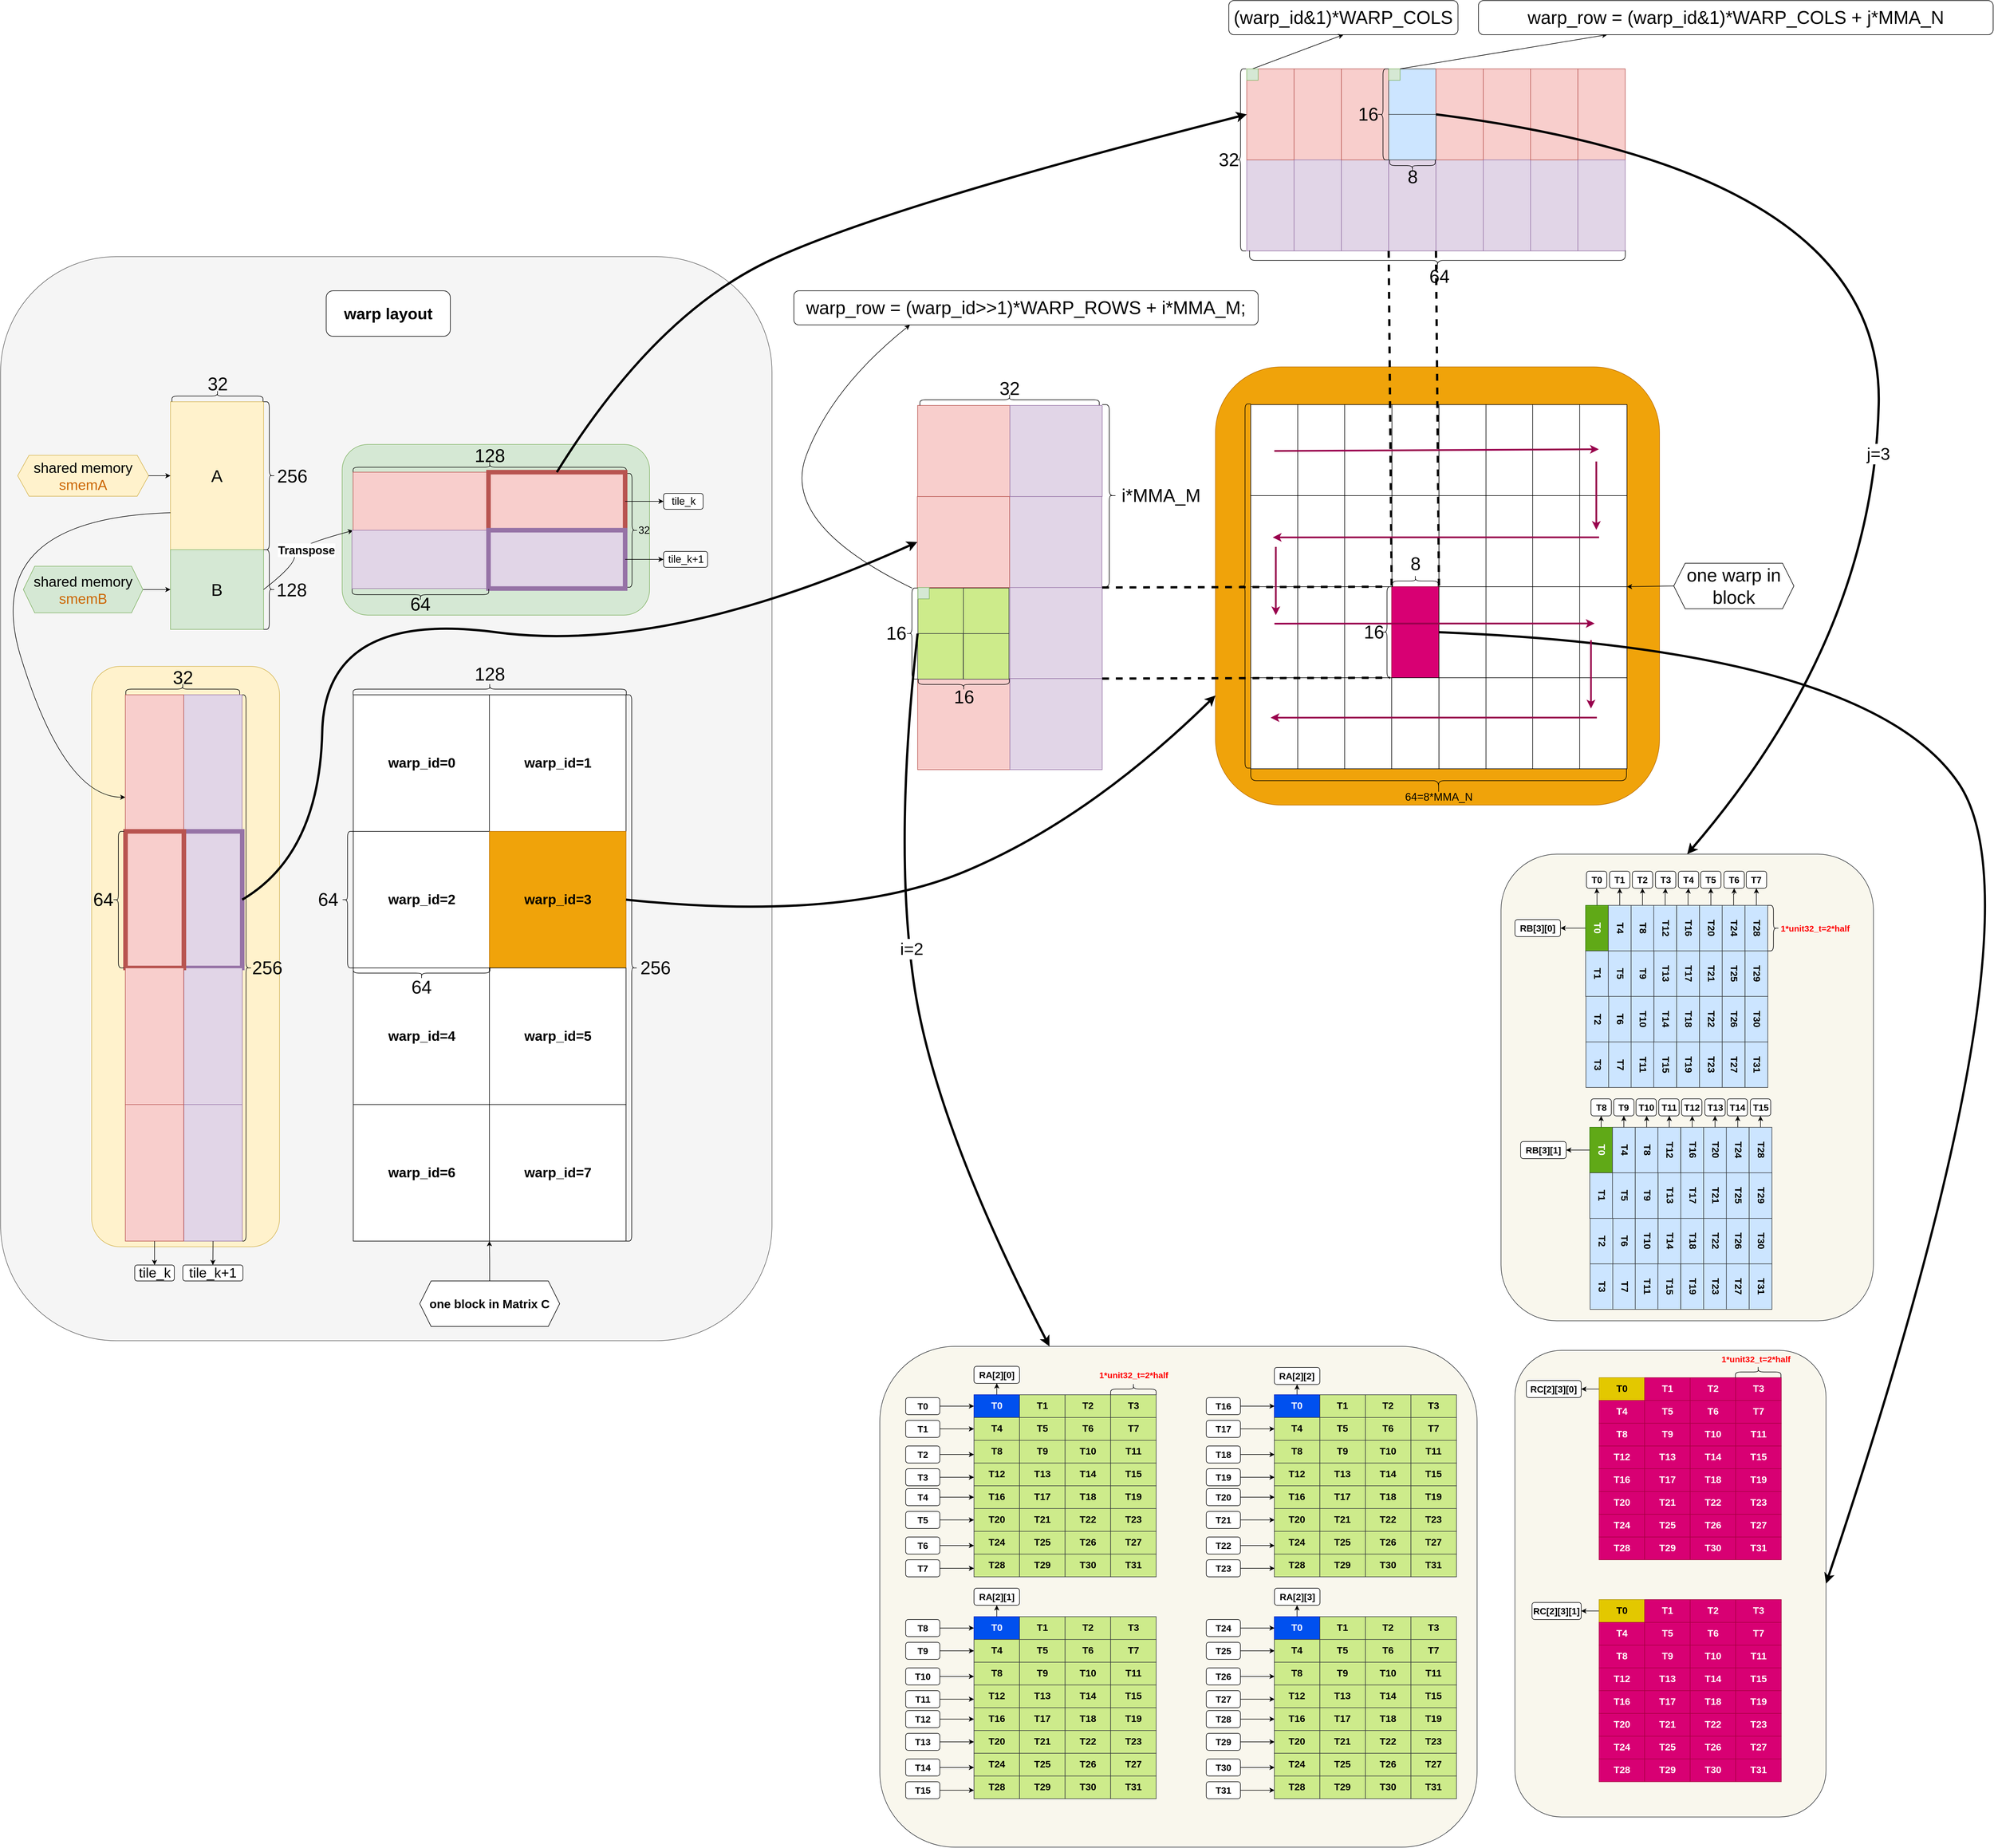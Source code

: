 <mxfile version="13.7.9" type="device"><diagram name="Page-1" id="_nR7e4XgD6fj8UJKNjDj"><mxGraphModel dx="7257" dy="-5369" grid="1" gridSize="10" guides="1" tooltips="1" connect="1" arrows="1" fold="1" page="1" pageScale="1" pageWidth="850" pageHeight="1100" math="0" shadow="0"><root><mxCell id="0"/><mxCell id="1" parent="0"/><mxCell id="9bSQq1GxV0ppOApuvOy9-128" value="" style="rounded=1;whiteSpace=wrap;html=1;fillColor=#f5f5f5;fontColor=#333333;strokeColor=#666666;" parent="1" vertex="1"><mxGeometry x="-3020" y="8170" width="1355" height="1905" as="geometry"/></mxCell><mxCell id="9bSQq1GxV0ppOApuvOy9-132" value="" style="rounded=1;whiteSpace=wrap;html=1;fillColor=#fff2cc;strokeColor=#d6b656;" parent="1" vertex="1"><mxGeometry x="-2860" y="8890" width="330" height="1020" as="geometry"/></mxCell><mxCell id="9bSQq1GxV0ppOApuvOy9-131" value="" style="rounded=1;whiteSpace=wrap;html=1;fillColor=#d5e8d4;strokeColor=#82b366;" parent="1" vertex="1"><mxGeometry x="-2420" y="8500" width="540" height="300" as="geometry"/></mxCell><mxCell id="9bSQq1GxV0ppOApuvOy9-5" value="" style="rounded=1;whiteSpace=wrap;html=1;fillColor=#f0a30a;strokeColor=#BD7000;fontColor=#000000;" parent="1" vertex="1"><mxGeometry x="-886.02" y="8363.75" width="780" height="770" as="geometry"/></mxCell><mxCell id="BASvvJVavqTpIo9RgMH1-1779" value="" style="rounded=1;whiteSpace=wrap;html=1;fillColor=#f9f7ed;strokeColor=#36393d;" parent="1" vertex="1"><mxGeometry x="-360" y="10092" width="546.42" height="820" as="geometry"/></mxCell><mxCell id="BASvvJVavqTpIo9RgMH1-1778" value="" style="rounded=1;whiteSpace=wrap;html=1;fillColor=#f9f7ed;strokeColor=#36393d;" parent="1" vertex="1"><mxGeometry x="-384.44" y="9220" width="654.14" height="820" as="geometry"/></mxCell><mxCell id="BASvvJVavqTpIo9RgMH1-1777" value="" style="rounded=1;whiteSpace=wrap;html=1;fillColor=#f9f7ed;strokeColor=#36393d;" parent="1" vertex="1"><mxGeometry x="-1475.59" y="10085" width="1049.14" height="880" as="geometry"/></mxCell><mxCell id="BASvvJVavqTpIo9RgMH1-1724" value="" style="whiteSpace=wrap;html=1;aspect=fixed;fillColor=#cdeb8b;strokeColor=#36393d;" parent="1" vertex="1"><mxGeometry x="-1408.7" y="8752.41" width="80" height="80" as="geometry"/></mxCell><mxCell id="BASvvJVavqTpIo9RgMH1-1162" value="" style="rounded=0;whiteSpace=wrap;html=1;fillColor=#f8cecc;strokeColor=#b85450;" parent="1" vertex="1"><mxGeometry x="-1409.16" y="8911.5" width="162.09" height="160" as="geometry"/></mxCell><mxCell id="BASvvJVavqTpIo9RgMH1-1119" value="" style="rounded=0;whiteSpace=wrap;html=1;" parent="1" vertex="1"><mxGeometry x="-576.51" y="8590" width="83.09" height="160" as="geometry"/></mxCell><mxCell id="BASvvJVavqTpIo9RgMH1-1111" value="" style="rounded=0;whiteSpace=wrap;html=1;" parent="1" vertex="1"><mxGeometry x="-576.51" y="8430" width="83.09" height="160" as="geometry"/></mxCell><mxCell id="BASvvJVavqTpIo9RgMH1-1164" value="" style="rounded=0;whiteSpace=wrap;html=1;fillColor=#e1d5e7;strokeColor=#9673a6;" parent="1" vertex="1"><mxGeometry x="-1247.61" y="8591.5" width="162.09" height="160" as="geometry"/></mxCell><mxCell id="BASvvJVavqTpIo9RgMH1-1160" value="" style="rounded=0;whiteSpace=wrap;html=1;fillColor=#f8cecc;strokeColor=#b85450;" parent="1" vertex="1"><mxGeometry x="-1409.7" y="8591.5" width="162.09" height="160" as="geometry"/></mxCell><mxCell id="BASvvJVavqTpIo9RgMH1-1140" value="" style="rounded=0;whiteSpace=wrap;html=1;fillColor=#f8cecc;strokeColor=#b85450;" parent="1" vertex="1"><mxGeometry x="-1409.16" y="8431.5" width="162.09" height="160" as="geometry"/></mxCell><mxCell id="BASvvJVavqTpIo9RgMH1-990" value="" style="rounded=0;whiteSpace=wrap;html=1;" parent="1" vertex="1"><mxGeometry x="-824.11" y="8430" width="83.09" height="160" as="geometry"/></mxCell><mxCell id="BASvvJVavqTpIo9RgMH1-1039" value="&lt;font style=&quot;font-size: 32px;&quot;&gt;8&lt;/font&gt;" style="text;html=1;align=center;verticalAlign=middle;resizable=0;points=[];autosize=1;strokeColor=none;fillColor=none;" parent="1" vertex="1"><mxGeometry x="-554.97" y="8685" width="40" height="50" as="geometry"/></mxCell><mxCell id="BASvvJVavqTpIo9RgMH1-1042" value="" style="shape=curlyBracket;whiteSpace=wrap;html=1;rounded=1;labelPosition=left;verticalLabelPosition=middle;align=right;verticalAlign=middle;rotation=-90;size=0.5;" parent="1" vertex="1"><mxGeometry x="-517.07" y="8760.91" width="46.08" height="660" as="geometry"/></mxCell><mxCell id="BASvvJVavqTpIo9RgMH1-1044" value="&lt;font style=&quot;font-size: 19px;&quot;&gt;64=8*MMA_N&lt;/font&gt;" style="text;html=1;align=center;verticalAlign=middle;resizable=0;points=[];autosize=1;strokeColor=none;fillColor=none;" parent="1" vertex="1"><mxGeometry x="-564.03" y="9100" width="140" height="40" as="geometry"/></mxCell><mxCell id="BASvvJVavqTpIo9RgMH1-1045" value="" style="shape=curlyBracket;whiteSpace=wrap;html=1;rounded=1;flipH=1;labelPosition=right;verticalLabelPosition=middle;align=left;verticalAlign=middle;rotation=-180;" parent="1" vertex="1"><mxGeometry x="-844.11" y="8428.75" width="20" height="640" as="geometry"/></mxCell><mxCell id="BASvvJVavqTpIo9RgMH1-1055" value="" style="shape=curlyBracket;whiteSpace=wrap;html=1;rounded=1;labelPosition=left;verticalLabelPosition=middle;align=right;verticalAlign=middle;" parent="1" vertex="1"><mxGeometry x="-1429.16" y="8752.41" width="20" height="160" as="geometry"/></mxCell><mxCell id="BASvvJVavqTpIo9RgMH1-1056" value="&lt;font style=&quot;font-size: 32px;&quot;&gt;16&lt;/font&gt;" style="text;html=1;align=center;verticalAlign=middle;resizable=0;points=[];autosize=1;strokeColor=none;fillColor=none;" parent="1" vertex="1"><mxGeometry x="-1477.42" y="8807.41" width="60" height="50" as="geometry"/></mxCell><mxCell id="BASvvJVavqTpIo9RgMH1-1057" value="" style="shape=curlyBracket;whiteSpace=wrap;html=1;rounded=1;labelPosition=left;verticalLabelPosition=middle;align=right;verticalAlign=middle;rotation=-90;" parent="1" vertex="1"><mxGeometry x="-1338.12" y="8841.75" width="20" height="160" as="geometry"/></mxCell><mxCell id="BASvvJVavqTpIo9RgMH1-1058" value="&lt;font style=&quot;font-size: 32px;&quot;&gt;16&lt;/font&gt;" style="text;html=1;align=center;verticalAlign=middle;resizable=0;points=[];autosize=1;strokeColor=none;fillColor=none;" parent="1" vertex="1"><mxGeometry x="-1358.12" y="8918.75" width="60" height="50" as="geometry"/></mxCell><mxCell id="BASvvJVavqTpIo9RgMH1-1063" value="" style="shape=curlyBracket;whiteSpace=wrap;html=1;rounded=1;flipH=1;labelPosition=right;verticalLabelPosition=middle;align=left;verticalAlign=middle;rotation=-90;" parent="1" vertex="1"><mxGeometry x="-1257.66" y="8264" width="20" height="315" as="geometry"/></mxCell><mxCell id="BASvvJVavqTpIo9RgMH1-1064" value="&lt;font style=&quot;font-size: 32px;&quot;&gt;32&lt;/font&gt;" style="text;html=1;align=center;verticalAlign=middle;resizable=0;points=[];autosize=1;strokeColor=none;fillColor=none;" parent="1" vertex="1"><mxGeometry x="-1277.66" y="8376.5" width="60" height="50" as="geometry"/></mxCell><mxCell id="BASvvJVavqTpIo9RgMH1-1066" value="" style="shape=curlyBracket;whiteSpace=wrap;html=1;rounded=1;labelPosition=left;verticalLabelPosition=middle;align=right;verticalAlign=middle;" parent="1" vertex="1"><mxGeometry x="-852.02" y="7840" width="20" height="320" as="geometry"/></mxCell><mxCell id="BASvvJVavqTpIo9RgMH1-1067" value="&lt;font style=&quot;font-size: 32px;&quot;&gt;32&lt;/font&gt;" style="text;html=1;align=center;verticalAlign=middle;resizable=0;points=[];autosize=1;strokeColor=none;fillColor=none;" parent="1" vertex="1"><mxGeometry x="-893.03" y="7975" width="60" height="50" as="geometry"/></mxCell><mxCell id="BASvvJVavqTpIo9RgMH1-1089" value="" style="whiteSpace=wrap;html=1;aspect=fixed;fillColor=#d5e8d4;strokeColor=#82b366;" parent="1" vertex="1"><mxGeometry x="-1408.7" y="8751.41" width="20" height="20" as="geometry"/></mxCell><mxCell id="BASvvJVavqTpIo9RgMH1-1092" value="&lt;font style=&quot;font-size: 32px;&quot;&gt;(warp_id&amp;amp;1)*WARP_COLS&lt;/font&gt;" style="rounded=1;whiteSpace=wrap;html=1;align=center;" parent="1" vertex="1"><mxGeometry x="-862.57" y="7720" width="402.57" height="60" as="geometry"/></mxCell><mxCell id="BASvvJVavqTpIo9RgMH1-1093" value="" style="endArrow=classic;html=1;rounded=0;exitX=0.5;exitY=0;exitDx=0;exitDy=0;entryX=0.5;entryY=1;entryDx=0;entryDy=0;" parent="1" source="BASvvJVavqTpIo9RgMH1-1091" target="BASvvJVavqTpIo9RgMH1-1092" edge="1"><mxGeometry width="50" height="50" relative="1" as="geometry"><mxPoint x="-858.15" y="7755" as="sourcePoint"/><mxPoint x="-808.15" y="7705" as="targetPoint"/></mxGeometry></mxCell><mxCell id="BASvvJVavqTpIo9RgMH1-1107" value="" style="rounded=0;whiteSpace=wrap;html=1;" parent="1" vertex="1"><mxGeometry x="-741.52" y="8430" width="83.09" height="160" as="geometry"/></mxCell><mxCell id="BASvvJVavqTpIo9RgMH1-1108" value="" style="rounded=0;whiteSpace=wrap;html=1;" parent="1" vertex="1"><mxGeometry x="-659.1" y="8430" width="83.09" height="160" as="geometry"/></mxCell><mxCell id="BASvvJVavqTpIo9RgMH1-1112" value="" style="rounded=0;whiteSpace=wrap;html=1;" parent="1" vertex="1"><mxGeometry x="-493.42" y="8430" width="83.09" height="160" as="geometry"/></mxCell><mxCell id="BASvvJVavqTpIo9RgMH1-1113" value="" style="rounded=0;whiteSpace=wrap;html=1;" parent="1" vertex="1"><mxGeometry x="-410.83" y="8430" width="83.09" height="160" as="geometry"/></mxCell><mxCell id="BASvvJVavqTpIo9RgMH1-1114" value="" style="rounded=0;whiteSpace=wrap;html=1;" parent="1" vertex="1"><mxGeometry x="-328.87" y="8430" width="83.09" height="160" as="geometry"/></mxCell><mxCell id="BASvvJVavqTpIo9RgMH1-1115" value="" style="rounded=0;whiteSpace=wrap;html=1;" parent="1" vertex="1"><mxGeometry x="-246.28" y="8430" width="83.09" height="160" as="geometry"/></mxCell><mxCell id="BASvvJVavqTpIo9RgMH1-1116" value="" style="rounded=0;whiteSpace=wrap;html=1;" parent="1" vertex="1"><mxGeometry x="-824.11" y="8590" width="83.09" height="160" as="geometry"/></mxCell><mxCell id="BASvvJVavqTpIo9RgMH1-1117" value="" style="rounded=0;whiteSpace=wrap;html=1;" parent="1" vertex="1"><mxGeometry x="-741.52" y="8590" width="83.09" height="160" as="geometry"/></mxCell><mxCell id="BASvvJVavqTpIo9RgMH1-1118" value="" style="rounded=0;whiteSpace=wrap;html=1;" parent="1" vertex="1"><mxGeometry x="-659.1" y="8590" width="83.09" height="160" as="geometry"/></mxCell><mxCell id="BASvvJVavqTpIo9RgMH1-1120" value="" style="rounded=0;whiteSpace=wrap;html=1;" parent="1" vertex="1"><mxGeometry x="-493.42" y="8590" width="83.09" height="160" as="geometry"/></mxCell><mxCell id="BASvvJVavqTpIo9RgMH1-1121" value="" style="rounded=0;whiteSpace=wrap;html=1;" parent="1" vertex="1"><mxGeometry x="-410.83" y="8590" width="83.09" height="160" as="geometry"/></mxCell><mxCell id="BASvvJVavqTpIo9RgMH1-1122" value="" style="rounded=0;whiteSpace=wrap;html=1;" parent="1" vertex="1"><mxGeometry x="-328.87" y="8590" width="83.09" height="160" as="geometry"/></mxCell><mxCell id="BASvvJVavqTpIo9RgMH1-1123" value="" style="rounded=0;whiteSpace=wrap;html=1;" parent="1" vertex="1"><mxGeometry x="-246.28" y="8590" width="83.09" height="160" as="geometry"/></mxCell><mxCell id="BASvvJVavqTpIo9RgMH1-1124" value="" style="rounded=0;whiteSpace=wrap;html=1;" parent="1" vertex="1"><mxGeometry x="-824.11" y="8750" width="83.09" height="160" as="geometry"/></mxCell><mxCell id="BASvvJVavqTpIo9RgMH1-1125" value="" style="rounded=0;whiteSpace=wrap;html=1;" parent="1" vertex="1"><mxGeometry x="-741.52" y="8750" width="83.09" height="160" as="geometry"/></mxCell><mxCell id="BASvvJVavqTpIo9RgMH1-1126" value="" style="rounded=0;whiteSpace=wrap;html=1;" parent="1" vertex="1"><mxGeometry x="-659.1" y="8750" width="83.09" height="160" as="geometry"/></mxCell><mxCell id="BASvvJVavqTpIo9RgMH1-1127" value="" style="rounded=0;whiteSpace=wrap;html=1;fillColor=#d80073;fontColor=#ffffff;strokeColor=#A50040;" parent="1" vertex="1"><mxGeometry x="-576.51" y="8750" width="83.09" height="160" as="geometry"/></mxCell><mxCell id="BASvvJVavqTpIo9RgMH1-1128" value="" style="rounded=0;whiteSpace=wrap;html=1;" parent="1" vertex="1"><mxGeometry x="-493.42" y="8750" width="83.09" height="160" as="geometry"/></mxCell><mxCell id="BASvvJVavqTpIo9RgMH1-1129" value="" style="rounded=0;whiteSpace=wrap;html=1;" parent="1" vertex="1"><mxGeometry x="-410.83" y="8750" width="83.09" height="160" as="geometry"/></mxCell><mxCell id="BASvvJVavqTpIo9RgMH1-1130" value="" style="rounded=0;whiteSpace=wrap;html=1;" parent="1" vertex="1"><mxGeometry x="-328.87" y="8750" width="83.09" height="160" as="geometry"/></mxCell><mxCell id="BASvvJVavqTpIo9RgMH1-1131" value="" style="rounded=0;whiteSpace=wrap;html=1;" parent="1" vertex="1"><mxGeometry x="-246.28" y="8750" width="83.09" height="160" as="geometry"/></mxCell><mxCell id="BASvvJVavqTpIo9RgMH1-1132" value="" style="rounded=0;whiteSpace=wrap;html=1;" parent="1" vertex="1"><mxGeometry x="-824.11" y="8910" width="83.09" height="160" as="geometry"/></mxCell><mxCell id="BASvvJVavqTpIo9RgMH1-1133" value="" style="rounded=0;whiteSpace=wrap;html=1;" parent="1" vertex="1"><mxGeometry x="-741.52" y="8910" width="83.09" height="160" as="geometry"/></mxCell><mxCell id="BASvvJVavqTpIo9RgMH1-1134" value="" style="rounded=0;whiteSpace=wrap;html=1;" parent="1" vertex="1"><mxGeometry x="-659.1" y="8910" width="83.09" height="160" as="geometry"/></mxCell><mxCell id="BASvvJVavqTpIo9RgMH1-1135" value="" style="rounded=0;whiteSpace=wrap;html=1;" parent="1" vertex="1"><mxGeometry x="-576.51" y="8910" width="83.09" height="160" as="geometry"/></mxCell><mxCell id="BASvvJVavqTpIo9RgMH1-1136" value="" style="rounded=0;whiteSpace=wrap;html=1;" parent="1" vertex="1"><mxGeometry x="-493.42" y="8910" width="83.09" height="160" as="geometry"/></mxCell><mxCell id="BASvvJVavqTpIo9RgMH1-1137" value="" style="rounded=0;whiteSpace=wrap;html=1;" parent="1" vertex="1"><mxGeometry x="-410.83" y="8910" width="83.09" height="160" as="geometry"/></mxCell><mxCell id="BASvvJVavqTpIo9RgMH1-1138" value="" style="rounded=0;whiteSpace=wrap;html=1;" parent="1" vertex="1"><mxGeometry x="-328.87" y="8910" width="83.09" height="160" as="geometry"/></mxCell><mxCell id="BASvvJVavqTpIo9RgMH1-1139" value="" style="rounded=0;whiteSpace=wrap;html=1;" parent="1" vertex="1"><mxGeometry x="-246.28" y="8910" width="83.09" height="160" as="geometry"/></mxCell><mxCell id="BASvvJVavqTpIo9RgMH1-1037" value="" style="rounded=0;whiteSpace=wrap;html=1;fillColor=#e1d5e7;strokeColor=#9673a6;" parent="1" vertex="1"><mxGeometry x="-1247.07" y="8431.5" width="162.09" height="160" as="geometry"/></mxCell><mxCell id="BASvvJVavqTpIo9RgMH1-1141" value="" style="rounded=0;whiteSpace=wrap;html=1;fillColor=#e1d5e7;strokeColor=#9673a6;" parent="1" vertex="1"><mxGeometry x="-831.02" y="8000" width="83.09" height="160" as="geometry"/></mxCell><mxCell id="BASvvJVavqTpIo9RgMH1-1142" value="" style="rounded=0;whiteSpace=wrap;html=1;fillColor=#f8cecc;strokeColor=#b85450;" parent="1" vertex="1"><mxGeometry x="-831.02" y="7840" width="83.09" height="160" as="geometry"/></mxCell><mxCell id="BASvvJVavqTpIo9RgMH1-1143" value="" style="rounded=0;whiteSpace=wrap;html=1;fillColor=#f8cecc;strokeColor=#b85450;" parent="1" vertex="1"><mxGeometry x="-747.93" y="7840" width="83.09" height="160" as="geometry"/></mxCell><mxCell id="BASvvJVavqTpIo9RgMH1-1144" value="" style="rounded=0;whiteSpace=wrap;html=1;fillColor=#e1d5e7;strokeColor=#9673a6;" parent="1" vertex="1"><mxGeometry x="-747.93" y="8000" width="83.09" height="160" as="geometry"/></mxCell><mxCell id="BASvvJVavqTpIo9RgMH1-1145" value="" style="rounded=0;whiteSpace=wrap;html=1;fillColor=#e1d5e7;strokeColor=#9673a6;" parent="1" vertex="1"><mxGeometry x="-664.84" y="8000" width="83.09" height="160" as="geometry"/></mxCell><mxCell id="BASvvJVavqTpIo9RgMH1-1146" value="" style="rounded=0;whiteSpace=wrap;html=1;fillColor=#f8cecc;strokeColor=#b85450;" parent="1" vertex="1"><mxGeometry x="-664.84" y="7840" width="83.09" height="160" as="geometry"/></mxCell><mxCell id="BASvvJVavqTpIo9RgMH1-1147" value="" style="rounded=0;whiteSpace=wrap;html=1;fillColor=#cce5ff;strokeColor=#36393d;" parent="1" vertex="1"><mxGeometry x="-581.75" y="7840" width="83.09" height="80" as="geometry"/></mxCell><mxCell id="BASvvJVavqTpIo9RgMH1-1148" value="" style="rounded=0;whiteSpace=wrap;html=1;fillColor=#e1d5e7;strokeColor=#9673a6;" parent="1" vertex="1"><mxGeometry x="-581.75" y="8000" width="83.09" height="160" as="geometry"/></mxCell><mxCell id="BASvvJVavqTpIo9RgMH1-1149" value="" style="rounded=0;whiteSpace=wrap;html=1;fillColor=#e1d5e7;strokeColor=#9673a6;" parent="1" vertex="1"><mxGeometry x="-498.66" y="8000" width="83.09" height="160" as="geometry"/></mxCell><mxCell id="BASvvJVavqTpIo9RgMH1-1150" value="" style="rounded=0;whiteSpace=wrap;html=1;fillColor=#f8cecc;strokeColor=#b85450;" parent="1" vertex="1"><mxGeometry x="-498.66" y="7840" width="83.09" height="160" as="geometry"/></mxCell><mxCell id="BASvvJVavqTpIo9RgMH1-1151" value="" style="rounded=0;whiteSpace=wrap;html=1;fillColor=#f8cecc;strokeColor=#b85450;" parent="1" vertex="1"><mxGeometry x="-415.57" y="7840" width="83.09" height="160" as="geometry"/></mxCell><mxCell id="BASvvJVavqTpIo9RgMH1-1152" value="" style="rounded=0;whiteSpace=wrap;html=1;fillColor=#e1d5e7;strokeColor=#9673a6;" parent="1" vertex="1"><mxGeometry x="-415.57" y="8000" width="83.09" height="160" as="geometry"/></mxCell><mxCell id="BASvvJVavqTpIo9RgMH1-1153" value="" style="rounded=0;whiteSpace=wrap;html=1;fillColor=#e1d5e7;strokeColor=#9673a6;" parent="1" vertex="1"><mxGeometry x="-332.48" y="8000" width="83.09" height="160" as="geometry"/></mxCell><mxCell id="BASvvJVavqTpIo9RgMH1-1154" value="" style="rounded=0;whiteSpace=wrap;html=1;fillColor=#f8cecc;strokeColor=#b85450;" parent="1" vertex="1"><mxGeometry x="-332.48" y="7840" width="83.09" height="160" as="geometry"/></mxCell><mxCell id="BASvvJVavqTpIo9RgMH1-1155" value="" style="rounded=0;whiteSpace=wrap;html=1;fillColor=#f8cecc;strokeColor=#b85450;" parent="1" vertex="1"><mxGeometry x="-249.39" y="7840" width="83.09" height="160" as="geometry"/></mxCell><mxCell id="BASvvJVavqTpIo9RgMH1-1156" value="" style="rounded=0;whiteSpace=wrap;html=1;fillColor=#e1d5e7;strokeColor=#9673a6;" parent="1" vertex="1"><mxGeometry x="-249.39" y="8000" width="83.09" height="160" as="geometry"/></mxCell><mxCell id="BASvvJVavqTpIo9RgMH1-1091" value="" style="whiteSpace=wrap;html=1;aspect=fixed;fillColor=#d5e8d4;strokeColor=#82b366;" parent="1" vertex="1"><mxGeometry x="-831.02" y="7840" width="20" height="20" as="geometry"/></mxCell><mxCell id="BASvvJVavqTpIo9RgMH1-1094" value="" style="whiteSpace=wrap;html=1;aspect=fixed;fillColor=#d5e8d4;strokeColor=#82b366;" parent="1" vertex="1"><mxGeometry x="-581.75" y="7840" width="20" height="20" as="geometry"/></mxCell><mxCell id="BASvvJVavqTpIo9RgMH1-1096" value="" style="endArrow=classic;html=1;rounded=0;entryX=0.25;entryY=1;entryDx=0;entryDy=0;exitX=1;exitY=0;exitDx=0;exitDy=0;" parent="1" source="BASvvJVavqTpIo9RgMH1-1094" target="BASvvJVavqTpIo9RgMH1-1095" edge="1"><mxGeometry width="50" height="50" relative="1" as="geometry"><mxPoint x="105.01" y="6670" as="sourcePoint"/><mxPoint x="155.01" y="6620" as="targetPoint"/></mxGeometry></mxCell><mxCell id="BASvvJVavqTpIo9RgMH1-1095" value="&lt;font style=&quot;font-size: 32px;&quot;&gt;warp_row = (warp_id&amp;amp;1)*WARP_COLS + j*MMA_N&lt;/font&gt;" style="rounded=1;whiteSpace=wrap;html=1;align=center;" parent="1" vertex="1"><mxGeometry x="-424.03" y="7720" width="904.03" height="60" as="geometry"/></mxCell><mxCell id="BASvvJVavqTpIo9RgMH1-1165" value="" style="rounded=0;whiteSpace=wrap;html=1;fillColor=#e1d5e7;strokeColor=#9673a6;" parent="1" vertex="1"><mxGeometry x="-1247.07" y="8751.41" width="162.09" height="160" as="geometry"/></mxCell><mxCell id="BASvvJVavqTpIo9RgMH1-1166" value="" style="rounded=0;whiteSpace=wrap;html=1;fillColor=#e1d5e7;strokeColor=#9673a6;" parent="1" vertex="1"><mxGeometry x="-1247.07" y="8911.5" width="162.09" height="160" as="geometry"/></mxCell><mxCell id="BASvvJVavqTpIo9RgMH1-1167" value="&lt;font style=&quot;font-size: 32px;&quot;&gt;16&lt;/font&gt;" style="text;html=1;align=center;verticalAlign=middle;resizable=0;points=[];autosize=1;strokeColor=none;fillColor=none;rotation=0;" parent="1" vertex="1"><mxGeometry x="-637.88" y="8805" width="60" height="50" as="geometry"/></mxCell><mxCell id="BASvvJVavqTpIo9RgMH1-1040" value="" style="shape=curlyBracket;whiteSpace=wrap;html=1;rounded=1;labelPosition=left;verticalLabelPosition=middle;align=right;verticalAlign=middle;" parent="1" vertex="1"><mxGeometry x="-594.69" y="8750" width="20" height="160" as="geometry"/></mxCell><mxCell id="BASvvJVavqTpIo9RgMH1-1038" value="" style="shape=curlyBracket;whiteSpace=wrap;html=1;rounded=1;labelPosition=left;verticalLabelPosition=middle;align=right;verticalAlign=middle;rotation=90;" parent="1" vertex="1"><mxGeometry x="-544.97" y="8700" width="20" height="80" as="geometry"/></mxCell><mxCell id="BASvvJVavqTpIo9RgMH1-1169" value="" style="endArrow=none;dashed=1;html=1;rounded=0;strokeWidth=4;exitX=1;exitY=0;exitDx=0;exitDy=0;entryX=0.5;entryY=0;entryDx=0;entryDy=0;" parent="1" source="BASvvJVavqTpIo9RgMH1-1165" target="BASvvJVavqTpIo9RgMH1-1040" edge="1"><mxGeometry width="50" height="50" relative="1" as="geometry"><mxPoint x="-641.02" y="8350" as="sourcePoint"/><mxPoint x="-591.02" y="8300" as="targetPoint"/></mxGeometry></mxCell><mxCell id="BASvvJVavqTpIo9RgMH1-1170" value="" style="endArrow=none;dashed=1;html=1;rounded=0;strokeWidth=4;exitX=1;exitY=0;exitDx=0;exitDy=0;entryX=0.75;entryY=1;entryDx=0;entryDy=0;" parent="1" source="BASvvJVavqTpIo9RgMH1-1166" target="BASvvJVavqTpIo9RgMH1-1040" edge="1"><mxGeometry width="50" height="50" relative="1" as="geometry"><mxPoint x="-992.96" y="8750" as="sourcePoint"/><mxPoint x="-544.96" y="8746" as="targetPoint"/></mxGeometry></mxCell><mxCell id="BASvvJVavqTpIo9RgMH1-1171" value="" style="endArrow=none;dashed=1;html=1;rounded=0;strokeWidth=4;exitX=0;exitY=1;exitDx=0;exitDy=0;entryX=0;entryY=0;entryDx=0;entryDy=0;" parent="1" source="BASvvJVavqTpIo9RgMH1-1148" target="BASvvJVavqTpIo9RgMH1-1127" edge="1"><mxGeometry width="50" height="50" relative="1" as="geometry"><mxPoint x="-725.02" y="8234" as="sourcePoint"/><mxPoint x="-277.02" y="8230" as="targetPoint"/></mxGeometry></mxCell><mxCell id="BASvvJVavqTpIo9RgMH1-1172" value="" style="endArrow=none;dashed=1;html=1;rounded=0;strokeWidth=4;exitX=1;exitY=1;exitDx=0;exitDy=0;entryX=1;entryY=0;entryDx=0;entryDy=0;" parent="1" source="BASvvJVavqTpIo9RgMH1-1148" target="BASvvJVavqTpIo9RgMH1-1127" edge="1"><mxGeometry width="50" height="50" relative="1" as="geometry"><mxPoint x="-572.02" y="8170" as="sourcePoint"/><mxPoint x="-491.02" y="8750" as="targetPoint"/></mxGeometry></mxCell><mxCell id="BASvvJVavqTpIo9RgMH1-1174" value="&lt;div&gt;&lt;font style=&quot;font-size: 32px;&quot;&gt;one warp in block&lt;/font&gt;&lt;/div&gt;" style="shape=hexagon;perimeter=hexagonPerimeter2;whiteSpace=wrap;html=1;fixedSize=1;" parent="1" vertex="1"><mxGeometry x="-81" y="8708.75" width="211" height="80" as="geometry"/></mxCell><mxCell id="BASvvJVavqTpIo9RgMH1-1175" value="" style="endArrow=classic;html=1;rounded=0;exitX=0;exitY=0.5;exitDx=0;exitDy=0;entryX=1;entryY=0;entryDx=0;entryDy=0;" parent="1" source="BASvvJVavqTpIo9RgMH1-1174" target="BASvvJVavqTpIo9RgMH1-1131" edge="1"><mxGeometry width="50" height="50" relative="1" as="geometry"><mxPoint x="-71.02" y="8550" as="sourcePoint"/><mxPoint x="-21.02" y="8500" as="targetPoint"/></mxGeometry></mxCell><mxCell id="BASvvJVavqTpIo9RgMH1-1707" style="edgeStyle=orthogonalEdgeStyle;rounded=0;orthogonalLoop=1;jettySize=auto;html=1;entryX=0.5;entryY=1;entryDx=0;entryDy=0;" parent="1" source="BASvvJVavqTpIo9RgMH1-1182" target="BASvvJVavqTpIo9RgMH1-1706" edge="1"><mxGeometry relative="1" as="geometry"/></mxCell><mxCell id="BASvvJVavqTpIo9RgMH1-1182" value="&lt;font style=&quot;font-size: 17px;&quot;&gt;&lt;b&gt;T0&lt;/b&gt;&lt;/font&gt;" style="rounded=0;whiteSpace=wrap;html=1;fillColor=#0050ef;strokeColor=#001DBC;fontColor=#ffffff;" parent="1" vertex="1"><mxGeometry x="-1310.16" y="10170" width="80" height="40" as="geometry"/></mxCell><mxCell id="BASvvJVavqTpIo9RgMH1-1184" value="&lt;b style=&quot;font-size: 17px;&quot;&gt;T1&lt;/b&gt;" style="rounded=0;whiteSpace=wrap;html=1;fillColor=#cdeb8b;strokeColor=#36393d;" parent="1" vertex="1"><mxGeometry x="-1230.16" y="10170" width="80" height="40" as="geometry"/></mxCell><mxCell id="BASvvJVavqTpIo9RgMH1-1185" value="&lt;b style=&quot;font-size: 17px;&quot;&gt;T2&lt;/b&gt;" style="rounded=0;whiteSpace=wrap;html=1;fillColor=#cdeb8b;strokeColor=#36393d;" parent="1" vertex="1"><mxGeometry x="-1150.16" y="10170" width="80" height="40" as="geometry"/></mxCell><mxCell id="BASvvJVavqTpIo9RgMH1-1186" value="&lt;b style=&quot;font-size: 17px;&quot;&gt;T3&lt;/b&gt;" style="rounded=0;whiteSpace=wrap;html=1;fillColor=#cdeb8b;strokeColor=#36393d;" parent="1" vertex="1"><mxGeometry x="-1070.16" y="10170" width="80" height="40" as="geometry"/></mxCell><mxCell id="BASvvJVavqTpIo9RgMH1-1187" value="&lt;b style=&quot;font-size: 17px;&quot;&gt;T4&lt;/b&gt;" style="rounded=0;whiteSpace=wrap;html=1;fillColor=#cdeb8b;strokeColor=#36393d;" parent="1" vertex="1"><mxGeometry x="-1310.16" y="10210" width="80" height="40" as="geometry"/></mxCell><mxCell id="BASvvJVavqTpIo9RgMH1-1188" value="&lt;b style=&quot;font-size: 17px;&quot;&gt;T5&lt;/b&gt;" style="rounded=0;whiteSpace=wrap;html=1;fillColor=#cdeb8b;strokeColor=#36393d;" parent="1" vertex="1"><mxGeometry x="-1230.16" y="10210" width="80" height="40" as="geometry"/></mxCell><mxCell id="BASvvJVavqTpIo9RgMH1-1189" value="&lt;b style=&quot;font-size: 17px;&quot;&gt;T6&lt;/b&gt;" style="rounded=0;whiteSpace=wrap;html=1;fillColor=#cdeb8b;strokeColor=#36393d;" parent="1" vertex="1"><mxGeometry x="-1150.16" y="10210" width="80" height="40" as="geometry"/></mxCell><mxCell id="BASvvJVavqTpIo9RgMH1-1190" value="&lt;b style=&quot;font-size: 17px;&quot;&gt;T7&lt;/b&gt;" style="rounded=0;whiteSpace=wrap;html=1;fillColor=#cdeb8b;strokeColor=#36393d;" parent="1" vertex="1"><mxGeometry x="-1070.16" y="10210" width="80" height="40" as="geometry"/></mxCell><mxCell id="BASvvJVavqTpIo9RgMH1-1191" value="&lt;b style=&quot;font-size: 17px;&quot;&gt;T8&lt;/b&gt;" style="rounded=0;whiteSpace=wrap;html=1;fillColor=#cdeb8b;strokeColor=#36393d;" parent="1" vertex="1"><mxGeometry x="-1310.16" y="10250" width="80" height="40" as="geometry"/></mxCell><mxCell id="BASvvJVavqTpIo9RgMH1-1192" value="&lt;b style=&quot;font-size: 17px;&quot;&gt;T9&lt;/b&gt;" style="rounded=0;whiteSpace=wrap;html=1;fillColor=#cdeb8b;strokeColor=#36393d;" parent="1" vertex="1"><mxGeometry x="-1230.16" y="10250" width="80" height="40" as="geometry"/></mxCell><mxCell id="BASvvJVavqTpIo9RgMH1-1193" value="&lt;b style=&quot;font-size: 17px;&quot;&gt;T10&lt;/b&gt;" style="rounded=0;whiteSpace=wrap;html=1;fillColor=#cdeb8b;strokeColor=#36393d;" parent="1" vertex="1"><mxGeometry x="-1150.16" y="10250" width="80" height="40" as="geometry"/></mxCell><mxCell id="BASvvJVavqTpIo9RgMH1-1194" value="&lt;b style=&quot;font-size: 17px;&quot;&gt;T11&lt;/b&gt;" style="rounded=0;whiteSpace=wrap;html=1;fillColor=#cdeb8b;strokeColor=#36393d;" parent="1" vertex="1"><mxGeometry x="-1070.16" y="10250" width="80" height="40" as="geometry"/></mxCell><mxCell id="BASvvJVavqTpIo9RgMH1-1195" value="&lt;b style=&quot;font-size: 17px;&quot;&gt;T12&lt;/b&gt;" style="rounded=0;whiteSpace=wrap;html=1;fillColor=#cdeb8b;strokeColor=#36393d;" parent="1" vertex="1"><mxGeometry x="-1310.16" y="10290" width="80" height="40" as="geometry"/></mxCell><mxCell id="BASvvJVavqTpIo9RgMH1-1196" value="&lt;b style=&quot;font-size: 17px;&quot;&gt;T13&lt;/b&gt;" style="rounded=0;whiteSpace=wrap;html=1;fillColor=#cdeb8b;strokeColor=#36393d;" parent="1" vertex="1"><mxGeometry x="-1230.16" y="10290" width="80" height="40" as="geometry"/></mxCell><mxCell id="BASvvJVavqTpIo9RgMH1-1197" value="&lt;b style=&quot;font-size: 17px;&quot;&gt;T14&lt;/b&gt;" style="rounded=0;whiteSpace=wrap;html=1;fillColor=#cdeb8b;strokeColor=#36393d;" parent="1" vertex="1"><mxGeometry x="-1150.16" y="10290" width="80" height="40" as="geometry"/></mxCell><mxCell id="BASvvJVavqTpIo9RgMH1-1198" value="&lt;b style=&quot;font-size: 17px;&quot;&gt;T15&lt;/b&gt;" style="rounded=0;whiteSpace=wrap;html=1;fillColor=#cdeb8b;strokeColor=#36393d;" parent="1" vertex="1"><mxGeometry x="-1070.16" y="10290" width="80" height="40" as="geometry"/></mxCell><mxCell id="BASvvJVavqTpIo9RgMH1-1199" value="&lt;b style=&quot;font-size: 17px;&quot;&gt;T16&lt;/b&gt;" style="rounded=0;whiteSpace=wrap;html=1;fillColor=#cdeb8b;strokeColor=#36393d;" parent="1" vertex="1"><mxGeometry x="-1310.16" y="10330" width="80" height="40" as="geometry"/></mxCell><mxCell id="BASvvJVavqTpIo9RgMH1-1200" value="&lt;b style=&quot;font-size: 17px;&quot;&gt;T17&lt;/b&gt;" style="rounded=0;whiteSpace=wrap;html=1;fillColor=#cdeb8b;strokeColor=#36393d;" parent="1" vertex="1"><mxGeometry x="-1230.16" y="10330" width="80" height="40" as="geometry"/></mxCell><mxCell id="BASvvJVavqTpIo9RgMH1-1201" value="&lt;b style=&quot;font-size: 17px;&quot;&gt;T18&lt;/b&gt;" style="rounded=0;whiteSpace=wrap;html=1;fillColor=#cdeb8b;strokeColor=#36393d;" parent="1" vertex="1"><mxGeometry x="-1150.16" y="10330" width="80" height="40" as="geometry"/></mxCell><mxCell id="BASvvJVavqTpIo9RgMH1-1202" value="&lt;b style=&quot;font-size: 17px;&quot;&gt;T19&lt;/b&gt;" style="rounded=0;whiteSpace=wrap;html=1;fillColor=#cdeb8b;strokeColor=#36393d;" parent="1" vertex="1"><mxGeometry x="-1070.16" y="10330" width="80" height="40" as="geometry"/></mxCell><mxCell id="BASvvJVavqTpIo9RgMH1-1203" value="&lt;b style=&quot;font-size: 17px;&quot;&gt;T20&lt;/b&gt;" style="rounded=0;whiteSpace=wrap;html=1;fillColor=#cdeb8b;strokeColor=#36393d;" parent="1" vertex="1"><mxGeometry x="-1310.16" y="10370" width="80" height="40" as="geometry"/></mxCell><mxCell id="BASvvJVavqTpIo9RgMH1-1204" value="&lt;b style=&quot;font-size: 17px;&quot;&gt;T21&lt;/b&gt;" style="rounded=0;whiteSpace=wrap;html=1;fillColor=#cdeb8b;strokeColor=#36393d;" parent="1" vertex="1"><mxGeometry x="-1230.16" y="10370" width="80" height="40" as="geometry"/></mxCell><mxCell id="BASvvJVavqTpIo9RgMH1-1205" value="&lt;b style=&quot;font-size: 17px;&quot;&gt;T22&lt;/b&gt;" style="rounded=0;whiteSpace=wrap;html=1;fillColor=#cdeb8b;strokeColor=#36393d;" parent="1" vertex="1"><mxGeometry x="-1150.16" y="10370" width="80" height="40" as="geometry"/></mxCell><mxCell id="BASvvJVavqTpIo9RgMH1-1206" value="&lt;b style=&quot;font-size: 17px;&quot;&gt;T23&lt;/b&gt;" style="rounded=0;whiteSpace=wrap;html=1;fillColor=#cdeb8b;strokeColor=#36393d;" parent="1" vertex="1"><mxGeometry x="-1070.16" y="10370" width="80" height="40" as="geometry"/></mxCell><mxCell id="BASvvJVavqTpIo9RgMH1-1207" value="&lt;b style=&quot;font-size: 17px;&quot;&gt;T24&lt;/b&gt;" style="rounded=0;whiteSpace=wrap;html=1;fillColor=#cdeb8b;strokeColor=#36393d;" parent="1" vertex="1"><mxGeometry x="-1310.16" y="10410" width="80" height="40" as="geometry"/></mxCell><mxCell id="BASvvJVavqTpIo9RgMH1-1208" value="&lt;b style=&quot;font-size: 17px;&quot;&gt;T25&lt;/b&gt;" style="rounded=0;whiteSpace=wrap;html=1;fillColor=#cdeb8b;strokeColor=#36393d;" parent="1" vertex="1"><mxGeometry x="-1230.16" y="10410" width="80" height="40" as="geometry"/></mxCell><mxCell id="BASvvJVavqTpIo9RgMH1-1209" value="&lt;b style=&quot;font-size: 17px;&quot;&gt;T26&lt;/b&gt;" style="rounded=0;whiteSpace=wrap;html=1;fillColor=#cdeb8b;strokeColor=#36393d;" parent="1" vertex="1"><mxGeometry x="-1150.16" y="10410" width="80" height="40" as="geometry"/></mxCell><mxCell id="BASvvJVavqTpIo9RgMH1-1210" value="&lt;b style=&quot;font-size: 17px;&quot;&gt;T27&lt;/b&gt;" style="rounded=0;whiteSpace=wrap;html=1;fillColor=#cdeb8b;strokeColor=#36393d;" parent="1" vertex="1"><mxGeometry x="-1070.16" y="10410" width="80" height="40" as="geometry"/></mxCell><mxCell id="BASvvJVavqTpIo9RgMH1-1211" value="&lt;b style=&quot;font-size: 17px;&quot;&gt;T28&lt;/b&gt;" style="rounded=0;whiteSpace=wrap;html=1;fillColor=#cdeb8b;strokeColor=#36393d;" parent="1" vertex="1"><mxGeometry x="-1310.16" y="10450" width="80" height="40" as="geometry"/></mxCell><mxCell id="BASvvJVavqTpIo9RgMH1-1212" value="&lt;b style=&quot;font-size: 17px;&quot;&gt;T29&lt;/b&gt;" style="rounded=0;whiteSpace=wrap;html=1;fillColor=#cdeb8b;strokeColor=#36393d;" parent="1" vertex="1"><mxGeometry x="-1230.16" y="10450" width="80" height="40" as="geometry"/></mxCell><mxCell id="BASvvJVavqTpIo9RgMH1-1213" value="&lt;b style=&quot;font-size: 17px;&quot;&gt;T30&lt;/b&gt;" style="rounded=0;whiteSpace=wrap;html=1;fillColor=#cdeb8b;strokeColor=#36393d;" parent="1" vertex="1"><mxGeometry x="-1150.16" y="10450" width="80" height="40" as="geometry"/></mxCell><mxCell id="BASvvJVavqTpIo9RgMH1-1214" value="&lt;b style=&quot;font-size: 17px;&quot;&gt;T31&lt;/b&gt;" style="rounded=0;whiteSpace=wrap;html=1;fillColor=#cdeb8b;strokeColor=#36393d;" parent="1" vertex="1"><mxGeometry x="-1070.16" y="10450" width="80" height="40" as="geometry"/></mxCell><mxCell id="BASvvJVavqTpIo9RgMH1-1311" value="&lt;font style=&quot;font-size: 16px;&quot;&gt;&lt;b&gt;T0&lt;/b&gt;&lt;/font&gt;" style="rounded=1;whiteSpace=wrap;html=1;" parent="1" vertex="1"><mxGeometry x="-1430.16" y="10175" width="60" height="30" as="geometry"/></mxCell><mxCell id="BASvvJVavqTpIo9RgMH1-1312" value="" style="endArrow=classic;html=1;rounded=0;exitX=1;exitY=0.5;exitDx=0;exitDy=0;entryX=0;entryY=0.5;entryDx=0;entryDy=0;" parent="1" source="BASvvJVavqTpIo9RgMH1-1311" target="BASvvJVavqTpIo9RgMH1-1182" edge="1"><mxGeometry width="50" height="50" relative="1" as="geometry"><mxPoint x="-1330.16" y="10130" as="sourcePoint"/><mxPoint x="-1280.16" y="10080" as="targetPoint"/></mxGeometry></mxCell><mxCell id="BASvvJVavqTpIo9RgMH1-1313" value="&lt;font style=&quot;font-size: 16px;&quot;&gt;&lt;b&gt;T1&lt;/b&gt;&lt;/font&gt;" style="rounded=1;whiteSpace=wrap;html=1;" parent="1" vertex="1"><mxGeometry x="-1430.16" y="10215" width="60" height="30" as="geometry"/></mxCell><mxCell id="BASvvJVavqTpIo9RgMH1-1314" value="" style="endArrow=classic;html=1;rounded=0;exitX=1;exitY=0.5;exitDx=0;exitDy=0;entryX=0;entryY=0.5;entryDx=0;entryDy=0;" parent="1" source="BASvvJVavqTpIo9RgMH1-1313" target="BASvvJVavqTpIo9RgMH1-1187" edge="1"><mxGeometry width="50" height="50" relative="1" as="geometry"><mxPoint x="-1330.16" y="10170" as="sourcePoint"/><mxPoint x="-1310.16" y="10230" as="targetPoint"/></mxGeometry></mxCell><mxCell id="BASvvJVavqTpIo9RgMH1-1316" value="&lt;font style=&quot;font-size: 16px;&quot;&gt;&lt;b&gt;T2&lt;/b&gt;&lt;/font&gt;" style="rounded=1;whiteSpace=wrap;html=1;" parent="1" vertex="1"><mxGeometry x="-1430.16" y="10260" width="60" height="30" as="geometry"/></mxCell><mxCell id="BASvvJVavqTpIo9RgMH1-1317" value="" style="endArrow=classic;html=1;rounded=0;exitX=1;exitY=0.5;exitDx=0;exitDy=0;entryX=0;entryY=0.5;entryDx=0;entryDy=0;" parent="1" source="BASvvJVavqTpIo9RgMH1-1316" edge="1"><mxGeometry width="50" height="50" relative="1" as="geometry"><mxPoint x="-1330.16" y="10215" as="sourcePoint"/><mxPoint x="-1310.16" y="10275" as="targetPoint"/></mxGeometry></mxCell><mxCell id="BASvvJVavqTpIo9RgMH1-1318" value="&lt;font style=&quot;font-size: 16px;&quot;&gt;&lt;b&gt;T3&lt;/b&gt;&lt;/font&gt;" style="rounded=1;whiteSpace=wrap;html=1;" parent="1" vertex="1"><mxGeometry x="-1430.16" y="10300" width="60" height="30" as="geometry"/></mxCell><mxCell id="BASvvJVavqTpIo9RgMH1-1319" value="" style="endArrow=classic;html=1;rounded=0;exitX=1;exitY=0.5;exitDx=0;exitDy=0;entryX=0;entryY=0.5;entryDx=0;entryDy=0;" parent="1" source="BASvvJVavqTpIo9RgMH1-1318" edge="1"><mxGeometry width="50" height="50" relative="1" as="geometry"><mxPoint x="-1330.16" y="10255" as="sourcePoint"/><mxPoint x="-1310.16" y="10315" as="targetPoint"/></mxGeometry></mxCell><mxCell id="BASvvJVavqTpIo9RgMH1-1320" value="&lt;font style=&quot;font-size: 16px;&quot;&gt;&lt;b&gt;T4&lt;/b&gt;&lt;/font&gt;" style="rounded=1;whiteSpace=wrap;html=1;" parent="1" vertex="1"><mxGeometry x="-1430.16" y="10335" width="60" height="30" as="geometry"/></mxCell><mxCell id="BASvvJVavqTpIo9RgMH1-1321" value="" style="endArrow=classic;html=1;rounded=0;exitX=1;exitY=0.5;exitDx=0;exitDy=0;entryX=0;entryY=0.5;entryDx=0;entryDy=0;" parent="1" source="BASvvJVavqTpIo9RgMH1-1320" edge="1"><mxGeometry width="50" height="50" relative="1" as="geometry"><mxPoint x="-1330.16" y="10290" as="sourcePoint"/><mxPoint x="-1310.16" y="10350" as="targetPoint"/></mxGeometry></mxCell><mxCell id="BASvvJVavqTpIo9RgMH1-1322" value="&lt;font style=&quot;font-size: 16px;&quot;&gt;&lt;b&gt;T5&lt;/b&gt;&lt;/font&gt;" style="rounded=1;whiteSpace=wrap;html=1;" parent="1" vertex="1"><mxGeometry x="-1430.16" y="10375" width="60" height="30" as="geometry"/></mxCell><mxCell id="BASvvJVavqTpIo9RgMH1-1323" value="" style="endArrow=classic;html=1;rounded=0;exitX=1;exitY=0.5;exitDx=0;exitDy=0;entryX=0;entryY=0.5;entryDx=0;entryDy=0;" parent="1" source="BASvvJVavqTpIo9RgMH1-1322" edge="1"><mxGeometry width="50" height="50" relative="1" as="geometry"><mxPoint x="-1330.16" y="10330" as="sourcePoint"/><mxPoint x="-1310.16" y="10390" as="targetPoint"/></mxGeometry></mxCell><mxCell id="BASvvJVavqTpIo9RgMH1-1324" value="&lt;font style=&quot;font-size: 16px;&quot;&gt;&lt;b&gt;T6&lt;/b&gt;&lt;/font&gt;" style="rounded=1;whiteSpace=wrap;html=1;" parent="1" vertex="1"><mxGeometry x="-1430.16" y="10420" width="60" height="30" as="geometry"/></mxCell><mxCell id="BASvvJVavqTpIo9RgMH1-1325" value="" style="endArrow=classic;html=1;rounded=0;exitX=1;exitY=0.5;exitDx=0;exitDy=0;entryX=0;entryY=0.5;entryDx=0;entryDy=0;" parent="1" source="BASvvJVavqTpIo9RgMH1-1324" edge="1"><mxGeometry width="50" height="50" relative="1" as="geometry"><mxPoint x="-1330.16" y="10375" as="sourcePoint"/><mxPoint x="-1310.16" y="10435" as="targetPoint"/></mxGeometry></mxCell><mxCell id="BASvvJVavqTpIo9RgMH1-1326" value="&lt;font style=&quot;font-size: 16px;&quot;&gt;&lt;b&gt;T7&lt;/b&gt;&lt;/font&gt;" style="rounded=1;whiteSpace=wrap;html=1;" parent="1" vertex="1"><mxGeometry x="-1430.16" y="10460" width="60" height="30" as="geometry"/></mxCell><mxCell id="BASvvJVavqTpIo9RgMH1-1327" value="" style="endArrow=classic;html=1;rounded=0;exitX=1;exitY=0.5;exitDx=0;exitDy=0;entryX=0;entryY=0.5;entryDx=0;entryDy=0;" parent="1" source="BASvvJVavqTpIo9RgMH1-1326" edge="1"><mxGeometry width="50" height="50" relative="1" as="geometry"><mxPoint x="-1330.16" y="10415" as="sourcePoint"/><mxPoint x="-1310.16" y="10475" as="targetPoint"/></mxGeometry></mxCell><mxCell id="BASvvJVavqTpIo9RgMH1-1360" value="&lt;font style=&quot;font-size: 16px;&quot;&gt;&lt;b&gt;T16&lt;/b&gt;&lt;/font&gt;" style="rounded=1;whiteSpace=wrap;html=1;" parent="1" vertex="1"><mxGeometry x="-902.16" y="10175" width="60" height="30" as="geometry"/></mxCell><mxCell id="BASvvJVavqTpIo9RgMH1-1361" value="" style="endArrow=classic;html=1;rounded=0;exitX=1;exitY=0.5;exitDx=0;exitDy=0;entryX=0;entryY=0.5;entryDx=0;entryDy=0;" parent="1" source="BASvvJVavqTpIo9RgMH1-1360" edge="1"><mxGeometry width="50" height="50" relative="1" as="geometry"><mxPoint x="-802.16" y="10130" as="sourcePoint"/><mxPoint x="-782.16" y="10190" as="targetPoint"/></mxGeometry></mxCell><mxCell id="BASvvJVavqTpIo9RgMH1-1362" value="&lt;font style=&quot;font-size: 16px;&quot;&gt;&lt;b&gt;T17&lt;/b&gt;&lt;/font&gt;" style="rounded=1;whiteSpace=wrap;html=1;" parent="1" vertex="1"><mxGeometry x="-902.16" y="10215" width="60" height="30" as="geometry"/></mxCell><mxCell id="BASvvJVavqTpIo9RgMH1-1363" value="" style="endArrow=classic;html=1;rounded=0;exitX=1;exitY=0.5;exitDx=0;exitDy=0;entryX=0;entryY=0.5;entryDx=0;entryDy=0;" parent="1" source="BASvvJVavqTpIo9RgMH1-1362" edge="1"><mxGeometry width="50" height="50" relative="1" as="geometry"><mxPoint x="-802.16" y="10170" as="sourcePoint"/><mxPoint x="-782.16" y="10230" as="targetPoint"/></mxGeometry></mxCell><mxCell id="BASvvJVavqTpIo9RgMH1-1364" value="&lt;font style=&quot;font-size: 16px;&quot;&gt;&lt;b&gt;T18&lt;/b&gt;&lt;/font&gt;" style="rounded=1;whiteSpace=wrap;html=1;" parent="1" vertex="1"><mxGeometry x="-902.16" y="10260" width="60" height="30" as="geometry"/></mxCell><mxCell id="BASvvJVavqTpIo9RgMH1-1365" value="" style="endArrow=classic;html=1;rounded=0;exitX=1;exitY=0.5;exitDx=0;exitDy=0;entryX=0;entryY=0.5;entryDx=0;entryDy=0;" parent="1" source="BASvvJVavqTpIo9RgMH1-1364" edge="1"><mxGeometry width="50" height="50" relative="1" as="geometry"><mxPoint x="-802.16" y="10215" as="sourcePoint"/><mxPoint x="-782.16" y="10275" as="targetPoint"/></mxGeometry></mxCell><mxCell id="BASvvJVavqTpIo9RgMH1-1366" value="&lt;font style=&quot;font-size: 16px;&quot;&gt;&lt;b&gt;T19&lt;/b&gt;&lt;/font&gt;" style="rounded=1;whiteSpace=wrap;html=1;" parent="1" vertex="1"><mxGeometry x="-902.16" y="10300" width="60" height="30" as="geometry"/></mxCell><mxCell id="BASvvJVavqTpIo9RgMH1-1367" value="" style="endArrow=classic;html=1;rounded=0;exitX=1;exitY=0.5;exitDx=0;exitDy=0;entryX=0;entryY=0.5;entryDx=0;entryDy=0;" parent="1" source="BASvvJVavqTpIo9RgMH1-1366" edge="1"><mxGeometry width="50" height="50" relative="1" as="geometry"><mxPoint x="-802.16" y="10255" as="sourcePoint"/><mxPoint x="-782.16" y="10315" as="targetPoint"/></mxGeometry></mxCell><mxCell id="BASvvJVavqTpIo9RgMH1-1368" value="&lt;font style=&quot;font-size: 16px;&quot;&gt;&lt;b&gt;T20&lt;/b&gt;&lt;/font&gt;" style="rounded=1;whiteSpace=wrap;html=1;" parent="1" vertex="1"><mxGeometry x="-902.16" y="10335" width="60" height="30" as="geometry"/></mxCell><mxCell id="BASvvJVavqTpIo9RgMH1-1369" value="" style="endArrow=classic;html=1;rounded=0;exitX=1;exitY=0.5;exitDx=0;exitDy=0;entryX=0;entryY=0.5;entryDx=0;entryDy=0;" parent="1" source="BASvvJVavqTpIo9RgMH1-1368" edge="1"><mxGeometry width="50" height="50" relative="1" as="geometry"><mxPoint x="-802.16" y="10290" as="sourcePoint"/><mxPoint x="-782.16" y="10350" as="targetPoint"/></mxGeometry></mxCell><mxCell id="BASvvJVavqTpIo9RgMH1-1370" value="&lt;font style=&quot;font-size: 16px;&quot;&gt;&lt;b&gt;T21&lt;/b&gt;&lt;/font&gt;" style="rounded=1;whiteSpace=wrap;html=1;" parent="1" vertex="1"><mxGeometry x="-902.16" y="10375" width="60" height="30" as="geometry"/></mxCell><mxCell id="BASvvJVavqTpIo9RgMH1-1371" value="" style="endArrow=classic;html=1;rounded=0;exitX=1;exitY=0.5;exitDx=0;exitDy=0;entryX=0;entryY=0.5;entryDx=0;entryDy=0;" parent="1" source="BASvvJVavqTpIo9RgMH1-1370" edge="1"><mxGeometry width="50" height="50" relative="1" as="geometry"><mxPoint x="-802.16" y="10330" as="sourcePoint"/><mxPoint x="-782.16" y="10390" as="targetPoint"/></mxGeometry></mxCell><mxCell id="BASvvJVavqTpIo9RgMH1-1372" value="&lt;font style=&quot;font-size: 16px;&quot;&gt;&lt;b&gt;T22&lt;/b&gt;&lt;/font&gt;" style="rounded=1;whiteSpace=wrap;html=1;" parent="1" vertex="1"><mxGeometry x="-902.16" y="10420" width="60" height="30" as="geometry"/></mxCell><mxCell id="BASvvJVavqTpIo9RgMH1-1373" value="" style="endArrow=classic;html=1;rounded=0;exitX=1;exitY=0.5;exitDx=0;exitDy=0;entryX=0;entryY=0.5;entryDx=0;entryDy=0;" parent="1" source="BASvvJVavqTpIo9RgMH1-1372" edge="1"><mxGeometry width="50" height="50" relative="1" as="geometry"><mxPoint x="-802.16" y="10375" as="sourcePoint"/><mxPoint x="-782.16" y="10435" as="targetPoint"/></mxGeometry></mxCell><mxCell id="BASvvJVavqTpIo9RgMH1-1374" value="&lt;font style=&quot;font-size: 16px;&quot;&gt;&lt;b&gt;T23&lt;/b&gt;&lt;/font&gt;" style="rounded=1;whiteSpace=wrap;html=1;" parent="1" vertex="1"><mxGeometry x="-902.16" y="10460" width="60" height="30" as="geometry"/></mxCell><mxCell id="BASvvJVavqTpIo9RgMH1-1375" value="" style="endArrow=classic;html=1;rounded=0;exitX=1;exitY=0.5;exitDx=0;exitDy=0;entryX=0;entryY=0.5;entryDx=0;entryDy=0;" parent="1" source="BASvvJVavqTpIo9RgMH1-1374" edge="1"><mxGeometry width="50" height="50" relative="1" as="geometry"><mxPoint x="-802.16" y="10415" as="sourcePoint"/><mxPoint x="-782.16" y="10475" as="targetPoint"/></mxGeometry></mxCell><mxCell id="BASvvJVavqTpIo9RgMH1-1408" value="&lt;font style=&quot;font-size: 16px;&quot;&gt;&lt;b&gt;T8&lt;/b&gt;&lt;/font&gt;" style="rounded=1;whiteSpace=wrap;html=1;" parent="1" vertex="1"><mxGeometry x="-1430.16" y="10565" width="60" height="30" as="geometry"/></mxCell><mxCell id="BASvvJVavqTpIo9RgMH1-1409" value="" style="endArrow=classic;html=1;rounded=0;exitX=1;exitY=0.5;exitDx=0;exitDy=0;entryX=0;entryY=0.5;entryDx=0;entryDy=0;" parent="1" source="BASvvJVavqTpIo9RgMH1-1408" edge="1"><mxGeometry width="50" height="50" relative="1" as="geometry"><mxPoint x="-1330.16" y="10520" as="sourcePoint"/><mxPoint x="-1310.16" y="10580" as="targetPoint"/></mxGeometry></mxCell><mxCell id="BASvvJVavqTpIo9RgMH1-1410" value="&lt;font style=&quot;font-size: 16px;&quot;&gt;&lt;b&gt;T9&lt;/b&gt;&lt;/font&gt;" style="rounded=1;whiteSpace=wrap;html=1;" parent="1" vertex="1"><mxGeometry x="-1430.16" y="10605" width="60" height="30" as="geometry"/></mxCell><mxCell id="BASvvJVavqTpIo9RgMH1-1411" value="" style="endArrow=classic;html=1;rounded=0;exitX=1;exitY=0.5;exitDx=0;exitDy=0;entryX=0;entryY=0.5;entryDx=0;entryDy=0;" parent="1" source="BASvvJVavqTpIo9RgMH1-1410" edge="1"><mxGeometry width="50" height="50" relative="1" as="geometry"><mxPoint x="-1330.16" y="10560" as="sourcePoint"/><mxPoint x="-1310.16" y="10620" as="targetPoint"/></mxGeometry></mxCell><mxCell id="BASvvJVavqTpIo9RgMH1-1412" value="&lt;font style=&quot;font-size: 16px;&quot;&gt;&lt;b&gt;T10&lt;/b&gt;&lt;/font&gt;" style="rounded=1;whiteSpace=wrap;html=1;" parent="1" vertex="1"><mxGeometry x="-1430.16" y="10650" width="60" height="30" as="geometry"/></mxCell><mxCell id="BASvvJVavqTpIo9RgMH1-1413" value="" style="endArrow=classic;html=1;rounded=0;exitX=1;exitY=0.5;exitDx=0;exitDy=0;entryX=0;entryY=0.5;entryDx=0;entryDy=0;" parent="1" source="BASvvJVavqTpIo9RgMH1-1412" edge="1"><mxGeometry width="50" height="50" relative="1" as="geometry"><mxPoint x="-1330.16" y="10605" as="sourcePoint"/><mxPoint x="-1310.16" y="10665" as="targetPoint"/></mxGeometry></mxCell><mxCell id="BASvvJVavqTpIo9RgMH1-1414" value="&lt;font style=&quot;font-size: 16px;&quot;&gt;&lt;b&gt;T11&lt;/b&gt;&lt;/font&gt;" style="rounded=1;whiteSpace=wrap;html=1;" parent="1" vertex="1"><mxGeometry x="-1430.16" y="10690" width="60" height="30" as="geometry"/></mxCell><mxCell id="BASvvJVavqTpIo9RgMH1-1415" value="" style="endArrow=classic;html=1;rounded=0;exitX=1;exitY=0.5;exitDx=0;exitDy=0;entryX=0;entryY=0.5;entryDx=0;entryDy=0;" parent="1" source="BASvvJVavqTpIo9RgMH1-1414" edge="1"><mxGeometry width="50" height="50" relative="1" as="geometry"><mxPoint x="-1330.16" y="10645" as="sourcePoint"/><mxPoint x="-1310.16" y="10705" as="targetPoint"/></mxGeometry></mxCell><mxCell id="BASvvJVavqTpIo9RgMH1-1416" value="&lt;font style=&quot;font-size: 16px;&quot;&gt;&lt;b&gt;T12&lt;/b&gt;&lt;/font&gt;" style="rounded=1;whiteSpace=wrap;html=1;" parent="1" vertex="1"><mxGeometry x="-1430.16" y="10725" width="60" height="30" as="geometry"/></mxCell><mxCell id="BASvvJVavqTpIo9RgMH1-1417" value="" style="endArrow=classic;html=1;rounded=0;exitX=1;exitY=0.5;exitDx=0;exitDy=0;entryX=0;entryY=0.5;entryDx=0;entryDy=0;" parent="1" source="BASvvJVavqTpIo9RgMH1-1416" edge="1"><mxGeometry width="50" height="50" relative="1" as="geometry"><mxPoint x="-1330.16" y="10680" as="sourcePoint"/><mxPoint x="-1310.16" y="10740" as="targetPoint"/></mxGeometry></mxCell><mxCell id="BASvvJVavqTpIo9RgMH1-1418" value="&lt;font style=&quot;font-size: 16px;&quot;&gt;&lt;b&gt;T13&lt;/b&gt;&lt;/font&gt;" style="rounded=1;whiteSpace=wrap;html=1;" parent="1" vertex="1"><mxGeometry x="-1430.16" y="10765" width="60" height="30" as="geometry"/></mxCell><mxCell id="BASvvJVavqTpIo9RgMH1-1419" value="" style="endArrow=classic;html=1;rounded=0;exitX=1;exitY=0.5;exitDx=0;exitDy=0;entryX=0;entryY=0.5;entryDx=0;entryDy=0;" parent="1" source="BASvvJVavqTpIo9RgMH1-1418" edge="1"><mxGeometry width="50" height="50" relative="1" as="geometry"><mxPoint x="-1330.16" y="10720" as="sourcePoint"/><mxPoint x="-1310.16" y="10780" as="targetPoint"/></mxGeometry></mxCell><mxCell id="BASvvJVavqTpIo9RgMH1-1420" value="&lt;font style=&quot;font-size: 16px;&quot;&gt;&lt;b&gt;T14&lt;/b&gt;&lt;/font&gt;" style="rounded=1;whiteSpace=wrap;html=1;" parent="1" vertex="1"><mxGeometry x="-1430.16" y="10810" width="60" height="30" as="geometry"/></mxCell><mxCell id="BASvvJVavqTpIo9RgMH1-1421" value="" style="endArrow=classic;html=1;rounded=0;exitX=1;exitY=0.5;exitDx=0;exitDy=0;entryX=0;entryY=0.5;entryDx=0;entryDy=0;" parent="1" source="BASvvJVavqTpIo9RgMH1-1420" edge="1"><mxGeometry width="50" height="50" relative="1" as="geometry"><mxPoint x="-1330.16" y="10765" as="sourcePoint"/><mxPoint x="-1310.16" y="10825" as="targetPoint"/></mxGeometry></mxCell><mxCell id="BASvvJVavqTpIo9RgMH1-1422" value="&lt;font style=&quot;font-size: 16px;&quot;&gt;&lt;b&gt;T15&lt;/b&gt;&lt;/font&gt;" style="rounded=1;whiteSpace=wrap;html=1;" parent="1" vertex="1"><mxGeometry x="-1430.16" y="10850" width="60" height="30" as="geometry"/></mxCell><mxCell id="BASvvJVavqTpIo9RgMH1-1423" value="" style="endArrow=classic;html=1;rounded=0;exitX=1;exitY=0.5;exitDx=0;exitDy=0;entryX=0;entryY=0.5;entryDx=0;entryDy=0;" parent="1" source="BASvvJVavqTpIo9RgMH1-1422" edge="1"><mxGeometry width="50" height="50" relative="1" as="geometry"><mxPoint x="-1330.16" y="10805" as="sourcePoint"/><mxPoint x="-1310.16" y="10865" as="targetPoint"/></mxGeometry></mxCell><mxCell id="BASvvJVavqTpIo9RgMH1-1456" value="&lt;font style=&quot;font-size: 16px;&quot;&gt;&lt;b&gt;T24&lt;/b&gt;&lt;/font&gt;" style="rounded=1;whiteSpace=wrap;html=1;" parent="1" vertex="1"><mxGeometry x="-902.16" y="10565" width="60" height="30" as="geometry"/></mxCell><mxCell id="BASvvJVavqTpIo9RgMH1-1457" value="" style="endArrow=classic;html=1;rounded=0;exitX=1;exitY=0.5;exitDx=0;exitDy=0;entryX=0;entryY=0.5;entryDx=0;entryDy=0;" parent="1" source="BASvvJVavqTpIo9RgMH1-1456" edge="1"><mxGeometry width="50" height="50" relative="1" as="geometry"><mxPoint x="-802.16" y="10520" as="sourcePoint"/><mxPoint x="-782.16" y="10580" as="targetPoint"/></mxGeometry></mxCell><mxCell id="BASvvJVavqTpIo9RgMH1-1458" value="&lt;font style=&quot;font-size: 16px;&quot;&gt;&lt;b&gt;T25&lt;/b&gt;&lt;/font&gt;" style="rounded=1;whiteSpace=wrap;html=1;" parent="1" vertex="1"><mxGeometry x="-902.16" y="10605" width="60" height="30" as="geometry"/></mxCell><mxCell id="BASvvJVavqTpIo9RgMH1-1459" value="" style="endArrow=classic;html=1;rounded=0;exitX=1;exitY=0.5;exitDx=0;exitDy=0;entryX=0;entryY=0.5;entryDx=0;entryDy=0;" parent="1" source="BASvvJVavqTpIo9RgMH1-1458" edge="1"><mxGeometry width="50" height="50" relative="1" as="geometry"><mxPoint x="-802.16" y="10560" as="sourcePoint"/><mxPoint x="-782.16" y="10620" as="targetPoint"/></mxGeometry></mxCell><mxCell id="BASvvJVavqTpIo9RgMH1-1460" value="&lt;font style=&quot;font-size: 16px;&quot;&gt;&lt;b&gt;T26&lt;/b&gt;&lt;/font&gt;" style="rounded=1;whiteSpace=wrap;html=1;" parent="1" vertex="1"><mxGeometry x="-902.16" y="10650" width="60" height="30" as="geometry"/></mxCell><mxCell id="BASvvJVavqTpIo9RgMH1-1461" value="" style="endArrow=classic;html=1;rounded=0;exitX=1;exitY=0.5;exitDx=0;exitDy=0;entryX=0;entryY=0.5;entryDx=0;entryDy=0;" parent="1" source="BASvvJVavqTpIo9RgMH1-1460" edge="1"><mxGeometry width="50" height="50" relative="1" as="geometry"><mxPoint x="-802.16" y="10605" as="sourcePoint"/><mxPoint x="-782.16" y="10665" as="targetPoint"/></mxGeometry></mxCell><mxCell id="BASvvJVavqTpIo9RgMH1-1462" value="&lt;font style=&quot;font-size: 16px;&quot;&gt;&lt;b&gt;T27&lt;/b&gt;&lt;/font&gt;" style="rounded=1;whiteSpace=wrap;html=1;" parent="1" vertex="1"><mxGeometry x="-902.16" y="10690" width="60" height="30" as="geometry"/></mxCell><mxCell id="BASvvJVavqTpIo9RgMH1-1463" value="" style="endArrow=classic;html=1;rounded=0;exitX=1;exitY=0.5;exitDx=0;exitDy=0;entryX=0;entryY=0.5;entryDx=0;entryDy=0;" parent="1" source="BASvvJVavqTpIo9RgMH1-1462" edge="1"><mxGeometry width="50" height="50" relative="1" as="geometry"><mxPoint x="-802.16" y="10645" as="sourcePoint"/><mxPoint x="-782.16" y="10705" as="targetPoint"/></mxGeometry></mxCell><mxCell id="BASvvJVavqTpIo9RgMH1-1464" value="&lt;font style=&quot;font-size: 16px;&quot;&gt;&lt;b&gt;T28&lt;/b&gt;&lt;/font&gt;" style="rounded=1;whiteSpace=wrap;html=1;" parent="1" vertex="1"><mxGeometry x="-902.16" y="10725" width="60" height="30" as="geometry"/></mxCell><mxCell id="BASvvJVavqTpIo9RgMH1-1465" value="" style="endArrow=classic;html=1;rounded=0;exitX=1;exitY=0.5;exitDx=0;exitDy=0;entryX=0;entryY=0.5;entryDx=0;entryDy=0;" parent="1" source="BASvvJVavqTpIo9RgMH1-1464" edge="1"><mxGeometry width="50" height="50" relative="1" as="geometry"><mxPoint x="-802.16" y="10680" as="sourcePoint"/><mxPoint x="-782.16" y="10740" as="targetPoint"/></mxGeometry></mxCell><mxCell id="BASvvJVavqTpIo9RgMH1-1466" value="&lt;font style=&quot;font-size: 16px;&quot;&gt;&lt;b&gt;T29&lt;/b&gt;&lt;/font&gt;" style="rounded=1;whiteSpace=wrap;html=1;" parent="1" vertex="1"><mxGeometry x="-902.16" y="10765" width="60" height="30" as="geometry"/></mxCell><mxCell id="BASvvJVavqTpIo9RgMH1-1467" value="" style="endArrow=classic;html=1;rounded=0;exitX=1;exitY=0.5;exitDx=0;exitDy=0;entryX=0;entryY=0.5;entryDx=0;entryDy=0;" parent="1" source="BASvvJVavqTpIo9RgMH1-1466" edge="1"><mxGeometry width="50" height="50" relative="1" as="geometry"><mxPoint x="-802.16" y="10720" as="sourcePoint"/><mxPoint x="-782.16" y="10780" as="targetPoint"/></mxGeometry></mxCell><mxCell id="BASvvJVavqTpIo9RgMH1-1468" value="&lt;font style=&quot;font-size: 16px;&quot;&gt;&lt;b&gt;T30&lt;/b&gt;&lt;/font&gt;" style="rounded=1;whiteSpace=wrap;html=1;" parent="1" vertex="1"><mxGeometry x="-902.16" y="10810" width="60" height="30" as="geometry"/></mxCell><mxCell id="BASvvJVavqTpIo9RgMH1-1469" value="" style="endArrow=classic;html=1;rounded=0;exitX=1;exitY=0.5;exitDx=0;exitDy=0;entryX=0;entryY=0.5;entryDx=0;entryDy=0;" parent="1" source="BASvvJVavqTpIo9RgMH1-1468" edge="1"><mxGeometry width="50" height="50" relative="1" as="geometry"><mxPoint x="-802.16" y="10765" as="sourcePoint"/><mxPoint x="-782.16" y="10825" as="targetPoint"/></mxGeometry></mxCell><mxCell id="BASvvJVavqTpIo9RgMH1-1470" value="&lt;font style=&quot;font-size: 16px;&quot;&gt;&lt;b&gt;T31&lt;/b&gt;&lt;/font&gt;" style="rounded=1;whiteSpace=wrap;html=1;" parent="1" vertex="1"><mxGeometry x="-902.16" y="10850" width="60" height="30" as="geometry"/></mxCell><mxCell id="BASvvJVavqTpIo9RgMH1-1471" value="" style="endArrow=classic;html=1;rounded=0;exitX=1;exitY=0.5;exitDx=0;exitDy=0;entryX=0;entryY=0.5;entryDx=0;entryDy=0;" parent="1" source="BASvvJVavqTpIo9RgMH1-1470" edge="1"><mxGeometry width="50" height="50" relative="1" as="geometry"><mxPoint x="-802.16" y="10805" as="sourcePoint"/><mxPoint x="-782.16" y="10865" as="targetPoint"/></mxGeometry></mxCell><mxCell id="BASvvJVavqTpIo9RgMH1-1709" style="edgeStyle=orthogonalEdgeStyle;rounded=0;orthogonalLoop=1;jettySize=auto;html=1;" parent="1" source="BASvvJVavqTpIo9RgMH1-1472" target="BASvvJVavqTpIo9RgMH1-1708" edge="1"><mxGeometry relative="1" as="geometry"/></mxCell><mxCell id="BASvvJVavqTpIo9RgMH1-1472" value="&lt;font style=&quot;font-size: 17px;&quot;&gt;&lt;b&gt;T0&lt;/b&gt;&lt;/font&gt;" style="rounded=0;whiteSpace=wrap;html=1;fillColor=#0050ef;strokeColor=#001DBC;fontColor=#ffffff;" parent="1" vertex="1"><mxGeometry x="-1310.16" y="10560" width="80" height="40" as="geometry"/></mxCell><mxCell id="BASvvJVavqTpIo9RgMH1-1473" value="&lt;b style=&quot;font-size: 17px;&quot;&gt;T1&lt;/b&gt;" style="rounded=0;whiteSpace=wrap;html=1;fillColor=#cdeb8b;strokeColor=#36393d;" parent="1" vertex="1"><mxGeometry x="-1230.16" y="10560" width="80" height="40" as="geometry"/></mxCell><mxCell id="BASvvJVavqTpIo9RgMH1-1474" value="&lt;b style=&quot;font-size: 17px;&quot;&gt;T2&lt;/b&gt;" style="rounded=0;whiteSpace=wrap;html=1;fillColor=#cdeb8b;strokeColor=#36393d;" parent="1" vertex="1"><mxGeometry x="-1150.16" y="10560" width="80" height="40" as="geometry"/></mxCell><mxCell id="BASvvJVavqTpIo9RgMH1-1475" value="&lt;b style=&quot;font-size: 17px;&quot;&gt;T3&lt;/b&gt;" style="rounded=0;whiteSpace=wrap;html=1;fillColor=#cdeb8b;strokeColor=#36393d;" parent="1" vertex="1"><mxGeometry x="-1070.16" y="10560" width="80" height="40" as="geometry"/></mxCell><mxCell id="BASvvJVavqTpIo9RgMH1-1476" value="&lt;b style=&quot;font-size: 17px;&quot;&gt;T4&lt;/b&gt;" style="rounded=0;whiteSpace=wrap;html=1;fillColor=#cdeb8b;strokeColor=#36393d;" parent="1" vertex="1"><mxGeometry x="-1310.16" y="10600" width="80" height="40" as="geometry"/></mxCell><mxCell id="BASvvJVavqTpIo9RgMH1-1477" value="&lt;b style=&quot;font-size: 17px;&quot;&gt;T5&lt;/b&gt;" style="rounded=0;whiteSpace=wrap;html=1;fillColor=#cdeb8b;strokeColor=#36393d;" parent="1" vertex="1"><mxGeometry x="-1230.16" y="10600" width="80" height="40" as="geometry"/></mxCell><mxCell id="BASvvJVavqTpIo9RgMH1-1478" value="&lt;b style=&quot;font-size: 17px;&quot;&gt;T6&lt;/b&gt;" style="rounded=0;whiteSpace=wrap;html=1;fillColor=#cdeb8b;strokeColor=#36393d;" parent="1" vertex="1"><mxGeometry x="-1150.16" y="10600" width="80" height="40" as="geometry"/></mxCell><mxCell id="BASvvJVavqTpIo9RgMH1-1479" value="&lt;b style=&quot;font-size: 17px;&quot;&gt;T7&lt;/b&gt;" style="rounded=0;whiteSpace=wrap;html=1;fillColor=#cdeb8b;strokeColor=#36393d;" parent="1" vertex="1"><mxGeometry x="-1070.16" y="10600" width="80" height="40" as="geometry"/></mxCell><mxCell id="BASvvJVavqTpIo9RgMH1-1480" value="&lt;b style=&quot;font-size: 17px;&quot;&gt;T8&lt;/b&gt;" style="rounded=0;whiteSpace=wrap;html=1;fillColor=#cdeb8b;strokeColor=#36393d;" parent="1" vertex="1"><mxGeometry x="-1310.16" y="10640" width="80" height="40" as="geometry"/></mxCell><mxCell id="BASvvJVavqTpIo9RgMH1-1481" value="&lt;b style=&quot;font-size: 17px;&quot;&gt;T9&lt;/b&gt;" style="rounded=0;whiteSpace=wrap;html=1;fillColor=#cdeb8b;strokeColor=#36393d;" parent="1" vertex="1"><mxGeometry x="-1230.16" y="10640" width="80" height="40" as="geometry"/></mxCell><mxCell id="BASvvJVavqTpIo9RgMH1-1482" value="&lt;b style=&quot;font-size: 17px;&quot;&gt;T10&lt;/b&gt;" style="rounded=0;whiteSpace=wrap;html=1;fillColor=#cdeb8b;strokeColor=#36393d;" parent="1" vertex="1"><mxGeometry x="-1150.16" y="10640" width="80" height="40" as="geometry"/></mxCell><mxCell id="BASvvJVavqTpIo9RgMH1-1483" value="&lt;b style=&quot;font-size: 17px;&quot;&gt;T11&lt;/b&gt;" style="rounded=0;whiteSpace=wrap;html=1;fillColor=#cdeb8b;strokeColor=#36393d;" parent="1" vertex="1"><mxGeometry x="-1070.16" y="10640" width="80" height="40" as="geometry"/></mxCell><mxCell id="BASvvJVavqTpIo9RgMH1-1484" value="&lt;b style=&quot;font-size: 17px;&quot;&gt;T12&lt;/b&gt;" style="rounded=0;whiteSpace=wrap;html=1;fillColor=#cdeb8b;strokeColor=#36393d;" parent="1" vertex="1"><mxGeometry x="-1310.16" y="10680" width="80" height="40" as="geometry"/></mxCell><mxCell id="BASvvJVavqTpIo9RgMH1-1485" value="&lt;b style=&quot;font-size: 17px;&quot;&gt;T13&lt;/b&gt;" style="rounded=0;whiteSpace=wrap;html=1;fillColor=#cdeb8b;strokeColor=#36393d;" parent="1" vertex="1"><mxGeometry x="-1230.16" y="10680" width="80" height="40" as="geometry"/></mxCell><mxCell id="BASvvJVavqTpIo9RgMH1-1486" value="&lt;b style=&quot;font-size: 17px;&quot;&gt;T14&lt;/b&gt;" style="rounded=0;whiteSpace=wrap;html=1;fillColor=#cdeb8b;strokeColor=#36393d;" parent="1" vertex="1"><mxGeometry x="-1150.16" y="10680" width="80" height="40" as="geometry"/></mxCell><mxCell id="BASvvJVavqTpIo9RgMH1-1487" value="&lt;b style=&quot;font-size: 17px;&quot;&gt;T15&lt;/b&gt;" style="rounded=0;whiteSpace=wrap;html=1;fillColor=#cdeb8b;strokeColor=#36393d;" parent="1" vertex="1"><mxGeometry x="-1070.16" y="10680" width="80" height="40" as="geometry"/></mxCell><mxCell id="BASvvJVavqTpIo9RgMH1-1488" value="&lt;b style=&quot;font-size: 17px;&quot;&gt;T16&lt;/b&gt;" style="rounded=0;whiteSpace=wrap;html=1;fillColor=#cdeb8b;strokeColor=#36393d;" parent="1" vertex="1"><mxGeometry x="-1310.16" y="10720" width="80" height="40" as="geometry"/></mxCell><mxCell id="BASvvJVavqTpIo9RgMH1-1489" value="&lt;b style=&quot;font-size: 17px;&quot;&gt;T17&lt;/b&gt;" style="rounded=0;whiteSpace=wrap;html=1;fillColor=#cdeb8b;strokeColor=#36393d;" parent="1" vertex="1"><mxGeometry x="-1230.16" y="10720" width="80" height="40" as="geometry"/></mxCell><mxCell id="BASvvJVavqTpIo9RgMH1-1490" value="&lt;b style=&quot;font-size: 17px;&quot;&gt;T18&lt;/b&gt;" style="rounded=0;whiteSpace=wrap;html=1;fillColor=#cdeb8b;strokeColor=#36393d;" parent="1" vertex="1"><mxGeometry x="-1150.16" y="10720" width="80" height="40" as="geometry"/></mxCell><mxCell id="BASvvJVavqTpIo9RgMH1-1491" value="&lt;b style=&quot;font-size: 17px;&quot;&gt;T19&lt;/b&gt;" style="rounded=0;whiteSpace=wrap;html=1;fillColor=#cdeb8b;strokeColor=#36393d;" parent="1" vertex="1"><mxGeometry x="-1070.16" y="10720" width="80" height="40" as="geometry"/></mxCell><mxCell id="BASvvJVavqTpIo9RgMH1-1492" value="&lt;b style=&quot;font-size: 17px;&quot;&gt;T20&lt;/b&gt;" style="rounded=0;whiteSpace=wrap;html=1;fillColor=#cdeb8b;strokeColor=#36393d;" parent="1" vertex="1"><mxGeometry x="-1310.16" y="10760" width="80" height="40" as="geometry"/></mxCell><mxCell id="BASvvJVavqTpIo9RgMH1-1493" value="&lt;b style=&quot;font-size: 17px;&quot;&gt;T21&lt;/b&gt;" style="rounded=0;whiteSpace=wrap;html=1;fillColor=#cdeb8b;strokeColor=#36393d;" parent="1" vertex="1"><mxGeometry x="-1230.16" y="10760" width="80" height="40" as="geometry"/></mxCell><mxCell id="BASvvJVavqTpIo9RgMH1-1494" value="&lt;b style=&quot;font-size: 17px;&quot;&gt;T22&lt;/b&gt;" style="rounded=0;whiteSpace=wrap;html=1;fillColor=#cdeb8b;strokeColor=#36393d;" parent="1" vertex="1"><mxGeometry x="-1150.16" y="10760" width="80" height="40" as="geometry"/></mxCell><mxCell id="BASvvJVavqTpIo9RgMH1-1495" value="&lt;b style=&quot;font-size: 17px;&quot;&gt;T23&lt;/b&gt;" style="rounded=0;whiteSpace=wrap;html=1;fillColor=#cdeb8b;strokeColor=#36393d;" parent="1" vertex="1"><mxGeometry x="-1070.16" y="10760" width="80" height="40" as="geometry"/></mxCell><mxCell id="BASvvJVavqTpIo9RgMH1-1496" value="&lt;b style=&quot;font-size: 17px;&quot;&gt;T24&lt;/b&gt;" style="rounded=0;whiteSpace=wrap;html=1;fillColor=#cdeb8b;strokeColor=#36393d;" parent="1" vertex="1"><mxGeometry x="-1310.16" y="10800" width="80" height="40" as="geometry"/></mxCell><mxCell id="BASvvJVavqTpIo9RgMH1-1497" value="&lt;b style=&quot;font-size: 17px;&quot;&gt;T25&lt;/b&gt;" style="rounded=0;whiteSpace=wrap;html=1;fillColor=#cdeb8b;strokeColor=#36393d;" parent="1" vertex="1"><mxGeometry x="-1230.16" y="10800" width="80" height="40" as="geometry"/></mxCell><mxCell id="BASvvJVavqTpIo9RgMH1-1498" value="&lt;b style=&quot;font-size: 17px;&quot;&gt;T26&lt;/b&gt;" style="rounded=0;whiteSpace=wrap;html=1;fillColor=#cdeb8b;strokeColor=#36393d;" parent="1" vertex="1"><mxGeometry x="-1150.16" y="10800" width="80" height="40" as="geometry"/></mxCell><mxCell id="BASvvJVavqTpIo9RgMH1-1499" value="&lt;b style=&quot;font-size: 17px;&quot;&gt;T27&lt;/b&gt;" style="rounded=0;whiteSpace=wrap;html=1;fillColor=#cdeb8b;strokeColor=#36393d;" parent="1" vertex="1"><mxGeometry x="-1070.16" y="10800" width="80" height="40" as="geometry"/></mxCell><mxCell id="BASvvJVavqTpIo9RgMH1-1500" value="&lt;b style=&quot;font-size: 17px;&quot;&gt;T28&lt;/b&gt;" style="rounded=0;whiteSpace=wrap;html=1;fillColor=#cdeb8b;strokeColor=#36393d;" parent="1" vertex="1"><mxGeometry x="-1310.16" y="10840" width="80" height="40" as="geometry"/></mxCell><mxCell id="BASvvJVavqTpIo9RgMH1-1501" value="&lt;b style=&quot;font-size: 17px;&quot;&gt;T29&lt;/b&gt;" style="rounded=0;whiteSpace=wrap;html=1;fillColor=#cdeb8b;strokeColor=#36393d;" parent="1" vertex="1"><mxGeometry x="-1230.16" y="10840" width="80" height="40" as="geometry"/></mxCell><mxCell id="BASvvJVavqTpIo9RgMH1-1502" value="&lt;b style=&quot;font-size: 17px;&quot;&gt;T30&lt;/b&gt;" style="rounded=0;whiteSpace=wrap;html=1;fillColor=#cdeb8b;strokeColor=#36393d;" parent="1" vertex="1"><mxGeometry x="-1150.16" y="10840" width="80" height="40" as="geometry"/></mxCell><mxCell id="BASvvJVavqTpIo9RgMH1-1503" value="&lt;b style=&quot;font-size: 17px;&quot;&gt;T31&lt;/b&gt;" style="rounded=0;whiteSpace=wrap;html=1;fillColor=#cdeb8b;strokeColor=#36393d;" parent="1" vertex="1"><mxGeometry x="-1070.16" y="10840" width="80" height="40" as="geometry"/></mxCell><mxCell id="BASvvJVavqTpIo9RgMH1-1713" style="edgeStyle=orthogonalEdgeStyle;rounded=0;orthogonalLoop=1;jettySize=auto;html=1;entryX=0.5;entryY=1;entryDx=0;entryDy=0;" parent="1" source="BASvvJVavqTpIo9RgMH1-1504" target="BASvvJVavqTpIo9RgMH1-1710" edge="1"><mxGeometry relative="1" as="geometry"/></mxCell><mxCell id="BASvvJVavqTpIo9RgMH1-1504" value="&lt;font style=&quot;font-size: 17px;&quot;&gt;&lt;b&gt;T0&lt;/b&gt;&lt;/font&gt;" style="rounded=0;whiteSpace=wrap;html=1;fillColor=#0050ef;strokeColor=#001DBC;fontColor=#ffffff;" parent="1" vertex="1"><mxGeometry x="-782.66" y="10170" width="80" height="40" as="geometry"/></mxCell><mxCell id="BASvvJVavqTpIo9RgMH1-1505" value="&lt;b style=&quot;font-size: 17px;&quot;&gt;T1&lt;/b&gt;" style="rounded=0;whiteSpace=wrap;html=1;fillColor=#cdeb8b;strokeColor=#36393d;" parent="1" vertex="1"><mxGeometry x="-702.66" y="10170" width="80" height="40" as="geometry"/></mxCell><mxCell id="BASvvJVavqTpIo9RgMH1-1506" value="&lt;b style=&quot;font-size: 17px;&quot;&gt;T2&lt;/b&gt;" style="rounded=0;whiteSpace=wrap;html=1;fillColor=#cdeb8b;strokeColor=#36393d;" parent="1" vertex="1"><mxGeometry x="-622.66" y="10170" width="80" height="40" as="geometry"/></mxCell><mxCell id="BASvvJVavqTpIo9RgMH1-1507" value="&lt;b style=&quot;font-size: 17px;&quot;&gt;T3&lt;/b&gt;" style="rounded=0;whiteSpace=wrap;html=1;fillColor=#cdeb8b;strokeColor=#36393d;" parent="1" vertex="1"><mxGeometry x="-542.66" y="10170" width="80" height="40" as="geometry"/></mxCell><mxCell id="BASvvJVavqTpIo9RgMH1-1508" value="&lt;b style=&quot;font-size: 17px;&quot;&gt;T4&lt;/b&gt;" style="rounded=0;whiteSpace=wrap;html=1;fillColor=#cdeb8b;strokeColor=#36393d;" parent="1" vertex="1"><mxGeometry x="-782.66" y="10210" width="80" height="40" as="geometry"/></mxCell><mxCell id="BASvvJVavqTpIo9RgMH1-1509" value="&lt;b style=&quot;font-size: 17px;&quot;&gt;T5&lt;/b&gt;" style="rounded=0;whiteSpace=wrap;html=1;fillColor=#cdeb8b;strokeColor=#36393d;" parent="1" vertex="1"><mxGeometry x="-702.66" y="10210" width="80" height="40" as="geometry"/></mxCell><mxCell id="BASvvJVavqTpIo9RgMH1-1510" value="&lt;b style=&quot;font-size: 17px;&quot;&gt;T6&lt;/b&gt;" style="rounded=0;whiteSpace=wrap;html=1;fillColor=#cdeb8b;strokeColor=#36393d;" parent="1" vertex="1"><mxGeometry x="-622.66" y="10210" width="80" height="40" as="geometry"/></mxCell><mxCell id="BASvvJVavqTpIo9RgMH1-1511" value="&lt;b style=&quot;font-size: 17px;&quot;&gt;T7&lt;/b&gt;" style="rounded=0;whiteSpace=wrap;html=1;fillColor=#cdeb8b;strokeColor=#36393d;" parent="1" vertex="1"><mxGeometry x="-542.66" y="10210" width="80" height="40" as="geometry"/></mxCell><mxCell id="BASvvJVavqTpIo9RgMH1-1512" value="&lt;b style=&quot;font-size: 17px;&quot;&gt;T8&lt;/b&gt;" style="rounded=0;whiteSpace=wrap;html=1;fillColor=#cdeb8b;strokeColor=#36393d;" parent="1" vertex="1"><mxGeometry x="-782.66" y="10250" width="80" height="40" as="geometry"/></mxCell><mxCell id="BASvvJVavqTpIo9RgMH1-1513" value="&lt;b style=&quot;font-size: 17px;&quot;&gt;T9&lt;/b&gt;" style="rounded=0;whiteSpace=wrap;html=1;fillColor=#cdeb8b;strokeColor=#36393d;" parent="1" vertex="1"><mxGeometry x="-702.66" y="10250" width="80" height="40" as="geometry"/></mxCell><mxCell id="BASvvJVavqTpIo9RgMH1-1514" value="&lt;b style=&quot;font-size: 17px;&quot;&gt;T10&lt;/b&gt;" style="rounded=0;whiteSpace=wrap;html=1;fillColor=#cdeb8b;strokeColor=#36393d;" parent="1" vertex="1"><mxGeometry x="-622.66" y="10250" width="80" height="40" as="geometry"/></mxCell><mxCell id="BASvvJVavqTpIo9RgMH1-1515" value="&lt;b style=&quot;font-size: 17px;&quot;&gt;T11&lt;/b&gt;" style="rounded=0;whiteSpace=wrap;html=1;fillColor=#cdeb8b;strokeColor=#36393d;" parent="1" vertex="1"><mxGeometry x="-542.66" y="10250" width="80" height="40" as="geometry"/></mxCell><mxCell id="BASvvJVavqTpIo9RgMH1-1516" value="&lt;b style=&quot;font-size: 17px;&quot;&gt;T12&lt;/b&gt;" style="rounded=0;whiteSpace=wrap;html=1;fillColor=#cdeb8b;strokeColor=#36393d;" parent="1" vertex="1"><mxGeometry x="-782.66" y="10290" width="80" height="40" as="geometry"/></mxCell><mxCell id="BASvvJVavqTpIo9RgMH1-1517" value="&lt;b style=&quot;font-size: 17px;&quot;&gt;T13&lt;/b&gt;" style="rounded=0;whiteSpace=wrap;html=1;fillColor=#cdeb8b;strokeColor=#36393d;" parent="1" vertex="1"><mxGeometry x="-702.66" y="10290" width="80" height="40" as="geometry"/></mxCell><mxCell id="BASvvJVavqTpIo9RgMH1-1518" value="&lt;b style=&quot;font-size: 17px;&quot;&gt;T14&lt;/b&gt;" style="rounded=0;whiteSpace=wrap;html=1;fillColor=#cdeb8b;strokeColor=#36393d;" parent="1" vertex="1"><mxGeometry x="-622.66" y="10290" width="80" height="40" as="geometry"/></mxCell><mxCell id="BASvvJVavqTpIo9RgMH1-1519" value="&lt;b style=&quot;font-size: 17px;&quot;&gt;T15&lt;/b&gt;" style="rounded=0;whiteSpace=wrap;html=1;fillColor=#cdeb8b;strokeColor=#36393d;" parent="1" vertex="1"><mxGeometry x="-542.66" y="10290" width="80" height="40" as="geometry"/></mxCell><mxCell id="BASvvJVavqTpIo9RgMH1-1520" value="&lt;b style=&quot;font-size: 17px;&quot;&gt;T16&lt;/b&gt;" style="rounded=0;whiteSpace=wrap;html=1;fillColor=#cdeb8b;strokeColor=#36393d;" parent="1" vertex="1"><mxGeometry x="-782.66" y="10330" width="80" height="40" as="geometry"/></mxCell><mxCell id="BASvvJVavqTpIo9RgMH1-1521" value="&lt;b style=&quot;font-size: 17px;&quot;&gt;T17&lt;/b&gt;" style="rounded=0;whiteSpace=wrap;html=1;fillColor=#cdeb8b;strokeColor=#36393d;" parent="1" vertex="1"><mxGeometry x="-702.66" y="10330" width="80" height="40" as="geometry"/></mxCell><mxCell id="BASvvJVavqTpIo9RgMH1-1522" value="&lt;b style=&quot;font-size: 17px;&quot;&gt;T18&lt;/b&gt;" style="rounded=0;whiteSpace=wrap;html=1;fillColor=#cdeb8b;strokeColor=#36393d;" parent="1" vertex="1"><mxGeometry x="-622.66" y="10330" width="80" height="40" as="geometry"/></mxCell><mxCell id="BASvvJVavqTpIo9RgMH1-1523" value="&lt;b style=&quot;font-size: 17px;&quot;&gt;T19&lt;/b&gt;" style="rounded=0;whiteSpace=wrap;html=1;fillColor=#cdeb8b;strokeColor=#36393d;" parent="1" vertex="1"><mxGeometry x="-542.66" y="10330" width="80" height="40" as="geometry"/></mxCell><mxCell id="BASvvJVavqTpIo9RgMH1-1524" value="&lt;b style=&quot;font-size: 17px;&quot;&gt;T20&lt;/b&gt;" style="rounded=0;whiteSpace=wrap;html=1;fillColor=#cdeb8b;strokeColor=#36393d;" parent="1" vertex="1"><mxGeometry x="-782.66" y="10370" width="80" height="40" as="geometry"/></mxCell><mxCell id="BASvvJVavqTpIo9RgMH1-1525" value="&lt;b style=&quot;font-size: 17px;&quot;&gt;T21&lt;/b&gt;" style="rounded=0;whiteSpace=wrap;html=1;fillColor=#cdeb8b;strokeColor=#36393d;" parent="1" vertex="1"><mxGeometry x="-702.66" y="10370" width="80" height="40" as="geometry"/></mxCell><mxCell id="BASvvJVavqTpIo9RgMH1-1526" value="&lt;b style=&quot;font-size: 17px;&quot;&gt;T22&lt;/b&gt;" style="rounded=0;whiteSpace=wrap;html=1;fillColor=#cdeb8b;strokeColor=#36393d;" parent="1" vertex="1"><mxGeometry x="-622.66" y="10370" width="80" height="40" as="geometry"/></mxCell><mxCell id="BASvvJVavqTpIo9RgMH1-1527" value="&lt;b style=&quot;font-size: 17px;&quot;&gt;T23&lt;/b&gt;" style="rounded=0;whiteSpace=wrap;html=1;fillColor=#cdeb8b;strokeColor=#36393d;" parent="1" vertex="1"><mxGeometry x="-542.66" y="10370" width="80" height="40" as="geometry"/></mxCell><mxCell id="BASvvJVavqTpIo9RgMH1-1528" value="&lt;b style=&quot;font-size: 17px;&quot;&gt;T24&lt;/b&gt;" style="rounded=0;whiteSpace=wrap;html=1;fillColor=#cdeb8b;strokeColor=#36393d;" parent="1" vertex="1"><mxGeometry x="-782.66" y="10410" width="80" height="40" as="geometry"/></mxCell><mxCell id="BASvvJVavqTpIo9RgMH1-1529" value="&lt;b style=&quot;font-size: 17px;&quot;&gt;T25&lt;/b&gt;" style="rounded=0;whiteSpace=wrap;html=1;fillColor=#cdeb8b;strokeColor=#36393d;" parent="1" vertex="1"><mxGeometry x="-702.66" y="10410" width="80" height="40" as="geometry"/></mxCell><mxCell id="BASvvJVavqTpIo9RgMH1-1530" value="&lt;b style=&quot;font-size: 17px;&quot;&gt;T26&lt;/b&gt;" style="rounded=0;whiteSpace=wrap;html=1;fillColor=#cdeb8b;strokeColor=#36393d;" parent="1" vertex="1"><mxGeometry x="-622.66" y="10410" width="80" height="40" as="geometry"/></mxCell><mxCell id="BASvvJVavqTpIo9RgMH1-1531" value="&lt;b style=&quot;font-size: 17px;&quot;&gt;T27&lt;/b&gt;" style="rounded=0;whiteSpace=wrap;html=1;fillColor=#cdeb8b;strokeColor=#36393d;" parent="1" vertex="1"><mxGeometry x="-542.66" y="10410" width="80" height="40" as="geometry"/></mxCell><mxCell id="BASvvJVavqTpIo9RgMH1-1532" value="&lt;b style=&quot;font-size: 17px;&quot;&gt;T28&lt;/b&gt;" style="rounded=0;whiteSpace=wrap;html=1;fillColor=#cdeb8b;strokeColor=#36393d;" parent="1" vertex="1"><mxGeometry x="-782.66" y="10450" width="80" height="40" as="geometry"/></mxCell><mxCell id="BASvvJVavqTpIo9RgMH1-1533" value="&lt;b style=&quot;font-size: 17px;&quot;&gt;T29&lt;/b&gt;" style="rounded=0;whiteSpace=wrap;html=1;fillColor=#cdeb8b;strokeColor=#36393d;" parent="1" vertex="1"><mxGeometry x="-702.66" y="10450" width="80" height="40" as="geometry"/></mxCell><mxCell id="BASvvJVavqTpIo9RgMH1-1534" value="&lt;b style=&quot;font-size: 17px;&quot;&gt;T30&lt;/b&gt;" style="rounded=0;whiteSpace=wrap;html=1;fillColor=#cdeb8b;strokeColor=#36393d;" parent="1" vertex="1"><mxGeometry x="-622.66" y="10450" width="80" height="40" as="geometry"/></mxCell><mxCell id="BASvvJVavqTpIo9RgMH1-1535" value="&lt;b style=&quot;font-size: 17px;&quot;&gt;T31&lt;/b&gt;" style="rounded=0;whiteSpace=wrap;html=1;fillColor=#cdeb8b;strokeColor=#36393d;" parent="1" vertex="1"><mxGeometry x="-542.66" y="10450" width="80" height="40" as="geometry"/></mxCell><mxCell id="BASvvJVavqTpIo9RgMH1-1712" style="edgeStyle=orthogonalEdgeStyle;rounded=0;orthogonalLoop=1;jettySize=auto;html=1;entryX=0.5;entryY=1;entryDx=0;entryDy=0;" parent="1" source="BASvvJVavqTpIo9RgMH1-1536" target="BASvvJVavqTpIo9RgMH1-1711" edge="1"><mxGeometry relative="1" as="geometry"/></mxCell><mxCell id="BASvvJVavqTpIo9RgMH1-1536" value="&lt;font style=&quot;font-size: 17px;&quot;&gt;&lt;b&gt;T0&lt;/b&gt;&lt;/font&gt;" style="rounded=0;whiteSpace=wrap;html=1;fillColor=#0050ef;strokeColor=#001DBC;fontColor=#ffffff;" parent="1" vertex="1"><mxGeometry x="-782.66" y="10560" width="80" height="40" as="geometry"/></mxCell><mxCell id="BASvvJVavqTpIo9RgMH1-1537" value="&lt;b style=&quot;font-size: 17px;&quot;&gt;T1&lt;/b&gt;" style="rounded=0;whiteSpace=wrap;html=1;fillColor=#cdeb8b;strokeColor=#36393d;" parent="1" vertex="1"><mxGeometry x="-702.66" y="10560" width="80" height="40" as="geometry"/></mxCell><mxCell id="BASvvJVavqTpIo9RgMH1-1538" value="&lt;b style=&quot;font-size: 17px;&quot;&gt;T2&lt;/b&gt;" style="rounded=0;whiteSpace=wrap;html=1;fillColor=#cdeb8b;strokeColor=#36393d;" parent="1" vertex="1"><mxGeometry x="-622.66" y="10560" width="80" height="40" as="geometry"/></mxCell><mxCell id="BASvvJVavqTpIo9RgMH1-1539" value="&lt;b style=&quot;font-size: 17px;&quot;&gt;T3&lt;/b&gt;" style="rounded=0;whiteSpace=wrap;html=1;fillColor=#cdeb8b;strokeColor=#36393d;" parent="1" vertex="1"><mxGeometry x="-542.66" y="10560" width="80" height="40" as="geometry"/></mxCell><mxCell id="BASvvJVavqTpIo9RgMH1-1540" value="&lt;b style=&quot;font-size: 17px;&quot;&gt;T4&lt;/b&gt;" style="rounded=0;whiteSpace=wrap;html=1;fillColor=#cdeb8b;strokeColor=#36393d;" parent="1" vertex="1"><mxGeometry x="-782.66" y="10600" width="80" height="40" as="geometry"/></mxCell><mxCell id="BASvvJVavqTpIo9RgMH1-1541" value="&lt;b style=&quot;font-size: 17px;&quot;&gt;T5&lt;/b&gt;" style="rounded=0;whiteSpace=wrap;html=1;fillColor=#cdeb8b;strokeColor=#36393d;" parent="1" vertex="1"><mxGeometry x="-702.66" y="10600" width="80" height="40" as="geometry"/></mxCell><mxCell id="BASvvJVavqTpIo9RgMH1-1542" value="&lt;b style=&quot;font-size: 17px;&quot;&gt;T6&lt;/b&gt;" style="rounded=0;whiteSpace=wrap;html=1;fillColor=#cdeb8b;strokeColor=#36393d;" parent="1" vertex="1"><mxGeometry x="-622.66" y="10600" width="80" height="40" as="geometry"/></mxCell><mxCell id="BASvvJVavqTpIo9RgMH1-1543" value="&lt;b style=&quot;font-size: 17px;&quot;&gt;T7&lt;/b&gt;" style="rounded=0;whiteSpace=wrap;html=1;fillColor=#cdeb8b;strokeColor=#36393d;" parent="1" vertex="1"><mxGeometry x="-542.66" y="10600" width="80" height="40" as="geometry"/></mxCell><mxCell id="BASvvJVavqTpIo9RgMH1-1544" value="&lt;b style=&quot;font-size: 17px;&quot;&gt;T8&lt;/b&gt;" style="rounded=0;whiteSpace=wrap;html=1;fillColor=#cdeb8b;strokeColor=#36393d;" parent="1" vertex="1"><mxGeometry x="-782.66" y="10640" width="80" height="40" as="geometry"/></mxCell><mxCell id="BASvvJVavqTpIo9RgMH1-1545" value="&lt;b style=&quot;font-size: 17px;&quot;&gt;T9&lt;/b&gt;" style="rounded=0;whiteSpace=wrap;html=1;fillColor=#cdeb8b;strokeColor=#36393d;" parent="1" vertex="1"><mxGeometry x="-702.66" y="10640" width="80" height="40" as="geometry"/></mxCell><mxCell id="BASvvJVavqTpIo9RgMH1-1546" value="&lt;b style=&quot;font-size: 17px;&quot;&gt;T10&lt;/b&gt;" style="rounded=0;whiteSpace=wrap;html=1;fillColor=#cdeb8b;strokeColor=#36393d;" parent="1" vertex="1"><mxGeometry x="-622.66" y="10640" width="80" height="40" as="geometry"/></mxCell><mxCell id="BASvvJVavqTpIo9RgMH1-1547" value="&lt;b style=&quot;font-size: 17px;&quot;&gt;T11&lt;/b&gt;" style="rounded=0;whiteSpace=wrap;html=1;fillColor=#cdeb8b;strokeColor=#36393d;" parent="1" vertex="1"><mxGeometry x="-542.66" y="10640" width="80" height="40" as="geometry"/></mxCell><mxCell id="BASvvJVavqTpIo9RgMH1-1548" value="&lt;b style=&quot;font-size: 17px;&quot;&gt;T12&lt;/b&gt;" style="rounded=0;whiteSpace=wrap;html=1;fillColor=#cdeb8b;strokeColor=#36393d;" parent="1" vertex="1"><mxGeometry x="-782.66" y="10680" width="80" height="40" as="geometry"/></mxCell><mxCell id="BASvvJVavqTpIo9RgMH1-1549" value="&lt;b style=&quot;font-size: 17px;&quot;&gt;T13&lt;/b&gt;" style="rounded=0;whiteSpace=wrap;html=1;fillColor=#cdeb8b;strokeColor=#36393d;" parent="1" vertex="1"><mxGeometry x="-702.66" y="10680" width="80" height="40" as="geometry"/></mxCell><mxCell id="BASvvJVavqTpIo9RgMH1-1550" value="&lt;b style=&quot;font-size: 17px;&quot;&gt;T14&lt;/b&gt;" style="rounded=0;whiteSpace=wrap;html=1;fillColor=#cdeb8b;strokeColor=#36393d;" parent="1" vertex="1"><mxGeometry x="-622.66" y="10680" width="80" height="40" as="geometry"/></mxCell><mxCell id="BASvvJVavqTpIo9RgMH1-1551" value="&lt;b style=&quot;font-size: 17px;&quot;&gt;T15&lt;/b&gt;" style="rounded=0;whiteSpace=wrap;html=1;fillColor=#cdeb8b;strokeColor=#36393d;" parent="1" vertex="1"><mxGeometry x="-542.66" y="10680" width="80" height="40" as="geometry"/></mxCell><mxCell id="BASvvJVavqTpIo9RgMH1-1552" value="&lt;b style=&quot;font-size: 17px;&quot;&gt;T16&lt;/b&gt;" style="rounded=0;whiteSpace=wrap;html=1;fillColor=#cdeb8b;strokeColor=#36393d;" parent="1" vertex="1"><mxGeometry x="-782.66" y="10720" width="80" height="40" as="geometry"/></mxCell><mxCell id="BASvvJVavqTpIo9RgMH1-1553" value="&lt;b style=&quot;font-size: 17px;&quot;&gt;T17&lt;/b&gt;" style="rounded=0;whiteSpace=wrap;html=1;fillColor=#cdeb8b;strokeColor=#36393d;" parent="1" vertex="1"><mxGeometry x="-702.66" y="10720" width="80" height="40" as="geometry"/></mxCell><mxCell id="BASvvJVavqTpIo9RgMH1-1554" value="&lt;b style=&quot;font-size: 17px;&quot;&gt;T18&lt;/b&gt;" style="rounded=0;whiteSpace=wrap;html=1;fillColor=#cdeb8b;strokeColor=#36393d;" parent="1" vertex="1"><mxGeometry x="-622.66" y="10720" width="80" height="40" as="geometry"/></mxCell><mxCell id="BASvvJVavqTpIo9RgMH1-1555" value="&lt;b style=&quot;font-size: 17px;&quot;&gt;T19&lt;/b&gt;" style="rounded=0;whiteSpace=wrap;html=1;fillColor=#cdeb8b;strokeColor=#36393d;" parent="1" vertex="1"><mxGeometry x="-542.66" y="10720" width="80" height="40" as="geometry"/></mxCell><mxCell id="BASvvJVavqTpIo9RgMH1-1556" value="&lt;b style=&quot;font-size: 17px;&quot;&gt;T20&lt;/b&gt;" style="rounded=0;whiteSpace=wrap;html=1;fillColor=#cdeb8b;strokeColor=#36393d;" parent="1" vertex="1"><mxGeometry x="-782.66" y="10760" width="80" height="40" as="geometry"/></mxCell><mxCell id="BASvvJVavqTpIo9RgMH1-1557" value="&lt;b style=&quot;font-size: 17px;&quot;&gt;T21&lt;/b&gt;" style="rounded=0;whiteSpace=wrap;html=1;fillColor=#cdeb8b;strokeColor=#36393d;" parent="1" vertex="1"><mxGeometry x="-702.66" y="10760" width="80" height="40" as="geometry"/></mxCell><mxCell id="BASvvJVavqTpIo9RgMH1-1558" value="&lt;b style=&quot;font-size: 17px;&quot;&gt;T22&lt;/b&gt;" style="rounded=0;whiteSpace=wrap;html=1;fillColor=#cdeb8b;strokeColor=#36393d;" parent="1" vertex="1"><mxGeometry x="-622.66" y="10760" width="80" height="40" as="geometry"/></mxCell><mxCell id="BASvvJVavqTpIo9RgMH1-1559" value="&lt;b style=&quot;font-size: 17px;&quot;&gt;T23&lt;/b&gt;" style="rounded=0;whiteSpace=wrap;html=1;fillColor=#cdeb8b;strokeColor=#36393d;" parent="1" vertex="1"><mxGeometry x="-542.66" y="10760" width="80" height="40" as="geometry"/></mxCell><mxCell id="BASvvJVavqTpIo9RgMH1-1560" value="&lt;b style=&quot;font-size: 17px;&quot;&gt;T24&lt;/b&gt;" style="rounded=0;whiteSpace=wrap;html=1;fillColor=#cdeb8b;strokeColor=#36393d;" parent="1" vertex="1"><mxGeometry x="-782.66" y="10800" width="80" height="40" as="geometry"/></mxCell><mxCell id="BASvvJVavqTpIo9RgMH1-1561" value="&lt;b style=&quot;font-size: 17px;&quot;&gt;T25&lt;/b&gt;" style="rounded=0;whiteSpace=wrap;html=1;fillColor=#cdeb8b;strokeColor=#36393d;" parent="1" vertex="1"><mxGeometry x="-702.66" y="10800" width="80" height="40" as="geometry"/></mxCell><mxCell id="BASvvJVavqTpIo9RgMH1-1562" value="&lt;b style=&quot;font-size: 17px;&quot;&gt;T26&lt;/b&gt;" style="rounded=0;whiteSpace=wrap;html=1;fillColor=#cdeb8b;strokeColor=#36393d;" parent="1" vertex="1"><mxGeometry x="-622.66" y="10800" width="80" height="40" as="geometry"/></mxCell><mxCell id="BASvvJVavqTpIo9RgMH1-1563" value="&lt;b style=&quot;font-size: 17px;&quot;&gt;T27&lt;/b&gt;" style="rounded=0;whiteSpace=wrap;html=1;fillColor=#cdeb8b;strokeColor=#36393d;" parent="1" vertex="1"><mxGeometry x="-542.66" y="10800" width="80" height="40" as="geometry"/></mxCell><mxCell id="BASvvJVavqTpIo9RgMH1-1564" value="&lt;b style=&quot;font-size: 17px;&quot;&gt;T28&lt;/b&gt;" style="rounded=0;whiteSpace=wrap;html=1;fillColor=#cdeb8b;strokeColor=#36393d;" parent="1" vertex="1"><mxGeometry x="-782.66" y="10840" width="80" height="40" as="geometry"/></mxCell><mxCell id="BASvvJVavqTpIo9RgMH1-1565" value="&lt;b style=&quot;font-size: 17px;&quot;&gt;T29&lt;/b&gt;" style="rounded=0;whiteSpace=wrap;html=1;fillColor=#cdeb8b;strokeColor=#36393d;" parent="1" vertex="1"><mxGeometry x="-702.66" y="10840" width="80" height="40" as="geometry"/></mxCell><mxCell id="BASvvJVavqTpIo9RgMH1-1566" value="&lt;b style=&quot;font-size: 17px;&quot;&gt;T30&lt;/b&gt;" style="rounded=0;whiteSpace=wrap;html=1;fillColor=#cdeb8b;strokeColor=#36393d;" parent="1" vertex="1"><mxGeometry x="-622.66" y="10840" width="80" height="40" as="geometry"/></mxCell><mxCell id="BASvvJVavqTpIo9RgMH1-1567" value="&lt;b style=&quot;font-size: 17px;&quot;&gt;T31&lt;/b&gt;" style="rounded=0;whiteSpace=wrap;html=1;fillColor=#cdeb8b;strokeColor=#36393d;" parent="1" vertex="1"><mxGeometry x="-542.66" y="10840" width="80" height="40" as="geometry"/></mxCell><mxCell id="BASvvJVavqTpIo9RgMH1-1718" style="edgeStyle=orthogonalEdgeStyle;rounded=0;orthogonalLoop=1;jettySize=auto;html=1;" parent="1" source="BASvvJVavqTpIo9RgMH1-1568" target="BASvvJVavqTpIo9RgMH1-1716" edge="1"><mxGeometry relative="1" as="geometry"/></mxCell><mxCell id="BASvvJVavqTpIo9RgMH1-1739" style="edgeStyle=orthogonalEdgeStyle;rounded=0;orthogonalLoop=1;jettySize=auto;html=1;entryX=0.5;entryY=1;entryDx=0;entryDy=0;" parent="1" source="BASvvJVavqTpIo9RgMH1-1568" target="BASvvJVavqTpIo9RgMH1-1731" edge="1"><mxGeometry relative="1" as="geometry"/></mxCell><mxCell id="BASvvJVavqTpIo9RgMH1-1568" value="&lt;font style=&quot;font-size: 17px;&quot;&gt;&lt;b&gt;T0&lt;/b&gt;&lt;/font&gt;" style="rounded=0;whiteSpace=wrap;html=1;fillColor=#60a917;strokeColor=#2D7600;rotation=90;fontColor=#ffffff;" parent="1" vertex="1"><mxGeometry x="-255.82" y="9330" width="80" height="40" as="geometry"/></mxCell><mxCell id="BASvvJVavqTpIo9RgMH1-1570" value="&lt;font style=&quot;font-size: 17px;&quot;&gt;&lt;b&gt;T1&lt;/b&gt;&lt;/font&gt;" style="rounded=0;whiteSpace=wrap;html=1;fillColor=#cce5ff;strokeColor=#36393d;rotation=90;" parent="1" vertex="1"><mxGeometry x="-255.82" y="9410" width="80" height="40" as="geometry"/></mxCell><mxCell id="BASvvJVavqTpIo9RgMH1-1571" value="&lt;font style=&quot;font-size: 17px;&quot;&gt;&lt;b&gt;T3&lt;/b&gt;&lt;/font&gt;" style="rounded=0;whiteSpace=wrap;html=1;fillColor=#cce5ff;strokeColor=#36393d;rotation=90;" parent="1" vertex="1"><mxGeometry x="-255.28" y="9570" width="80" height="40" as="geometry"/></mxCell><mxCell id="BASvvJVavqTpIo9RgMH1-1742" style="edgeStyle=orthogonalEdgeStyle;rounded=0;orthogonalLoop=1;jettySize=auto;html=1;entryX=0.5;entryY=1;entryDx=0;entryDy=0;" parent="1" source="BASvvJVavqTpIo9RgMH1-1572" target="BASvvJVavqTpIo9RgMH1-1741" edge="1"><mxGeometry relative="1" as="geometry"/></mxCell><mxCell id="BASvvJVavqTpIo9RgMH1-1572" value="&lt;font style=&quot;font-size: 17px;&quot;&gt;&lt;b&gt;T4&lt;/b&gt;&lt;/font&gt;" style="rounded=0;whiteSpace=wrap;html=1;fillColor=#cce5ff;strokeColor=#36393d;rotation=90;" parent="1" vertex="1"><mxGeometry x="-215.94" y="9330" width="80" height="40" as="geometry"/></mxCell><mxCell id="BASvvJVavqTpIo9RgMH1-1573" value="&lt;font style=&quot;font-size: 17px;&quot;&gt;&lt;b&gt;T5&lt;/b&gt;&lt;/font&gt;" style="rounded=0;whiteSpace=wrap;html=1;fillColor=#cce5ff;strokeColor=#36393d;rotation=90;" parent="1" vertex="1"><mxGeometry x="-215.94" y="9410" width="80" height="40" as="geometry"/></mxCell><mxCell id="BASvvJVavqTpIo9RgMH1-1574" value="&lt;font style=&quot;font-size: 17px;&quot;&gt;&lt;b&gt;T6&lt;/b&gt;&lt;/font&gt;" style="rounded=0;whiteSpace=wrap;html=1;fillColor=#cce5ff;strokeColor=#36393d;rotation=90;" parent="1" vertex="1"><mxGeometry x="-215.94" y="9490" width="80" height="40" as="geometry"/></mxCell><mxCell id="BASvvJVavqTpIo9RgMH1-1575" value="&lt;font style=&quot;font-size: 17px;&quot;&gt;&lt;b&gt;T7&lt;/b&gt;&lt;/font&gt;" style="rounded=0;whiteSpace=wrap;html=1;fillColor=#cce5ff;strokeColor=#36393d;rotation=90;" parent="1" vertex="1"><mxGeometry x="-215.4" y="9570" width="80" height="40" as="geometry"/></mxCell><mxCell id="BASvvJVavqTpIo9RgMH1-1745" style="edgeStyle=orthogonalEdgeStyle;rounded=0;orthogonalLoop=1;jettySize=auto;html=1;entryX=0.5;entryY=1;entryDx=0;entryDy=0;" parent="1" source="BASvvJVavqTpIo9RgMH1-1576" target="BASvvJVavqTpIo9RgMH1-1743" edge="1"><mxGeometry relative="1" as="geometry"/></mxCell><mxCell id="BASvvJVavqTpIo9RgMH1-1576" value="&lt;font style=&quot;font-size: 17px;&quot;&gt;&lt;b&gt;T8&lt;/b&gt;&lt;/font&gt;" style="rounded=0;whiteSpace=wrap;html=1;fillColor=#cce5ff;strokeColor=#36393d;rotation=90;" parent="1" vertex="1"><mxGeometry x="-175.92" y="9330" width="80" height="40" as="geometry"/></mxCell><mxCell id="BASvvJVavqTpIo9RgMH1-1577" value="&lt;font style=&quot;font-size: 17px;&quot;&gt;&lt;b&gt;T9&lt;/b&gt;&lt;/font&gt;" style="rounded=0;whiteSpace=wrap;html=1;fillColor=#cce5ff;strokeColor=#36393d;rotation=90;" parent="1" vertex="1"><mxGeometry x="-175.92" y="9410" width="80" height="40" as="geometry"/></mxCell><mxCell id="BASvvJVavqTpIo9RgMH1-1578" value="&lt;font style=&quot;font-size: 17px;&quot;&gt;&lt;b&gt;T10&lt;/b&gt;&lt;/font&gt;" style="rounded=0;whiteSpace=wrap;html=1;fillColor=#cce5ff;strokeColor=#36393d;rotation=90;" parent="1" vertex="1"><mxGeometry x="-175.92" y="9490" width="80" height="40" as="geometry"/></mxCell><mxCell id="BASvvJVavqTpIo9RgMH1-1579" value="&lt;font style=&quot;font-size: 17px;&quot;&gt;&lt;b&gt;T11&lt;/b&gt;&lt;/font&gt;" style="rounded=0;whiteSpace=wrap;html=1;fillColor=#cce5ff;strokeColor=#36393d;rotation=90;" parent="1" vertex="1"><mxGeometry x="-175.92" y="9570" width="80" height="40" as="geometry"/></mxCell><mxCell id="BASvvJVavqTpIo9RgMH1-1746" style="edgeStyle=orthogonalEdgeStyle;rounded=0;orthogonalLoop=1;jettySize=auto;html=1;entryX=0.5;entryY=1;entryDx=0;entryDy=0;" parent="1" source="BASvvJVavqTpIo9RgMH1-1580" target="BASvvJVavqTpIo9RgMH1-1744" edge="1"><mxGeometry relative="1" as="geometry"/></mxCell><mxCell id="BASvvJVavqTpIo9RgMH1-1580" value="&lt;font style=&quot;font-size: 17px;&quot;&gt;&lt;b&gt;T12&lt;/b&gt;&lt;/font&gt;" style="rounded=0;whiteSpace=wrap;html=1;fillColor=#cce5ff;strokeColor=#36393d;rotation=90;" parent="1" vertex="1"><mxGeometry x="-136.15" y="9330" width="80" height="40" as="geometry"/></mxCell><mxCell id="BASvvJVavqTpIo9RgMH1-1581" value="&lt;font style=&quot;font-size: 17px;&quot;&gt;&lt;b&gt;T13&lt;/b&gt;&lt;/font&gt;" style="rounded=0;whiteSpace=wrap;html=1;fillColor=#cce5ff;strokeColor=#36393d;rotation=90;" parent="1" vertex="1"><mxGeometry x="-135.79" y="9410" width="80" height="40" as="geometry"/></mxCell><mxCell id="BASvvJVavqTpIo9RgMH1-1582" value="&lt;font style=&quot;font-size: 17px;&quot;&gt;&lt;b&gt;T14&lt;/b&gt;&lt;/font&gt;" style="rounded=0;whiteSpace=wrap;html=1;fillColor=#cce5ff;strokeColor=#36393d;rotation=90;" parent="1" vertex="1"><mxGeometry x="-135.79" y="9490" width="80" height="40" as="geometry"/></mxCell><mxCell id="BASvvJVavqTpIo9RgMH1-1583" value="&lt;font style=&quot;font-size: 17px;&quot;&gt;&lt;b&gt;T15&lt;/b&gt;&lt;/font&gt;" style="rounded=0;whiteSpace=wrap;html=1;fillColor=#cce5ff;strokeColor=#36393d;rotation=90;" parent="1" vertex="1"><mxGeometry x="-136.15" y="9570" width="80" height="40" as="geometry"/></mxCell><mxCell id="BASvvJVavqTpIo9RgMH1-1751" style="edgeStyle=orthogonalEdgeStyle;rounded=0;orthogonalLoop=1;jettySize=auto;html=1;entryX=0.5;entryY=1;entryDx=0;entryDy=0;" parent="1" source="BASvvJVavqTpIo9RgMH1-1584" target="BASvvJVavqTpIo9RgMH1-1747" edge="1"><mxGeometry relative="1" as="geometry"/></mxCell><mxCell id="BASvvJVavqTpIo9RgMH1-1584" value="&lt;font style=&quot;font-size: 17px;&quot;&gt;&lt;b&gt;T16&lt;/b&gt;&lt;/font&gt;" style="rounded=0;whiteSpace=wrap;html=1;fillColor=#cce5ff;strokeColor=#36393d;rotation=90;" parent="1" vertex="1"><mxGeometry x="-95.87" y="9330" width="80" height="40" as="geometry"/></mxCell><mxCell id="BASvvJVavqTpIo9RgMH1-1585" value="&lt;font style=&quot;font-size: 17px;&quot;&gt;&lt;b&gt;T17&lt;/b&gt;&lt;/font&gt;" style="rounded=0;whiteSpace=wrap;html=1;fillColor=#cce5ff;strokeColor=#36393d;rotation=90;" parent="1" vertex="1"><mxGeometry x="-95.92" y="9410" width="80" height="40" as="geometry"/></mxCell><mxCell id="BASvvJVavqTpIo9RgMH1-1586" value="&lt;font style=&quot;font-size: 17px;&quot;&gt;&lt;b&gt;T18&lt;/b&gt;&lt;/font&gt;" style="rounded=0;whiteSpace=wrap;html=1;fillColor=#cce5ff;strokeColor=#36393d;rotation=90;" parent="1" vertex="1"><mxGeometry x="-95.92" y="9490" width="80" height="40" as="geometry"/></mxCell><mxCell id="BASvvJVavqTpIo9RgMH1-1587" value="&lt;font style=&quot;font-size: 17px;&quot;&gt;&lt;b&gt;T19&lt;/b&gt;&lt;/font&gt;" style="rounded=0;whiteSpace=wrap;html=1;fillColor=#cce5ff;strokeColor=#36393d;rotation=90;" parent="1" vertex="1"><mxGeometry x="-95.87" y="9570" width="80" height="40" as="geometry"/></mxCell><mxCell id="BASvvJVavqTpIo9RgMH1-1588" value="&lt;font style=&quot;font-size: 17px;&quot;&gt;&lt;b&gt;T20&lt;/b&gt;&lt;/font&gt;" style="rounded=0;whiteSpace=wrap;html=1;fillColor=#cce5ff;strokeColor=#36393d;rotation=90;" parent="1" vertex="1"><mxGeometry x="-55.79" y="9330" width="80" height="40" as="geometry"/></mxCell><mxCell id="BASvvJVavqTpIo9RgMH1-1589" value="&lt;font style=&quot;font-size: 17px;&quot;&gt;&lt;b&gt;T21&lt;/b&gt;&lt;/font&gt;" style="rounded=0;whiteSpace=wrap;html=1;fillColor=#cce5ff;strokeColor=#36393d;rotation=90;" parent="1" vertex="1"><mxGeometry x="-55.79" y="9410" width="80" height="40" as="geometry"/></mxCell><mxCell id="BASvvJVavqTpIo9RgMH1-1590" value="&lt;font style=&quot;font-size: 17px;&quot;&gt;&lt;b&gt;T22&lt;/b&gt;&lt;/font&gt;" style="rounded=0;whiteSpace=wrap;html=1;fillColor=#cce5ff;strokeColor=#36393d;rotation=90;" parent="1" vertex="1"><mxGeometry x="-55.79" y="9490" width="80" height="40" as="geometry"/></mxCell><mxCell id="BASvvJVavqTpIo9RgMH1-1591" value="&lt;font style=&quot;font-size: 17px;&quot;&gt;&lt;b&gt;T23&lt;/b&gt;&lt;/font&gt;" style="rounded=0;whiteSpace=wrap;html=1;fillColor=#cce5ff;strokeColor=#36393d;rotation=90;" parent="1" vertex="1"><mxGeometry x="-55.79" y="9570" width="80" height="40" as="geometry"/></mxCell><mxCell id="BASvvJVavqTpIo9RgMH1-1753" style="edgeStyle=orthogonalEdgeStyle;rounded=0;orthogonalLoop=1;jettySize=auto;html=1;entryX=0.5;entryY=1;entryDx=0;entryDy=0;" parent="1" source="BASvvJVavqTpIo9RgMH1-1592" target="BASvvJVavqTpIo9RgMH1-1749" edge="1"><mxGeometry relative="1" as="geometry"/></mxCell><mxCell id="BASvvJVavqTpIo9RgMH1-1592" value="&lt;font style=&quot;font-size: 17px;&quot;&gt;&lt;b&gt;T24&lt;/b&gt;&lt;/font&gt;" style="rounded=0;whiteSpace=wrap;html=1;fillColor=#cce5ff;strokeColor=#36393d;rotation=90;" parent="1" vertex="1"><mxGeometry x="-15.92" y="9330" width="80" height="40" as="geometry"/></mxCell><mxCell id="BASvvJVavqTpIo9RgMH1-1593" value="&lt;font style=&quot;font-size: 17px;&quot;&gt;&lt;b&gt;T25&lt;/b&gt;&lt;/font&gt;" style="rounded=0;whiteSpace=wrap;html=1;fillColor=#cce5ff;strokeColor=#36393d;rotation=90;" parent="1" vertex="1"><mxGeometry x="-15.87" y="9410" width="80" height="40" as="geometry"/></mxCell><mxCell id="BASvvJVavqTpIo9RgMH1-1594" value="&lt;font style=&quot;font-size: 17px;&quot;&gt;&lt;b&gt;T26&lt;/b&gt;&lt;/font&gt;" style="rounded=0;whiteSpace=wrap;html=1;fillColor=#cce5ff;strokeColor=#36393d;rotation=90;" parent="1" vertex="1"><mxGeometry x="-15.87" y="9490" width="80" height="40" as="geometry"/></mxCell><mxCell id="BASvvJVavqTpIo9RgMH1-1595" value="&lt;font style=&quot;font-size: 17px;&quot;&gt;&lt;b&gt;T27&lt;/b&gt;&lt;/font&gt;" style="rounded=0;whiteSpace=wrap;html=1;fillColor=#cce5ff;strokeColor=#36393d;rotation=90;" parent="1" vertex="1"><mxGeometry x="-15.87" y="9570" width="80" height="40" as="geometry"/></mxCell><mxCell id="BASvvJVavqTpIo9RgMH1-1754" style="edgeStyle=orthogonalEdgeStyle;rounded=0;orthogonalLoop=1;jettySize=auto;html=1;entryX=0.5;entryY=1;entryDx=0;entryDy=0;" parent="1" source="BASvvJVavqTpIo9RgMH1-1596" target="BASvvJVavqTpIo9RgMH1-1750" edge="1"><mxGeometry relative="1" as="geometry"/></mxCell><mxCell id="BASvvJVavqTpIo9RgMH1-1596" value="&lt;font style=&quot;font-size: 17px;&quot;&gt;&lt;b&gt;T28&lt;/b&gt;&lt;/font&gt;" style="rounded=0;whiteSpace=wrap;html=1;fillColor=#cce5ff;strokeColor=#36393d;rotation=90;" parent="1" vertex="1"><mxGeometry x="24.11" y="9330" width="80" height="40" as="geometry"/></mxCell><mxCell id="BASvvJVavqTpIo9RgMH1-1597" value="&lt;font style=&quot;font-size: 17px;&quot;&gt;&lt;b&gt;T29&lt;/b&gt;&lt;/font&gt;" style="rounded=0;whiteSpace=wrap;html=1;fillColor=#cce5ff;strokeColor=#36393d;rotation=90;" parent="1" vertex="1"><mxGeometry x="24.21" y="9410" width="80" height="40" as="geometry"/></mxCell><mxCell id="BASvvJVavqTpIo9RgMH1-1598" value="&lt;font style=&quot;font-size: 17px;&quot;&gt;&lt;b&gt;T30&lt;/b&gt;&lt;/font&gt;" style="rounded=0;whiteSpace=wrap;html=1;fillColor=#cce5ff;strokeColor=#36393d;rotation=90;" parent="1" vertex="1"><mxGeometry x="24.21" y="9490" width="80" height="40" as="geometry"/></mxCell><mxCell id="BASvvJVavqTpIo9RgMH1-1599" value="&lt;font style=&quot;font-size: 17px;&quot;&gt;&lt;b&gt;T31&lt;/b&gt;&lt;/font&gt;" style="rounded=0;whiteSpace=wrap;html=1;fillColor=#cce5ff;strokeColor=#36393d;rotation=90;" parent="1" vertex="1"><mxGeometry x="24.21" y="9570" width="80" height="40" as="geometry"/></mxCell><mxCell id="BASvvJVavqTpIo9RgMH1-1601" value="&lt;font style=&quot;font-size: 17px;&quot;&gt;&lt;b&gt;T2&lt;/b&gt;&lt;/font&gt;" style="rounded=0;whiteSpace=wrap;html=1;fillColor=#cce5ff;strokeColor=#36393d;rotation=90;" parent="1" vertex="1"><mxGeometry x="-255.28" y="9490" width="80" height="40" as="geometry"/></mxCell><mxCell id="BASvvJVavqTpIo9RgMH1-1763" style="edgeStyle=orthogonalEdgeStyle;rounded=0;orthogonalLoop=1;jettySize=auto;html=1;entryX=1;entryY=0.5;entryDx=0;entryDy=0;" parent="1" source="BASvvJVavqTpIo9RgMH1-1602" target="BASvvJVavqTpIo9RgMH1-1720" edge="1"><mxGeometry relative="1" as="geometry"/></mxCell><mxCell id="BASvvJVavqTpIo9RgMH1-1766" style="edgeStyle=orthogonalEdgeStyle;rounded=0;orthogonalLoop=1;jettySize=auto;html=1;entryX=0.5;entryY=1;entryDx=0;entryDy=0;" parent="1" source="BASvvJVavqTpIo9RgMH1-1602" target="BASvvJVavqTpIo9RgMH1-1755" edge="1"><mxGeometry relative="1" as="geometry"/></mxCell><mxCell id="BASvvJVavqTpIo9RgMH1-1602" value="&lt;font style=&quot;font-size: 17px;&quot;&gt;&lt;b&gt;T0&lt;/b&gt;&lt;/font&gt;" style="rounded=0;whiteSpace=wrap;html=1;fillColor=#60a917;strokeColor=#2D7600;rotation=90;fontColor=#ffffff;" parent="1" vertex="1"><mxGeometry x="-248.54" y="9720" width="80" height="40" as="geometry"/></mxCell><mxCell id="BASvvJVavqTpIo9RgMH1-1603" value="&lt;font style=&quot;font-size: 17px;&quot;&gt;&lt;b&gt;T1&lt;/b&gt;&lt;/font&gt;" style="rounded=0;whiteSpace=wrap;html=1;fillColor=#cce5ff;strokeColor=#36393d;rotation=90;" parent="1" vertex="1"><mxGeometry x="-248.54" y="9800" width="80" height="40" as="geometry"/></mxCell><mxCell id="BASvvJVavqTpIo9RgMH1-1604" value="&lt;font style=&quot;font-size: 17px;&quot;&gt;&lt;b&gt;T3&lt;/b&gt;&lt;/font&gt;" style="rounded=0;whiteSpace=wrap;html=1;fillColor=#cce5ff;strokeColor=#36393d;rotation=90;" parent="1" vertex="1"><mxGeometry x="-248.0" y="9960" width="80" height="40" as="geometry"/></mxCell><mxCell id="BASvvJVavqTpIo9RgMH1-1769" style="edgeStyle=orthogonalEdgeStyle;rounded=0;orthogonalLoop=1;jettySize=auto;html=1;entryX=0.5;entryY=1;entryDx=0;entryDy=0;" parent="1" source="BASvvJVavqTpIo9RgMH1-1605" target="BASvvJVavqTpIo9RgMH1-1756" edge="1"><mxGeometry relative="1" as="geometry"/></mxCell><mxCell id="BASvvJVavqTpIo9RgMH1-1605" value="&lt;font style=&quot;font-size: 17px;&quot;&gt;&lt;b&gt;T4&lt;/b&gt;&lt;/font&gt;" style="rounded=0;whiteSpace=wrap;html=1;fillColor=#cce5ff;strokeColor=#36393d;rotation=90;" parent="1" vertex="1"><mxGeometry x="-208.66" y="9720" width="80" height="40" as="geometry"/></mxCell><mxCell id="BASvvJVavqTpIo9RgMH1-1606" value="&lt;font style=&quot;font-size: 17px;&quot;&gt;&lt;b&gt;T5&lt;/b&gt;&lt;/font&gt;" style="rounded=0;whiteSpace=wrap;html=1;fillColor=#cce5ff;strokeColor=#36393d;rotation=90;" parent="1" vertex="1"><mxGeometry x="-208.66" y="9800" width="80" height="40" as="geometry"/></mxCell><mxCell id="BASvvJVavqTpIo9RgMH1-1607" value="&lt;font style=&quot;font-size: 17px;&quot;&gt;&lt;b&gt;T6&lt;/b&gt;&lt;/font&gt;" style="rounded=0;whiteSpace=wrap;html=1;fillColor=#cce5ff;strokeColor=#36393d;rotation=90;" parent="1" vertex="1"><mxGeometry x="-208.66" y="9880" width="80" height="40" as="geometry"/></mxCell><mxCell id="BASvvJVavqTpIo9RgMH1-1608" value="&lt;font style=&quot;font-size: 17px;&quot;&gt;&lt;b&gt;T7&lt;/b&gt;&lt;/font&gt;" style="rounded=0;whiteSpace=wrap;html=1;fillColor=#cce5ff;strokeColor=#36393d;rotation=90;" parent="1" vertex="1"><mxGeometry x="-208.12" y="9960" width="80" height="40" as="geometry"/></mxCell><mxCell id="BASvvJVavqTpIo9RgMH1-1770" style="edgeStyle=orthogonalEdgeStyle;rounded=0;orthogonalLoop=1;jettySize=auto;html=1;entryX=0.5;entryY=1;entryDx=0;entryDy=0;" parent="1" source="BASvvJVavqTpIo9RgMH1-1609" target="BASvvJVavqTpIo9RgMH1-1757" edge="1"><mxGeometry relative="1" as="geometry"/></mxCell><mxCell id="BASvvJVavqTpIo9RgMH1-1609" value="&lt;font style=&quot;font-size: 17px;&quot;&gt;&lt;b&gt;T8&lt;/b&gt;&lt;/font&gt;" style="rounded=0;whiteSpace=wrap;html=1;fillColor=#cce5ff;strokeColor=#36393d;rotation=90;" parent="1" vertex="1"><mxGeometry x="-168.64" y="9720" width="80" height="40" as="geometry"/></mxCell><mxCell id="BASvvJVavqTpIo9RgMH1-1610" value="&lt;font style=&quot;font-size: 17px;&quot;&gt;&lt;b&gt;T9&lt;/b&gt;&lt;/font&gt;" style="rounded=0;whiteSpace=wrap;html=1;fillColor=#cce5ff;strokeColor=#36393d;rotation=90;" parent="1" vertex="1"><mxGeometry x="-168.64" y="9800" width="80" height="40" as="geometry"/></mxCell><mxCell id="BASvvJVavqTpIo9RgMH1-1611" value="&lt;font style=&quot;font-size: 17px;&quot;&gt;&lt;b&gt;T10&lt;/b&gt;&lt;/font&gt;" style="rounded=0;whiteSpace=wrap;html=1;fillColor=#cce5ff;strokeColor=#36393d;rotation=90;" parent="1" vertex="1"><mxGeometry x="-168.64" y="9880" width="80" height="40" as="geometry"/></mxCell><mxCell id="BASvvJVavqTpIo9RgMH1-1612" value="&lt;font style=&quot;font-size: 17px;&quot;&gt;&lt;b&gt;T11&lt;/b&gt;&lt;/font&gt;" style="rounded=0;whiteSpace=wrap;html=1;fillColor=#cce5ff;strokeColor=#36393d;rotation=90;" parent="1" vertex="1"><mxGeometry x="-168.64" y="9960" width="80" height="40" as="geometry"/></mxCell><mxCell id="BASvvJVavqTpIo9RgMH1-1771" style="edgeStyle=orthogonalEdgeStyle;rounded=0;orthogonalLoop=1;jettySize=auto;html=1;entryX=0.5;entryY=1;entryDx=0;entryDy=0;" parent="1" source="BASvvJVavqTpIo9RgMH1-1613" target="BASvvJVavqTpIo9RgMH1-1758" edge="1"><mxGeometry relative="1" as="geometry"/></mxCell><mxCell id="BASvvJVavqTpIo9RgMH1-1613" value="&lt;font style=&quot;font-size: 17px;&quot;&gt;&lt;b&gt;T12&lt;/b&gt;&lt;/font&gt;" style="rounded=0;whiteSpace=wrap;html=1;fillColor=#cce5ff;strokeColor=#36393d;rotation=90;" parent="1" vertex="1"><mxGeometry x="-128.87" y="9720" width="80" height="40" as="geometry"/></mxCell><mxCell id="BASvvJVavqTpIo9RgMH1-1614" value="&lt;font style=&quot;font-size: 17px;&quot;&gt;&lt;b&gt;T13&lt;/b&gt;&lt;/font&gt;" style="rounded=0;whiteSpace=wrap;html=1;fillColor=#cce5ff;strokeColor=#36393d;rotation=90;" parent="1" vertex="1"><mxGeometry x="-128.51" y="9800" width="80" height="40" as="geometry"/></mxCell><mxCell id="BASvvJVavqTpIo9RgMH1-1615" value="&lt;font style=&quot;font-size: 17px;&quot;&gt;&lt;b&gt;T14&lt;/b&gt;&lt;/font&gt;" style="rounded=0;whiteSpace=wrap;html=1;fillColor=#cce5ff;strokeColor=#36393d;rotation=90;" parent="1" vertex="1"><mxGeometry x="-128.51" y="9880" width="80" height="40" as="geometry"/></mxCell><mxCell id="BASvvJVavqTpIo9RgMH1-1616" value="&lt;font style=&quot;font-size: 17px;&quot;&gt;&lt;b&gt;T15&lt;/b&gt;&lt;/font&gt;" style="rounded=0;whiteSpace=wrap;html=1;fillColor=#cce5ff;strokeColor=#36393d;rotation=90;" parent="1" vertex="1"><mxGeometry x="-128.87" y="9960" width="80" height="40" as="geometry"/></mxCell><mxCell id="BASvvJVavqTpIo9RgMH1-1772" style="edgeStyle=orthogonalEdgeStyle;rounded=0;orthogonalLoop=1;jettySize=auto;html=1;entryX=0.5;entryY=1;entryDx=0;entryDy=0;" parent="1" source="BASvvJVavqTpIo9RgMH1-1617" target="BASvvJVavqTpIo9RgMH1-1759" edge="1"><mxGeometry relative="1" as="geometry"/></mxCell><mxCell id="BASvvJVavqTpIo9RgMH1-1617" value="&lt;font style=&quot;font-size: 17px;&quot;&gt;&lt;b&gt;T16&lt;/b&gt;&lt;/font&gt;" style="rounded=0;whiteSpace=wrap;html=1;fillColor=#cce5ff;strokeColor=#36393d;rotation=90;" parent="1" vertex="1"><mxGeometry x="-88.59" y="9720" width="80" height="40" as="geometry"/></mxCell><mxCell id="BASvvJVavqTpIo9RgMH1-1618" value="&lt;font style=&quot;font-size: 17px;&quot;&gt;&lt;b&gt;T17&lt;/b&gt;&lt;/font&gt;" style="rounded=0;whiteSpace=wrap;html=1;fillColor=#cce5ff;strokeColor=#36393d;rotation=90;" parent="1" vertex="1"><mxGeometry x="-88.64" y="9800" width="80" height="40" as="geometry"/></mxCell><mxCell id="BASvvJVavqTpIo9RgMH1-1619" value="&lt;font style=&quot;font-size: 17px;&quot;&gt;&lt;b&gt;T18&lt;/b&gt;&lt;/font&gt;" style="rounded=0;whiteSpace=wrap;html=1;fillColor=#cce5ff;strokeColor=#36393d;rotation=90;" parent="1" vertex="1"><mxGeometry x="-88.64" y="9880" width="80" height="40" as="geometry"/></mxCell><mxCell id="BASvvJVavqTpIo9RgMH1-1620" value="&lt;font style=&quot;font-size: 17px;&quot;&gt;&lt;b&gt;T19&lt;/b&gt;&lt;/font&gt;" style="rounded=0;whiteSpace=wrap;html=1;fillColor=#cce5ff;strokeColor=#36393d;rotation=90;" parent="1" vertex="1"><mxGeometry x="-88.59" y="9960" width="80" height="40" as="geometry"/></mxCell><mxCell id="BASvvJVavqTpIo9RgMH1-1773" style="edgeStyle=orthogonalEdgeStyle;rounded=0;orthogonalLoop=1;jettySize=auto;html=1;entryX=0.5;entryY=1;entryDx=0;entryDy=0;" parent="1" source="BASvvJVavqTpIo9RgMH1-1621" target="BASvvJVavqTpIo9RgMH1-1760" edge="1"><mxGeometry relative="1" as="geometry"/></mxCell><mxCell id="BASvvJVavqTpIo9RgMH1-1621" value="&lt;font style=&quot;font-size: 17px;&quot;&gt;&lt;b&gt;T20&lt;/b&gt;&lt;/font&gt;" style="rounded=0;whiteSpace=wrap;html=1;fillColor=#cce5ff;strokeColor=#36393d;rotation=90;" parent="1" vertex="1"><mxGeometry x="-48.51" y="9720" width="80" height="40" as="geometry"/></mxCell><mxCell id="BASvvJVavqTpIo9RgMH1-1622" value="&lt;font style=&quot;font-size: 17px;&quot;&gt;&lt;b&gt;T21&lt;/b&gt;&lt;/font&gt;" style="rounded=0;whiteSpace=wrap;html=1;fillColor=#cce5ff;strokeColor=#36393d;rotation=90;" parent="1" vertex="1"><mxGeometry x="-48.51" y="9800" width="80" height="40" as="geometry"/></mxCell><mxCell id="BASvvJVavqTpIo9RgMH1-1623" value="&lt;font style=&quot;font-size: 17px;&quot;&gt;&lt;b&gt;T22&lt;/b&gt;&lt;/font&gt;" style="rounded=0;whiteSpace=wrap;html=1;fillColor=#cce5ff;strokeColor=#36393d;rotation=90;" parent="1" vertex="1"><mxGeometry x="-48.51" y="9880" width="80" height="40" as="geometry"/></mxCell><mxCell id="BASvvJVavqTpIo9RgMH1-1624" value="&lt;font style=&quot;font-size: 17px;&quot;&gt;&lt;b&gt;T23&lt;/b&gt;&lt;/font&gt;" style="rounded=0;whiteSpace=wrap;html=1;fillColor=#cce5ff;strokeColor=#36393d;rotation=90;" parent="1" vertex="1"><mxGeometry x="-48.51" y="9960" width="80" height="40" as="geometry"/></mxCell><mxCell id="BASvvJVavqTpIo9RgMH1-1775" style="edgeStyle=orthogonalEdgeStyle;rounded=0;orthogonalLoop=1;jettySize=auto;html=1;entryX=0.5;entryY=1;entryDx=0;entryDy=0;" parent="1" source="BASvvJVavqTpIo9RgMH1-1625" target="BASvvJVavqTpIo9RgMH1-1761" edge="1"><mxGeometry relative="1" as="geometry"/></mxCell><mxCell id="BASvvJVavqTpIo9RgMH1-1625" value="&lt;font style=&quot;font-size: 17px;&quot;&gt;&lt;b&gt;T24&lt;/b&gt;&lt;/font&gt;" style="rounded=0;whiteSpace=wrap;html=1;fillColor=#cce5ff;strokeColor=#36393d;rotation=90;" parent="1" vertex="1"><mxGeometry x="-8.64" y="9720" width="80" height="40" as="geometry"/></mxCell><mxCell id="BASvvJVavqTpIo9RgMH1-1626" value="&lt;font style=&quot;font-size: 17px;&quot;&gt;&lt;b&gt;T25&lt;/b&gt;&lt;/font&gt;" style="rounded=0;whiteSpace=wrap;html=1;fillColor=#cce5ff;strokeColor=#36393d;rotation=90;" parent="1" vertex="1"><mxGeometry x="-8.59" y="9800" width="80" height="40" as="geometry"/></mxCell><mxCell id="BASvvJVavqTpIo9RgMH1-1627" value="&lt;font style=&quot;font-size: 17px;&quot;&gt;&lt;b&gt;T26&lt;/b&gt;&lt;/font&gt;" style="rounded=0;whiteSpace=wrap;html=1;fillColor=#cce5ff;strokeColor=#36393d;rotation=90;" parent="1" vertex="1"><mxGeometry x="-8.59" y="9880" width="80" height="40" as="geometry"/></mxCell><mxCell id="BASvvJVavqTpIo9RgMH1-1628" value="&lt;font style=&quot;font-size: 17px;&quot;&gt;&lt;b&gt;T27&lt;/b&gt;&lt;/font&gt;" style="rounded=0;whiteSpace=wrap;html=1;fillColor=#cce5ff;strokeColor=#36393d;rotation=90;" parent="1" vertex="1"><mxGeometry x="-8.59" y="9960" width="80" height="40" as="geometry"/></mxCell><mxCell id="BASvvJVavqTpIo9RgMH1-1776" style="edgeStyle=orthogonalEdgeStyle;rounded=0;orthogonalLoop=1;jettySize=auto;html=1;entryX=0.5;entryY=1;entryDx=0;entryDy=0;" parent="1" source="BASvvJVavqTpIo9RgMH1-1629" target="BASvvJVavqTpIo9RgMH1-1762" edge="1"><mxGeometry relative="1" as="geometry"/></mxCell><mxCell id="BASvvJVavqTpIo9RgMH1-1629" value="&lt;font style=&quot;font-size: 17px;&quot;&gt;&lt;b&gt;T28&lt;/b&gt;&lt;/font&gt;" style="rounded=0;whiteSpace=wrap;html=1;fillColor=#cce5ff;strokeColor=#36393d;rotation=90;" parent="1" vertex="1"><mxGeometry x="31.39" y="9720" width="80" height="40" as="geometry"/></mxCell><mxCell id="BASvvJVavqTpIo9RgMH1-1630" value="&lt;font style=&quot;font-size: 17px;&quot;&gt;&lt;b&gt;T29&lt;/b&gt;&lt;/font&gt;" style="rounded=0;whiteSpace=wrap;html=1;fillColor=#cce5ff;strokeColor=#36393d;rotation=90;" parent="1" vertex="1"><mxGeometry x="31.49" y="9800" width="80" height="40" as="geometry"/></mxCell><mxCell id="BASvvJVavqTpIo9RgMH1-1631" value="&lt;font style=&quot;font-size: 17px;&quot;&gt;&lt;b&gt;T30&lt;/b&gt;&lt;/font&gt;" style="rounded=0;whiteSpace=wrap;html=1;fillColor=#cce5ff;strokeColor=#36393d;rotation=90;" parent="1" vertex="1"><mxGeometry x="31.49" y="9880" width="80" height="40" as="geometry"/></mxCell><mxCell id="BASvvJVavqTpIo9RgMH1-1632" value="&lt;font style=&quot;font-size: 17px;&quot;&gt;&lt;b&gt;T31&lt;/b&gt;&lt;/font&gt;" style="rounded=0;whiteSpace=wrap;html=1;fillColor=#cce5ff;strokeColor=#36393d;rotation=90;" parent="1" vertex="1"><mxGeometry x="31.49" y="9960" width="80" height="40" as="geometry"/></mxCell><mxCell id="BASvvJVavqTpIo9RgMH1-1633" value="&lt;font style=&quot;font-size: 17px;&quot;&gt;&lt;b&gt;T2&lt;/b&gt;&lt;/font&gt;" style="rounded=0;whiteSpace=wrap;html=1;fillColor=#cce5ff;strokeColor=#36393d;rotation=90;" parent="1" vertex="1"><mxGeometry x="-248.0" y="9880" width="80" height="40" as="geometry"/></mxCell><mxCell id="BASvvJVavqTpIo9RgMH1-1784" style="edgeStyle=orthogonalEdgeStyle;rounded=0;orthogonalLoop=1;jettySize=auto;html=1;entryX=1;entryY=0.5;entryDx=0;entryDy=0;" parent="1" source="BASvvJVavqTpIo9RgMH1-1634" target="BASvvJVavqTpIo9RgMH1-1783" edge="1"><mxGeometry relative="1" as="geometry"/></mxCell><mxCell id="BASvvJVavqTpIo9RgMH1-1634" value="&lt;font style=&quot;font-size: 17px;&quot;&gt;&lt;b&gt;T0&lt;/b&gt;&lt;/font&gt;" style="rounded=0;whiteSpace=wrap;html=1;fillColor=#e3c800;strokeColor=#B09500;fontColor=#000000;" parent="1" vertex="1"><mxGeometry x="-212.18" y="10140" width="80" height="40" as="geometry"/></mxCell><mxCell id="BASvvJVavqTpIo9RgMH1-1635" value="&lt;b style=&quot;font-size: 17px;&quot;&gt;T1&lt;/b&gt;" style="rounded=0;whiteSpace=wrap;html=1;fillColor=#d80073;strokeColor=#A50040;fontColor=#ffffff;" parent="1" vertex="1"><mxGeometry x="-132.18" y="10140" width="80" height="40" as="geometry"/></mxCell><mxCell id="BASvvJVavqTpIo9RgMH1-1636" value="&lt;b style=&quot;font-size: 17px;&quot;&gt;T2&lt;/b&gt;" style="rounded=0;whiteSpace=wrap;html=1;fillColor=#d80073;strokeColor=#A50040;fontColor=#ffffff;" parent="1" vertex="1"><mxGeometry x="-52.18" y="10140" width="80" height="40" as="geometry"/></mxCell><mxCell id="BASvvJVavqTpIo9RgMH1-1637" value="&lt;b style=&quot;font-size: 17px;&quot;&gt;T3&lt;/b&gt;" style="rounded=0;whiteSpace=wrap;html=1;fillColor=#d80073;strokeColor=#A50040;fontColor=#ffffff;" parent="1" vertex="1"><mxGeometry x="27.82" y="10140" width="80" height="40" as="geometry"/></mxCell><mxCell id="BASvvJVavqTpIo9RgMH1-1638" value="&lt;b style=&quot;font-size: 17px;&quot;&gt;T4&lt;/b&gt;" style="rounded=0;whiteSpace=wrap;html=1;fillColor=#d80073;strokeColor=#A50040;fontColor=#ffffff;" parent="1" vertex="1"><mxGeometry x="-212.18" y="10180" width="80" height="40" as="geometry"/></mxCell><mxCell id="BASvvJVavqTpIo9RgMH1-1639" value="&lt;b style=&quot;font-size: 17px;&quot;&gt;T5&lt;/b&gt;" style="rounded=0;whiteSpace=wrap;html=1;fillColor=#d80073;strokeColor=#A50040;fontColor=#ffffff;" parent="1" vertex="1"><mxGeometry x="-132.18" y="10180" width="80" height="40" as="geometry"/></mxCell><mxCell id="BASvvJVavqTpIo9RgMH1-1640" value="&lt;b style=&quot;font-size: 17px;&quot;&gt;T6&lt;/b&gt;" style="rounded=0;whiteSpace=wrap;html=1;fillColor=#d80073;strokeColor=#A50040;fontColor=#ffffff;" parent="1" vertex="1"><mxGeometry x="-52.18" y="10180" width="80" height="40" as="geometry"/></mxCell><mxCell id="BASvvJVavqTpIo9RgMH1-1641" value="&lt;b style=&quot;font-size: 17px;&quot;&gt;T7&lt;/b&gt;" style="rounded=0;whiteSpace=wrap;html=1;fillColor=#d80073;strokeColor=#A50040;fontColor=#ffffff;" parent="1" vertex="1"><mxGeometry x="27.82" y="10180" width="80" height="40" as="geometry"/></mxCell><mxCell id="BASvvJVavqTpIo9RgMH1-1642" value="&lt;b style=&quot;font-size: 17px;&quot;&gt;T8&lt;/b&gt;" style="rounded=0;whiteSpace=wrap;html=1;fillColor=#d80073;strokeColor=#A50040;fontColor=#ffffff;" parent="1" vertex="1"><mxGeometry x="-212.18" y="10220" width="80" height="40" as="geometry"/></mxCell><mxCell id="BASvvJVavqTpIo9RgMH1-1643" value="&lt;b style=&quot;font-size: 17px;&quot;&gt;T9&lt;/b&gt;" style="rounded=0;whiteSpace=wrap;html=1;fillColor=#d80073;strokeColor=#A50040;fontColor=#ffffff;" parent="1" vertex="1"><mxGeometry x="-132.18" y="10220" width="80" height="40" as="geometry"/></mxCell><mxCell id="BASvvJVavqTpIo9RgMH1-1644" value="&lt;b style=&quot;font-size: 17px;&quot;&gt;T10&lt;/b&gt;" style="rounded=0;whiteSpace=wrap;html=1;fillColor=#d80073;strokeColor=#A50040;fontColor=#ffffff;" parent="1" vertex="1"><mxGeometry x="-52.18" y="10220" width="80" height="40" as="geometry"/></mxCell><mxCell id="BASvvJVavqTpIo9RgMH1-1645" value="&lt;b style=&quot;font-size: 17px;&quot;&gt;T11&lt;/b&gt;" style="rounded=0;whiteSpace=wrap;html=1;fillColor=#d80073;strokeColor=#A50040;fontColor=#ffffff;" parent="1" vertex="1"><mxGeometry x="27.82" y="10220" width="80" height="40" as="geometry"/></mxCell><mxCell id="BASvvJVavqTpIo9RgMH1-1646" value="&lt;b style=&quot;font-size: 17px;&quot;&gt;T12&lt;/b&gt;" style="rounded=0;whiteSpace=wrap;html=1;fillColor=#d80073;strokeColor=#A50040;fontColor=#ffffff;" parent="1" vertex="1"><mxGeometry x="-212.18" y="10260" width="80" height="40" as="geometry"/></mxCell><mxCell id="BASvvJVavqTpIo9RgMH1-1647" value="&lt;b style=&quot;font-size: 17px;&quot;&gt;T13&lt;/b&gt;" style="rounded=0;whiteSpace=wrap;html=1;fillColor=#d80073;strokeColor=#A50040;fontColor=#ffffff;" parent="1" vertex="1"><mxGeometry x="-132.18" y="10260" width="80" height="40" as="geometry"/></mxCell><mxCell id="BASvvJVavqTpIo9RgMH1-1648" value="&lt;b style=&quot;font-size: 17px;&quot;&gt;T14&lt;/b&gt;" style="rounded=0;whiteSpace=wrap;html=1;fillColor=#d80073;strokeColor=#A50040;fontColor=#ffffff;" parent="1" vertex="1"><mxGeometry x="-52.18" y="10260" width="80" height="40" as="geometry"/></mxCell><mxCell id="BASvvJVavqTpIo9RgMH1-1649" value="&lt;b style=&quot;font-size: 17px;&quot;&gt;T15&lt;/b&gt;" style="rounded=0;whiteSpace=wrap;html=1;fillColor=#d80073;strokeColor=#A50040;fontColor=#ffffff;" parent="1" vertex="1"><mxGeometry x="27.82" y="10260" width="80" height="40" as="geometry"/></mxCell><mxCell id="BASvvJVavqTpIo9RgMH1-1650" value="&lt;b style=&quot;font-size: 17px;&quot;&gt;T16&lt;/b&gt;" style="rounded=0;whiteSpace=wrap;html=1;fillColor=#d80073;strokeColor=#A50040;fontColor=#ffffff;" parent="1" vertex="1"><mxGeometry x="-212.18" y="10300" width="80" height="40" as="geometry"/></mxCell><mxCell id="BASvvJVavqTpIo9RgMH1-1651" value="&lt;b style=&quot;font-size: 17px;&quot;&gt;T17&lt;/b&gt;" style="rounded=0;whiteSpace=wrap;html=1;fillColor=#d80073;strokeColor=#A50040;fontColor=#ffffff;" parent="1" vertex="1"><mxGeometry x="-132.18" y="10300" width="80" height="40" as="geometry"/></mxCell><mxCell id="BASvvJVavqTpIo9RgMH1-1652" value="&lt;b style=&quot;font-size: 17px;&quot;&gt;T18&lt;/b&gt;" style="rounded=0;whiteSpace=wrap;html=1;fillColor=#d80073;strokeColor=#A50040;fontColor=#ffffff;" parent="1" vertex="1"><mxGeometry x="-52.18" y="10300" width="80" height="40" as="geometry"/></mxCell><mxCell id="BASvvJVavqTpIo9RgMH1-1653" value="&lt;b style=&quot;font-size: 17px;&quot;&gt;T19&lt;/b&gt;" style="rounded=0;whiteSpace=wrap;html=1;fillColor=#d80073;strokeColor=#A50040;fontColor=#ffffff;" parent="1" vertex="1"><mxGeometry x="27.82" y="10300" width="80" height="40" as="geometry"/></mxCell><mxCell id="BASvvJVavqTpIo9RgMH1-1654" value="&lt;b style=&quot;font-size: 17px;&quot;&gt;T20&lt;/b&gt;" style="rounded=0;whiteSpace=wrap;html=1;fillColor=#d80073;strokeColor=#A50040;fontColor=#ffffff;" parent="1" vertex="1"><mxGeometry x="-212.18" y="10340" width="80" height="40" as="geometry"/></mxCell><mxCell id="BASvvJVavqTpIo9RgMH1-1655" value="&lt;b style=&quot;font-size: 17px;&quot;&gt;T21&lt;/b&gt;" style="rounded=0;whiteSpace=wrap;html=1;fillColor=#d80073;strokeColor=#A50040;fontColor=#ffffff;" parent="1" vertex="1"><mxGeometry x="-132.18" y="10340" width="80" height="40" as="geometry"/></mxCell><mxCell id="BASvvJVavqTpIo9RgMH1-1656" value="&lt;b style=&quot;font-size: 17px;&quot;&gt;T22&lt;/b&gt;" style="rounded=0;whiteSpace=wrap;html=1;fillColor=#d80073;strokeColor=#A50040;fontColor=#ffffff;" parent="1" vertex="1"><mxGeometry x="-52.18" y="10340" width="80" height="40" as="geometry"/></mxCell><mxCell id="BASvvJVavqTpIo9RgMH1-1657" value="&lt;b style=&quot;font-size: 17px;&quot;&gt;T23&lt;/b&gt;" style="rounded=0;whiteSpace=wrap;html=1;fillColor=#d80073;strokeColor=#A50040;fontColor=#ffffff;" parent="1" vertex="1"><mxGeometry x="27.82" y="10340" width="80" height="40" as="geometry"/></mxCell><mxCell id="BASvvJVavqTpIo9RgMH1-1658" value="&lt;b style=&quot;font-size: 17px;&quot;&gt;T24&lt;/b&gt;" style="rounded=0;whiteSpace=wrap;html=1;fillColor=#d80073;strokeColor=#A50040;fontColor=#ffffff;" parent="1" vertex="1"><mxGeometry x="-212.18" y="10380" width="80" height="40" as="geometry"/></mxCell><mxCell id="BASvvJVavqTpIo9RgMH1-1659" value="&lt;b style=&quot;font-size: 17px;&quot;&gt;T25&lt;/b&gt;" style="rounded=0;whiteSpace=wrap;html=1;fillColor=#d80073;strokeColor=#A50040;fontColor=#ffffff;" parent="1" vertex="1"><mxGeometry x="-132.18" y="10380" width="80" height="40" as="geometry"/></mxCell><mxCell id="BASvvJVavqTpIo9RgMH1-1660" value="&lt;b style=&quot;font-size: 17px;&quot;&gt;T26&lt;/b&gt;" style="rounded=0;whiteSpace=wrap;html=1;fillColor=#d80073;strokeColor=#A50040;fontColor=#ffffff;" parent="1" vertex="1"><mxGeometry x="-52.18" y="10380" width="80" height="40" as="geometry"/></mxCell><mxCell id="BASvvJVavqTpIo9RgMH1-1661" value="&lt;b style=&quot;font-size: 17px;&quot;&gt;T27&lt;/b&gt;" style="rounded=0;whiteSpace=wrap;html=1;fillColor=#d80073;strokeColor=#A50040;fontColor=#ffffff;" parent="1" vertex="1"><mxGeometry x="27.82" y="10380" width="80" height="40" as="geometry"/></mxCell><mxCell id="BASvvJVavqTpIo9RgMH1-1662" value="&lt;b style=&quot;font-size: 17px;&quot;&gt;T28&lt;/b&gt;" style="rounded=0;whiteSpace=wrap;html=1;fillColor=#d80073;strokeColor=#A50040;fontColor=#ffffff;" parent="1" vertex="1"><mxGeometry x="-212.18" y="10420" width="80" height="40" as="geometry"/></mxCell><mxCell id="BASvvJVavqTpIo9RgMH1-1663" value="&lt;b style=&quot;font-size: 17px;&quot;&gt;T29&lt;/b&gt;" style="rounded=0;whiteSpace=wrap;html=1;fillColor=#d80073;strokeColor=#A50040;fontColor=#ffffff;" parent="1" vertex="1"><mxGeometry x="-132.18" y="10420" width="80" height="40" as="geometry"/></mxCell><mxCell id="BASvvJVavqTpIo9RgMH1-1664" value="&lt;b style=&quot;font-size: 17px;&quot;&gt;T30&lt;/b&gt;" style="rounded=0;whiteSpace=wrap;html=1;fillColor=#d80073;strokeColor=#A50040;fontColor=#ffffff;" parent="1" vertex="1"><mxGeometry x="-52.18" y="10420" width="80" height="40" as="geometry"/></mxCell><mxCell id="BASvvJVavqTpIo9RgMH1-1665" value="&lt;b style=&quot;font-size: 17px;&quot;&gt;T31&lt;/b&gt;" style="rounded=0;whiteSpace=wrap;html=1;fillColor=#d80073;strokeColor=#A50040;fontColor=#ffffff;" parent="1" vertex="1"><mxGeometry x="27.82" y="10420" width="80" height="40" as="geometry"/></mxCell><mxCell id="BASvvJVavqTpIo9RgMH1-1787" style="edgeStyle=orthogonalEdgeStyle;rounded=0;orthogonalLoop=1;jettySize=auto;html=1;entryX=1;entryY=0.5;entryDx=0;entryDy=0;" parent="1" source="BASvvJVavqTpIo9RgMH1-1666" target="BASvvJVavqTpIo9RgMH1-1785" edge="1"><mxGeometry relative="1" as="geometry"/></mxCell><mxCell id="BASvvJVavqTpIo9RgMH1-1666" value="&lt;font style=&quot;font-size: 17px;&quot;&gt;&lt;b&gt;T0&lt;/b&gt;&lt;/font&gt;" style="rounded=0;whiteSpace=wrap;html=1;fillColor=#e3c800;strokeColor=#B09500;fontColor=#000000;" parent="1" vertex="1"><mxGeometry x="-212.18" y="10530" width="80" height="40" as="geometry"/></mxCell><mxCell id="BASvvJVavqTpIo9RgMH1-1667" value="&lt;b style=&quot;font-size: 17px;&quot;&gt;T1&lt;/b&gt;" style="rounded=0;whiteSpace=wrap;html=1;fillColor=#d80073;strokeColor=#A50040;fontColor=#ffffff;" parent="1" vertex="1"><mxGeometry x="-132.18" y="10530" width="80" height="40" as="geometry"/></mxCell><mxCell id="BASvvJVavqTpIo9RgMH1-1668" value="&lt;b style=&quot;font-size: 17px;&quot;&gt;T2&lt;/b&gt;" style="rounded=0;whiteSpace=wrap;html=1;fillColor=#d80073;strokeColor=#A50040;fontColor=#ffffff;" parent="1" vertex="1"><mxGeometry x="-52.18" y="10530" width="80" height="40" as="geometry"/></mxCell><mxCell id="BASvvJVavqTpIo9RgMH1-1669" value="&lt;b style=&quot;font-size: 17px;&quot;&gt;T3&lt;/b&gt;" style="rounded=0;whiteSpace=wrap;html=1;fillColor=#d80073;strokeColor=#A50040;fontColor=#ffffff;" parent="1" vertex="1"><mxGeometry x="27.82" y="10530" width="80" height="40" as="geometry"/></mxCell><mxCell id="BASvvJVavqTpIo9RgMH1-1670" value="&lt;b style=&quot;font-size: 17px;&quot;&gt;T4&lt;/b&gt;" style="rounded=0;whiteSpace=wrap;html=1;fillColor=#d80073;strokeColor=#A50040;fontColor=#ffffff;" parent="1" vertex="1"><mxGeometry x="-212.18" y="10570" width="80" height="40" as="geometry"/></mxCell><mxCell id="BASvvJVavqTpIo9RgMH1-1671" value="&lt;b style=&quot;font-size: 17px;&quot;&gt;T5&lt;/b&gt;" style="rounded=0;whiteSpace=wrap;html=1;fillColor=#d80073;strokeColor=#A50040;fontColor=#ffffff;" parent="1" vertex="1"><mxGeometry x="-132.18" y="10570" width="80" height="40" as="geometry"/></mxCell><mxCell id="BASvvJVavqTpIo9RgMH1-1672" value="&lt;b style=&quot;font-size: 17px;&quot;&gt;T6&lt;/b&gt;" style="rounded=0;whiteSpace=wrap;html=1;fillColor=#d80073;strokeColor=#A50040;fontColor=#ffffff;" parent="1" vertex="1"><mxGeometry x="-52.18" y="10570" width="80" height="40" as="geometry"/></mxCell><mxCell id="BASvvJVavqTpIo9RgMH1-1673" value="&lt;b style=&quot;font-size: 17px;&quot;&gt;T7&lt;/b&gt;" style="rounded=0;whiteSpace=wrap;html=1;fillColor=#d80073;strokeColor=#A50040;fontColor=#ffffff;" parent="1" vertex="1"><mxGeometry x="27.82" y="10570" width="80" height="40" as="geometry"/></mxCell><mxCell id="BASvvJVavqTpIo9RgMH1-1674" value="&lt;b style=&quot;font-size: 17px;&quot;&gt;T8&lt;/b&gt;" style="rounded=0;whiteSpace=wrap;html=1;fillColor=#d80073;strokeColor=#A50040;fontColor=#ffffff;" parent="1" vertex="1"><mxGeometry x="-212.18" y="10610" width="80" height="40" as="geometry"/></mxCell><mxCell id="BASvvJVavqTpIo9RgMH1-1675" value="&lt;b style=&quot;font-size: 17px;&quot;&gt;T9&lt;/b&gt;" style="rounded=0;whiteSpace=wrap;html=1;fillColor=#d80073;strokeColor=#A50040;fontColor=#ffffff;" parent="1" vertex="1"><mxGeometry x="-132.18" y="10610" width="80" height="40" as="geometry"/></mxCell><mxCell id="BASvvJVavqTpIo9RgMH1-1676" value="&lt;b style=&quot;font-size: 17px;&quot;&gt;T10&lt;/b&gt;" style="rounded=0;whiteSpace=wrap;html=1;fillColor=#d80073;strokeColor=#A50040;fontColor=#ffffff;" parent="1" vertex="1"><mxGeometry x="-52.18" y="10610" width="80" height="40" as="geometry"/></mxCell><mxCell id="BASvvJVavqTpIo9RgMH1-1677" value="&lt;b style=&quot;font-size: 17px;&quot;&gt;T11&lt;/b&gt;" style="rounded=0;whiteSpace=wrap;html=1;fillColor=#d80073;strokeColor=#A50040;fontColor=#ffffff;" parent="1" vertex="1"><mxGeometry x="27.82" y="10610" width="80" height="40" as="geometry"/></mxCell><mxCell id="BASvvJVavqTpIo9RgMH1-1678" value="&lt;b style=&quot;font-size: 17px;&quot;&gt;T12&lt;/b&gt;" style="rounded=0;whiteSpace=wrap;html=1;fillColor=#d80073;strokeColor=#A50040;fontColor=#ffffff;" parent="1" vertex="1"><mxGeometry x="-212.18" y="10650" width="80" height="40" as="geometry"/></mxCell><mxCell id="BASvvJVavqTpIo9RgMH1-1679" value="&lt;b style=&quot;font-size: 17px;&quot;&gt;T13&lt;/b&gt;" style="rounded=0;whiteSpace=wrap;html=1;fillColor=#d80073;strokeColor=#A50040;fontColor=#ffffff;" parent="1" vertex="1"><mxGeometry x="-132.18" y="10650" width="80" height="40" as="geometry"/></mxCell><mxCell id="BASvvJVavqTpIo9RgMH1-1680" value="&lt;b style=&quot;font-size: 17px;&quot;&gt;T14&lt;/b&gt;" style="rounded=0;whiteSpace=wrap;html=1;fillColor=#d80073;strokeColor=#A50040;fontColor=#ffffff;" parent="1" vertex="1"><mxGeometry x="-52.18" y="10650" width="80" height="40" as="geometry"/></mxCell><mxCell id="BASvvJVavqTpIo9RgMH1-1681" value="&lt;b style=&quot;font-size: 17px;&quot;&gt;T15&lt;/b&gt;" style="rounded=0;whiteSpace=wrap;html=1;fillColor=#d80073;strokeColor=#A50040;fontColor=#ffffff;" parent="1" vertex="1"><mxGeometry x="27.82" y="10650" width="80" height="40" as="geometry"/></mxCell><mxCell id="BASvvJVavqTpIo9RgMH1-1682" value="&lt;b style=&quot;font-size: 17px;&quot;&gt;T16&lt;/b&gt;" style="rounded=0;whiteSpace=wrap;html=1;fillColor=#d80073;strokeColor=#A50040;fontColor=#ffffff;" parent="1" vertex="1"><mxGeometry x="-212.18" y="10690" width="80" height="40" as="geometry"/></mxCell><mxCell id="BASvvJVavqTpIo9RgMH1-1683" value="&lt;b style=&quot;font-size: 17px;&quot;&gt;T17&lt;/b&gt;" style="rounded=0;whiteSpace=wrap;html=1;fillColor=#d80073;strokeColor=#A50040;fontColor=#ffffff;" parent="1" vertex="1"><mxGeometry x="-132.18" y="10690" width="80" height="40" as="geometry"/></mxCell><mxCell id="BASvvJVavqTpIo9RgMH1-1684" value="&lt;b style=&quot;font-size: 17px;&quot;&gt;T18&lt;/b&gt;" style="rounded=0;whiteSpace=wrap;html=1;fillColor=#d80073;strokeColor=#A50040;fontColor=#ffffff;" parent="1" vertex="1"><mxGeometry x="-52.18" y="10690" width="80" height="40" as="geometry"/></mxCell><mxCell id="BASvvJVavqTpIo9RgMH1-1685" value="&lt;b style=&quot;font-size: 17px;&quot;&gt;T19&lt;/b&gt;" style="rounded=0;whiteSpace=wrap;html=1;fillColor=#d80073;strokeColor=#A50040;fontColor=#ffffff;" parent="1" vertex="1"><mxGeometry x="27.82" y="10690" width="80" height="40" as="geometry"/></mxCell><mxCell id="BASvvJVavqTpIo9RgMH1-1686" value="&lt;b style=&quot;font-size: 17px;&quot;&gt;T20&lt;/b&gt;" style="rounded=0;whiteSpace=wrap;html=1;fillColor=#d80073;strokeColor=#A50040;fontColor=#ffffff;" parent="1" vertex="1"><mxGeometry x="-212.18" y="10730" width="80" height="40" as="geometry"/></mxCell><mxCell id="BASvvJVavqTpIo9RgMH1-1687" value="&lt;b style=&quot;font-size: 17px;&quot;&gt;T21&lt;/b&gt;" style="rounded=0;whiteSpace=wrap;html=1;fillColor=#d80073;strokeColor=#A50040;fontColor=#ffffff;" parent="1" vertex="1"><mxGeometry x="-132.18" y="10730" width="80" height="40" as="geometry"/></mxCell><mxCell id="BASvvJVavqTpIo9RgMH1-1688" value="&lt;b style=&quot;font-size: 17px;&quot;&gt;T22&lt;/b&gt;" style="rounded=0;whiteSpace=wrap;html=1;fillColor=#d80073;strokeColor=#A50040;fontColor=#ffffff;" parent="1" vertex="1"><mxGeometry x="-52.18" y="10730" width="80" height="40" as="geometry"/></mxCell><mxCell id="BASvvJVavqTpIo9RgMH1-1689" value="&lt;b style=&quot;font-size: 17px;&quot;&gt;T23&lt;/b&gt;" style="rounded=0;whiteSpace=wrap;html=1;fillColor=#d80073;strokeColor=#A50040;fontColor=#ffffff;" parent="1" vertex="1"><mxGeometry x="27.82" y="10730" width="80" height="40" as="geometry"/></mxCell><mxCell id="BASvvJVavqTpIo9RgMH1-1690" value="&lt;b style=&quot;font-size: 17px;&quot;&gt;T24&lt;/b&gt;" style="rounded=0;whiteSpace=wrap;html=1;fillColor=#d80073;strokeColor=#A50040;fontColor=#ffffff;" parent="1" vertex="1"><mxGeometry x="-212.18" y="10770" width="80" height="40" as="geometry"/></mxCell><mxCell id="BASvvJVavqTpIo9RgMH1-1691" value="&lt;b style=&quot;font-size: 17px;&quot;&gt;T25&lt;/b&gt;" style="rounded=0;whiteSpace=wrap;html=1;fillColor=#d80073;strokeColor=#A50040;fontColor=#ffffff;" parent="1" vertex="1"><mxGeometry x="-132.18" y="10770" width="80" height="40" as="geometry"/></mxCell><mxCell id="BASvvJVavqTpIo9RgMH1-1692" value="&lt;b style=&quot;font-size: 17px;&quot;&gt;T26&lt;/b&gt;" style="rounded=0;whiteSpace=wrap;html=1;fillColor=#d80073;strokeColor=#A50040;fontColor=#ffffff;" parent="1" vertex="1"><mxGeometry x="-52.18" y="10770" width="80" height="40" as="geometry"/></mxCell><mxCell id="BASvvJVavqTpIo9RgMH1-1693" value="&lt;b style=&quot;font-size: 17px;&quot;&gt;T27&lt;/b&gt;" style="rounded=0;whiteSpace=wrap;html=1;fillColor=#d80073;strokeColor=#A50040;fontColor=#ffffff;" parent="1" vertex="1"><mxGeometry x="27.82" y="10770" width="80" height="40" as="geometry"/></mxCell><mxCell id="BASvvJVavqTpIo9RgMH1-1694" value="&lt;b style=&quot;font-size: 17px;&quot;&gt;T28&lt;/b&gt;" style="rounded=0;whiteSpace=wrap;html=1;fillColor=#d80073;strokeColor=#A50040;fontColor=#ffffff;" parent="1" vertex="1"><mxGeometry x="-212.18" y="10810" width="80" height="40" as="geometry"/></mxCell><mxCell id="BASvvJVavqTpIo9RgMH1-1695" value="&lt;b style=&quot;font-size: 17px;&quot;&gt;T29&lt;/b&gt;" style="rounded=0;whiteSpace=wrap;html=1;fillColor=#d80073;strokeColor=#A50040;fontColor=#ffffff;" parent="1" vertex="1"><mxGeometry x="-132.18" y="10810" width="80" height="40" as="geometry"/></mxCell><mxCell id="BASvvJVavqTpIo9RgMH1-1696" value="&lt;b style=&quot;font-size: 17px;&quot;&gt;T30&lt;/b&gt;" style="rounded=0;whiteSpace=wrap;html=1;fillColor=#d80073;strokeColor=#A50040;fontColor=#ffffff;" parent="1" vertex="1"><mxGeometry x="-52.18" y="10810" width="80" height="40" as="geometry"/></mxCell><mxCell id="BASvvJVavqTpIo9RgMH1-1697" value="&lt;b style=&quot;font-size: 17px;&quot;&gt;T31&lt;/b&gt;" style="rounded=0;whiteSpace=wrap;html=1;fillColor=#d80073;strokeColor=#A50040;fontColor=#ffffff;" parent="1" vertex="1"><mxGeometry x="27.82" y="10810" width="80" height="40" as="geometry"/></mxCell><mxCell id="BASvvJVavqTpIo9RgMH1-1698" value="" style="shape=curlyBracket;whiteSpace=wrap;html=1;rounded=1;labelPosition=left;verticalLabelPosition=middle;align=right;verticalAlign=middle;rotation=90;" parent="1" vertex="1"><mxGeometry x="-1040.16" y="10120" width="20" height="80" as="geometry"/></mxCell><mxCell id="BASvvJVavqTpIo9RgMH1-1699" value="&lt;font color=&quot;#ff0000&quot; style=&quot;font-size: 15px;&quot;&gt;&lt;b&gt;1*unit32_t=2*half&lt;/b&gt;&lt;/font&gt;" style="text;html=1;align=center;verticalAlign=middle;resizable=0;points=[];autosize=1;strokeColor=none;fillColor=none;" parent="1" vertex="1"><mxGeometry x="-1100.16" y="10120" width="140" height="30" as="geometry"/></mxCell><mxCell id="BASvvJVavqTpIo9RgMH1-1702" value="" style="shape=curlyBracket;whiteSpace=wrap;html=1;rounded=1;labelPosition=left;verticalLabelPosition=middle;align=right;verticalAlign=middle;rotation=90;" parent="1" vertex="1"><mxGeometry x="57.26" y="10090" width="20" height="80" as="geometry"/></mxCell><mxCell id="BASvvJVavqTpIo9RgMH1-1705" value="" style="shape=curlyBracket;whiteSpace=wrap;html=1;rounded=1;labelPosition=left;verticalLabelPosition=middle;align=right;verticalAlign=middle;rotation=-180;" parent="1" vertex="1"><mxGeometry x="84.11" y="9310" width="20" height="80" as="geometry"/></mxCell><mxCell id="BASvvJVavqTpIo9RgMH1-1706" value="&lt;font style=&quot;font-size: 16px;&quot;&gt;&lt;b&gt;RA[2][0]&lt;/b&gt;&lt;/font&gt;" style="rounded=1;whiteSpace=wrap;html=1;" parent="1" vertex="1"><mxGeometry x="-1310.16" y="10120" width="80" height="30" as="geometry"/></mxCell><mxCell id="BASvvJVavqTpIo9RgMH1-1708" value="&lt;font style=&quot;font-size: 16px;&quot;&gt;&lt;b&gt;RA[2][1]&lt;/b&gt;&lt;/font&gt;" style="rounded=1;whiteSpace=wrap;html=1;" parent="1" vertex="1"><mxGeometry x="-1310.16" y="10510" width="80" height="30" as="geometry"/></mxCell><mxCell id="BASvvJVavqTpIo9RgMH1-1710" value="&lt;font style=&quot;font-size: 16px;&quot;&gt;&lt;b&gt;RA[2][2]&lt;/b&gt;&lt;/font&gt;" style="rounded=1;whiteSpace=wrap;html=1;" parent="1" vertex="1"><mxGeometry x="-782.66" y="10122" width="80" height="30" as="geometry"/></mxCell><mxCell id="BASvvJVavqTpIo9RgMH1-1711" value="&lt;font style=&quot;font-size: 16px;&quot;&gt;&lt;b&gt;RA[2][3]&lt;/b&gt;&lt;/font&gt;" style="rounded=1;whiteSpace=wrap;html=1;" parent="1" vertex="1"><mxGeometry x="-782.43" y="10510" width="80" height="30" as="geometry"/></mxCell><mxCell id="BASvvJVavqTpIo9RgMH1-1714" value="&lt;font color=&quot;#ff0000&quot; style=&quot;font-size: 15px;&quot;&gt;&lt;b&gt;1*unit32_t=2*half&lt;/b&gt;&lt;/font&gt;" style="text;html=1;align=center;verticalAlign=middle;resizable=0;points=[];autosize=1;strokeColor=none;fillColor=none;" parent="1" vertex="1"><mxGeometry x="97.21" y="9335" width="140" height="30" as="geometry"/></mxCell><mxCell id="BASvvJVavqTpIo9RgMH1-1715" value="&lt;font color=&quot;#ff0000&quot; style=&quot;font-size: 15px;&quot;&gt;&lt;b&gt;1*unit32_t=2*half&lt;/b&gt;&lt;/font&gt;" style="text;html=1;align=center;verticalAlign=middle;resizable=0;points=[];autosize=1;strokeColor=none;fillColor=none;" parent="1" vertex="1"><mxGeometry x="-7.45" y="10092" width="140" height="30" as="geometry"/></mxCell><mxCell id="BASvvJVavqTpIo9RgMH1-1716" value="&lt;font style=&quot;font-size: 16px;&quot;&gt;&lt;b&gt;RB[3&lt;/b&gt;&lt;/font&gt;&lt;b style=&quot;font-size: 16px; background-color: initial;&quot;&gt;][0]&lt;/b&gt;" style="rounded=1;whiteSpace=wrap;html=1;" parent="1" vertex="1"><mxGeometry x="-359.96" y="9335" width="80" height="30" as="geometry"/></mxCell><mxCell id="BASvvJVavqTpIo9RgMH1-1720" value="&lt;font style=&quot;font-size: 16px;&quot;&gt;&lt;b&gt;RB[3&lt;/b&gt;&lt;/font&gt;&lt;b style=&quot;font-size: 16px; background-color: initial;&quot;&gt;][1]&lt;/b&gt;" style="rounded=1;whiteSpace=wrap;html=1;" parent="1" vertex="1"><mxGeometry x="-350.0" y="9725" width="80" height="30" as="geometry"/></mxCell><mxCell id="BASvvJVavqTpIo9RgMH1-1725" value="" style="whiteSpace=wrap;html=1;aspect=fixed;fillColor=#cdeb8b;strokeColor=#36393d;" parent="1" vertex="1"><mxGeometry x="-1328.7" y="8752.41" width="80" height="80" as="geometry"/></mxCell><mxCell id="BASvvJVavqTpIo9RgMH1-1726" value="" style="whiteSpace=wrap;html=1;aspect=fixed;fillColor=#cdeb8b;strokeColor=#36393d;" parent="1" vertex="1"><mxGeometry x="-1409.16" y="8832.41" width="80" height="80" as="geometry"/></mxCell><mxCell id="BASvvJVavqTpIo9RgMH1-1727" value="" style="whiteSpace=wrap;html=1;aspect=fixed;fillColor=#cdeb8b;strokeColor=#36393d;" parent="1" vertex="1"><mxGeometry x="-1328.7" y="8832.5" width="80" height="80" as="geometry"/></mxCell><mxCell id="BASvvJVavqTpIo9RgMH1-1728" value="" style="rounded=0;whiteSpace=wrap;html=1;fillColor=#cce5ff;strokeColor=#36393d;" parent="1" vertex="1"><mxGeometry x="-581.75" y="7920" width="83.09" height="80" as="geometry"/></mxCell><mxCell id="BASvvJVavqTpIo9RgMH1-1731" value="&lt;font style=&quot;font-size: 16px;&quot;&gt;&lt;b&gt;T0&lt;/b&gt;&lt;/font&gt;" style="rounded=1;whiteSpace=wrap;html=1;" parent="1" vertex="1"><mxGeometry x="-234.42" y="9250" width="35.75" height="30" as="geometry"/></mxCell><mxCell id="BASvvJVavqTpIo9RgMH1-1735" value="" style="shape=curlyBracket;whiteSpace=wrap;html=1;rounded=1;labelPosition=left;verticalLabelPosition=middle;align=right;verticalAlign=middle;rotation=-90;" parent="1" vertex="1"><mxGeometry x="-549.97" y="7970" width="20" height="80" as="geometry"/></mxCell><mxCell id="BASvvJVavqTpIo9RgMH1-1736" value="&lt;font style=&quot;font-size: 32px;&quot;&gt;8&lt;/font&gt;" style="text;html=1;align=center;verticalAlign=middle;resizable=0;points=[];autosize=1;strokeColor=none;fillColor=none;" parent="1" vertex="1"><mxGeometry x="-560.21" y="8005" width="40" height="50" as="geometry"/></mxCell><mxCell id="BASvvJVavqTpIo9RgMH1-1737" value="" style="shape=curlyBracket;whiteSpace=wrap;html=1;rounded=1;flipH=1;labelPosition=right;verticalLabelPosition=middle;align=left;verticalAlign=middle;rotation=-180;" parent="1" vertex="1"><mxGeometry x="-601.75" y="7840" width="20" height="160" as="geometry"/></mxCell><mxCell id="BASvvJVavqTpIo9RgMH1-1738" value="&lt;font style=&quot;font-size: 32px;&quot;&gt;16&lt;/font&gt;" style="text;html=1;align=center;verticalAlign=middle;resizable=0;points=[];autosize=1;strokeColor=none;fillColor=none;" parent="1" vertex="1"><mxGeometry x="-647.55" y="7895" width="60" height="50" as="geometry"/></mxCell><mxCell id="BASvvJVavqTpIo9RgMH1-1741" value="&lt;font style=&quot;font-size: 16px;&quot;&gt;&lt;b&gt;T1&lt;/b&gt;&lt;/font&gt;" style="rounded=1;whiteSpace=wrap;html=1;" parent="1" vertex="1"><mxGeometry x="-193.81" y="9250" width="35.75" height="30" as="geometry"/></mxCell><mxCell id="BASvvJVavqTpIo9RgMH1-1743" value="&lt;font style=&quot;font-size: 16px;&quot;&gt;&lt;b&gt;T2&lt;/b&gt;&lt;/font&gt;" style="rounded=1;whiteSpace=wrap;html=1;" parent="1" vertex="1"><mxGeometry x="-153.76" y="9250" width="35.75" height="30" as="geometry"/></mxCell><mxCell id="BASvvJVavqTpIo9RgMH1-1744" value="&lt;font style=&quot;font-size: 16px;&quot;&gt;&lt;b&gt;T3&lt;/b&gt;&lt;/font&gt;" style="rounded=1;whiteSpace=wrap;html=1;" parent="1" vertex="1"><mxGeometry x="-113.15" y="9250" width="35.75" height="30" as="geometry"/></mxCell><mxCell id="BASvvJVavqTpIo9RgMH1-1747" value="&lt;font style=&quot;font-size: 16px;&quot;&gt;&lt;b&gt;T4&lt;/b&gt;&lt;/font&gt;" style="rounded=1;whiteSpace=wrap;html=1;" parent="1" vertex="1"><mxGeometry x="-72.91" y="9250" width="35.75" height="30" as="geometry"/></mxCell><mxCell id="BASvvJVavqTpIo9RgMH1-1748" value="&lt;font style=&quot;font-size: 16px;&quot;&gt;&lt;b&gt;T5&lt;/b&gt;&lt;/font&gt;" style="rounded=1;whiteSpace=wrap;html=1;" parent="1" vertex="1"><mxGeometry x="-33.86" y="9250" width="35.75" height="30" as="geometry"/></mxCell><mxCell id="BASvvJVavqTpIo9RgMH1-1749" value="&lt;font style=&quot;font-size: 16px;&quot;&gt;&lt;b&gt;T6&lt;/b&gt;&lt;/font&gt;" style="rounded=1;whiteSpace=wrap;html=1;" parent="1" vertex="1"><mxGeometry x="7.19" y="9250" width="35.75" height="30" as="geometry"/></mxCell><mxCell id="BASvvJVavqTpIo9RgMH1-1750" value="&lt;font style=&quot;font-size: 16px;&quot;&gt;&lt;b&gt;T7&lt;/b&gt;&lt;/font&gt;" style="rounded=1;whiteSpace=wrap;html=1;" parent="1" vertex="1"><mxGeometry x="46.33" y="9250" width="35.75" height="30" as="geometry"/></mxCell><mxCell id="BASvvJVavqTpIo9RgMH1-1752" style="edgeStyle=orthogonalEdgeStyle;rounded=0;orthogonalLoop=1;jettySize=auto;html=1;entryX=0.5;entryY=1;entryDx=0;entryDy=0;" parent="1" source="BASvvJVavqTpIo9RgMH1-1588" target="BASvvJVavqTpIo9RgMH1-1748" edge="1"><mxGeometry relative="1" as="geometry"/></mxCell><mxCell id="BASvvJVavqTpIo9RgMH1-1755" value="&lt;font style=&quot;font-size: 16px;&quot;&gt;&lt;b&gt;T8&lt;/b&gt;&lt;/font&gt;" style="rounded=1;whiteSpace=wrap;html=1;" parent="1" vertex="1"><mxGeometry x="-226.42" y="9650" width="35.75" height="30" as="geometry"/></mxCell><mxCell id="BASvvJVavqTpIo9RgMH1-1756" value="&lt;font style=&quot;font-size: 16px;&quot;&gt;&lt;b&gt;T9&lt;/b&gt;&lt;/font&gt;" style="rounded=1;whiteSpace=wrap;html=1;" parent="1" vertex="1"><mxGeometry x="-186.54" y="9650" width="35.75" height="30" as="geometry"/></mxCell><mxCell id="BASvvJVavqTpIo9RgMH1-1757" value="&lt;font style=&quot;font-size: 16px;&quot;&gt;&lt;b&gt;T10&lt;/b&gt;&lt;/font&gt;" style="rounded=1;whiteSpace=wrap;html=1;" parent="1" vertex="1"><mxGeometry x="-147.31" y="9650" width="35.75" height="30" as="geometry"/></mxCell><mxCell id="BASvvJVavqTpIo9RgMH1-1758" value="&lt;font style=&quot;font-size: 16px;&quot;&gt;&lt;b&gt;T11&lt;/b&gt;&lt;/font&gt;" style="rounded=1;whiteSpace=wrap;html=1;" parent="1" vertex="1"><mxGeometry x="-107.35" y="9650" width="35.75" height="30" as="geometry"/></mxCell><mxCell id="BASvvJVavqTpIo9RgMH1-1759" value="&lt;font style=&quot;font-size: 16px;&quot;&gt;&lt;b&gt;T12&lt;/b&gt;&lt;/font&gt;" style="rounded=1;whiteSpace=wrap;html=1;" parent="1" vertex="1"><mxGeometry x="-67.33" y="9650" width="35.75" height="30" as="geometry"/></mxCell><mxCell id="BASvvJVavqTpIo9RgMH1-1760" value="&lt;font style=&quot;font-size: 16px;&quot;&gt;&lt;b&gt;T13&lt;/b&gt;&lt;/font&gt;" style="rounded=1;whiteSpace=wrap;html=1;" parent="1" vertex="1"><mxGeometry x="-26.39" y="9650" width="35.75" height="30" as="geometry"/></mxCell><mxCell id="BASvvJVavqTpIo9RgMH1-1761" value="&lt;font style=&quot;font-size: 16px;&quot;&gt;&lt;b&gt;T14&lt;/b&gt;&lt;/font&gt;" style="rounded=1;whiteSpace=wrap;html=1;" parent="1" vertex="1"><mxGeometry x="12.71" y="9650" width="35.75" height="30" as="geometry"/></mxCell><mxCell id="BASvvJVavqTpIo9RgMH1-1762" value="&lt;font style=&quot;font-size: 16px;&quot;&gt;&lt;b&gt;T15&lt;/b&gt;&lt;/font&gt;" style="rounded=1;whiteSpace=wrap;html=1;" parent="1" vertex="1"><mxGeometry x="53.51" y="9650" width="35.75" height="30" as="geometry"/></mxCell><mxCell id="BASvvJVavqTpIo9RgMH1-1780" value="" style="curved=1;endArrow=classic;html=1;rounded=0;exitX=0;exitY=0;exitDx=0;exitDy=0;strokeWidth=4;" parent="1" source="BASvvJVavqTpIo9RgMH1-1726" target="BASvvJVavqTpIo9RgMH1-1777" edge="1"><mxGeometry width="50" height="50" relative="1" as="geometry"><mxPoint x="-1331.02" y="9290" as="sourcePoint"/><mxPoint x="-1351.02" y="9500" as="targetPoint"/><Array as="points"><mxPoint x="-1451.02" y="9200"/><mxPoint x="-1381.02" y="9690"/></Array></mxGeometry></mxCell><mxCell id="BASvvJVavqTpIo9RgMH1-1788" value="&lt;font style=&quot;font-size: 30px;&quot;&gt;i=2&lt;/font&gt;" style="edgeLabel;html=1;align=center;verticalAlign=middle;resizable=0;points=[];" parent="BASvvJVavqTpIo9RgMH1-1780" vertex="1" connectable="0"><mxGeometry x="-0.145" y="4" relative="1" as="geometry"><mxPoint y="-1" as="offset"/></mxGeometry></mxCell><mxCell id="BASvvJVavqTpIo9RgMH1-1781" value="" style="curved=1;endArrow=classic;html=1;rounded=0;exitX=1;exitY=0;exitDx=0;exitDy=0;entryX=0.5;entryY=0;entryDx=0;entryDy=0;strokeWidth=4;" parent="1" source="BASvvJVavqTpIo9RgMH1-1728" target="BASvvJVavqTpIo9RgMH1-1778" edge="1"><mxGeometry width="50" height="50" relative="1" as="geometry"><mxPoint x="198.98" y="8220" as="sourcePoint"/><mxPoint x="238.98" y="8770" as="targetPoint"/><Array as="points"><mxPoint x="288.98" y="8020"/><mxPoint x="268.98" y="8840"/></Array></mxGeometry></mxCell><mxCell id="BASvvJVavqTpIo9RgMH1-1789" value="&lt;font style=&quot;font-size: 30px;&quot;&gt;j=3&lt;/font&gt;" style="edgeLabel;html=1;align=center;verticalAlign=middle;resizable=0;points=[];" parent="BASvvJVavqTpIo9RgMH1-1781" vertex="1" connectable="0"><mxGeometry x="0.22" y="1" relative="1" as="geometry"><mxPoint as="offset"/></mxGeometry></mxCell><mxCell id="BASvvJVavqTpIo9RgMH1-1782" value="" style="curved=1;endArrow=classic;html=1;rounded=0;exitX=0;exitY=0.5;exitDx=0;exitDy=0;entryX=1;entryY=0.5;entryDx=0;entryDy=0;strokeWidth=4;" parent="1" source="BASvvJVavqTpIo9RgMH1-1128" target="BASvvJVavqTpIo9RgMH1-1779" edge="1"><mxGeometry width="50" height="50" relative="1" as="geometry"><mxPoint x="-671.02" y="9330" as="sourcePoint"/><mxPoint x="-581.02" y="9520" as="targetPoint"/><Array as="points"><mxPoint x="258.98" y="8860"/><mxPoint x="578.98" y="9330"/></Array></mxGeometry></mxCell><mxCell id="BASvvJVavqTpIo9RgMH1-1783" value="&lt;font style=&quot;font-size: 16px;&quot;&gt;&lt;b&gt;RC[2&lt;/b&gt;&lt;/font&gt;&lt;b style=&quot;font-size: 16px; background-color: initial;&quot;&gt;][3][0]&lt;/b&gt;" style="rounded=1;whiteSpace=wrap;html=1;" parent="1" vertex="1"><mxGeometry x="-340" y="10145" width="96.44" height="30" as="geometry"/></mxCell><mxCell id="BASvvJVavqTpIo9RgMH1-1785" value="&lt;font style=&quot;font-size: 16px;&quot;&gt;&lt;b&gt;RC[2&lt;/b&gt;&lt;/font&gt;&lt;b style=&quot;font-size: 16px; background-color: initial;&quot;&gt;][3][1]&lt;/b&gt;" style="rounded=1;whiteSpace=wrap;html=1;" parent="1" vertex="1"><mxGeometry x="-330" y="10535" width="86.44" height="30" as="geometry"/></mxCell><mxCell id="Kwt4DNehuB22--BF11Xj-1" value="" style="endArrow=classic;html=1;rounded=0;strokeWidth=3;fillColor=#ffcccc;strokeColor=#99004D;" parent="1" edge="1"><mxGeometry width="50" height="50" relative="1" as="geometry"><mxPoint x="-782.66" y="8511.51" as="sourcePoint"/><mxPoint x="-212.64" y="8508.49" as="targetPoint"/></mxGeometry></mxCell><mxCell id="Kwt4DNehuB22--BF11Xj-3" value="" style="endArrow=classic;html=1;rounded=0;strokeWidth=3;strokeColor=#99004D;" parent="1" edge="1"><mxGeometry width="50" height="50" relative="1" as="geometry"><mxPoint x="-212.18" y="8663.25" as="sourcePoint"/><mxPoint x="-785.35" y="8663.33" as="targetPoint"/></mxGeometry></mxCell><mxCell id="Kwt4DNehuB22--BF11Xj-5" value="" style="endArrow=classic;html=1;rounded=0;strokeWidth=3;strokeColor=#99004D;" parent="1" edge="1"><mxGeometry width="50" height="50" relative="1" as="geometry"><mxPoint x="-782.43" y="8814.96" as="sourcePoint"/><mxPoint x="-220" y="8814.66" as="targetPoint"/></mxGeometry></mxCell><mxCell id="Kwt4DNehuB22--BF11Xj-6" value="" style="endArrow=classic;html=1;rounded=0;strokeWidth=3;strokeColor=#99004D;" parent="1" edge="1"><mxGeometry width="50" height="50" relative="1" as="geometry"><mxPoint x="-217.05" y="8530" as="sourcePoint"/><mxPoint x="-217.05" y="8650.08" as="targetPoint"/></mxGeometry></mxCell><mxCell id="Kwt4DNehuB22--BF11Xj-7" value="" style="endArrow=classic;html=1;rounded=0;strokeWidth=3;strokeColor=#99004D;" parent="1" edge="1"><mxGeometry width="50" height="50" relative="1" as="geometry"><mxPoint x="-780" y="8679.96" as="sourcePoint"/><mxPoint x="-780.0" y="8800.04" as="targetPoint"/></mxGeometry></mxCell><mxCell id="Kwt4DNehuB22--BF11Xj-8" value="" style="endArrow=classic;html=1;rounded=0;strokeWidth=3;strokeColor=#99004D;" parent="1" edge="1"><mxGeometry width="50" height="50" relative="1" as="geometry"><mxPoint x="-226.42" y="8844" as="sourcePoint"/><mxPoint x="-226.42" y="8964.08" as="targetPoint"/></mxGeometry></mxCell><mxCell id="w_IkuaIn3OlPY4_D-PEe-2" value="" style="endArrow=classic;html=1;rounded=0;strokeWidth=3;strokeColor=#99004D;" parent="1" edge="1"><mxGeometry width="50" height="50" relative="1" as="geometry"><mxPoint x="-216.08" y="8980" as="sourcePoint"/><mxPoint x="-789.25" y="8980.08" as="targetPoint"/></mxGeometry></mxCell><mxCell id="9bSQq1GxV0ppOApuvOy9-21" value="" style="shape=curlyBracket;whiteSpace=wrap;html=1;rounded=1;flipH=1;labelPosition=right;verticalLabelPosition=middle;align=left;verticalAlign=middle;rotation=90;" parent="1" vertex="1"><mxGeometry x="-513.63" y="7846.66" width="34.97" height="660" as="geometry"/></mxCell><mxCell id="9bSQq1GxV0ppOApuvOy9-25" value="&lt;font style=&quot;font-size: 32px;&quot;&gt;64&lt;/font&gt;" style="text;html=1;align=center;verticalAlign=middle;resizable=0;points=[];autosize=1;strokeColor=none;fillColor=none;" parent="1" vertex="1"><mxGeometry x="-522.66" y="8180" width="60" height="50" as="geometry"/></mxCell><mxCell id="9bSQq1GxV0ppOApuvOy9-54" value="" style="shape=curlyBracket;whiteSpace=wrap;html=1;rounded=1;flipH=1;labelPosition=right;verticalLabelPosition=middle;align=left;verticalAlign=middle;" parent="1" vertex="1"><mxGeometry x="-1085" y="8430" width="25" height="320" as="geometry"/></mxCell><mxCell id="9bSQq1GxV0ppOApuvOy9-55" value="&lt;font style=&quot;font-size: 32px;&quot;&gt;i*MMA_M&lt;/font&gt;" style="text;html=1;align=center;verticalAlign=middle;resizable=0;points=[];autosize=1;strokeColor=none;fillColor=none;" parent="1" vertex="1"><mxGeometry x="-1062.16" y="8565" width="160" height="50" as="geometry"/></mxCell><mxCell id="9bSQq1GxV0ppOApuvOy9-63" value="&lt;b&gt;&lt;font style=&quot;font-size: 24px;&quot;&gt;warp_id=0&lt;/font&gt;&lt;/b&gt;" style="whiteSpace=wrap;html=1;aspect=fixed;" parent="1" vertex="1"><mxGeometry x="-2400.5" y="8940" width="240" height="240" as="geometry"/></mxCell><mxCell id="9bSQq1GxV0ppOApuvOy9-64" value="&lt;b&gt;&lt;font style=&quot;font-size: 24px;&quot;&gt;warp_id=1&lt;/font&gt;&lt;/b&gt;" style="whiteSpace=wrap;html=1;aspect=fixed;" parent="1" vertex="1"><mxGeometry x="-2161.36" y="8940" width="240" height="240" as="geometry"/></mxCell><mxCell id="9bSQq1GxV0ppOApuvOy9-65" value="&lt;b&gt;&lt;font style=&quot;font-size: 24px;&quot;&gt;warp_id=2&lt;/font&gt;&lt;/b&gt;" style="whiteSpace=wrap;html=1;aspect=fixed;" parent="1" vertex="1"><mxGeometry x="-2400.5" y="9180" width="240" height="240" as="geometry"/></mxCell><mxCell id="9bSQq1GxV0ppOApuvOy9-66" value="&lt;b&gt;&lt;font style=&quot;font-size: 24px;&quot;&gt;warp_id=3&lt;/font&gt;&lt;/b&gt;" style="whiteSpace=wrap;html=1;aspect=fixed;fillColor=#f0a30a;strokeColor=#BD7000;fontColor=#000000;" parent="1" vertex="1"><mxGeometry x="-2161.36" y="9180" width="240" height="240" as="geometry"/></mxCell><mxCell id="9bSQq1GxV0ppOApuvOy9-67" value="&lt;b&gt;&lt;font style=&quot;font-size: 24px;&quot;&gt;warp_id=4&lt;/font&gt;&lt;/b&gt;" style="whiteSpace=wrap;html=1;aspect=fixed;" parent="1" vertex="1"><mxGeometry x="-2400.5" y="9420" width="240" height="240" as="geometry"/></mxCell><mxCell id="9bSQq1GxV0ppOApuvOy9-68" value="&lt;b&gt;&lt;font style=&quot;font-size: 24px;&quot;&gt;warp_id=5&lt;/font&gt;&lt;/b&gt;" style="whiteSpace=wrap;html=1;aspect=fixed;" parent="1" vertex="1"><mxGeometry x="-2161.36" y="9420" width="240" height="240" as="geometry"/></mxCell><mxCell id="9bSQq1GxV0ppOApuvOy9-69" value="&lt;b&gt;&lt;font style=&quot;font-size: 24px;&quot;&gt;warp_id=6&lt;/font&gt;&lt;/b&gt;" style="whiteSpace=wrap;html=1;aspect=fixed;" parent="1" vertex="1"><mxGeometry x="-2400.5" y="9660" width="240" height="240" as="geometry"/></mxCell><mxCell id="9bSQq1GxV0ppOApuvOy9-70" value="&lt;b&gt;&lt;font style=&quot;font-size: 24px;&quot;&gt;warp_id=7&lt;/font&gt;&lt;/b&gt;" style="whiteSpace=wrap;html=1;aspect=fixed;" parent="1" vertex="1"><mxGeometry x="-2161.36" y="9660" width="240" height="240" as="geometry"/></mxCell><mxCell id="9bSQq1GxV0ppOApuvOy9-71" value="" style="shape=curlyBracket;whiteSpace=wrap;html=1;rounded=1;flipH=1;labelPosition=right;verticalLabelPosition=middle;align=left;verticalAlign=middle;" parent="1" vertex="1"><mxGeometry x="-1921.36" y="8940" width="20" height="960" as="geometry"/></mxCell><mxCell id="9bSQq1GxV0ppOApuvOy9-72" value="&lt;font style=&quot;font-size: 32px;&quot;&gt;256&lt;/font&gt;" style="text;html=1;align=center;verticalAlign=middle;resizable=0;points=[];autosize=1;strokeColor=none;fillColor=none;" parent="1" vertex="1"><mxGeometry x="-1909.73" y="9395" width="80" height="50" as="geometry"/></mxCell><mxCell id="9bSQq1GxV0ppOApuvOy9-73" value="" style="shape=curlyBracket;whiteSpace=wrap;html=1;rounded=1;labelPosition=left;verticalLabelPosition=middle;align=right;verticalAlign=middle;rotation=90;" parent="1" vertex="1"><mxGeometry x="-2170.84" y="8690" width="20" height="480" as="geometry"/></mxCell><mxCell id="9bSQq1GxV0ppOApuvOy9-74" value="&lt;font style=&quot;font-size: 32px;&quot;&gt;128&lt;/font&gt;" style="text;html=1;align=center;verticalAlign=middle;resizable=0;points=[];autosize=1;strokeColor=none;fillColor=none;" parent="1" vertex="1"><mxGeometry x="-2200.84" y="8879" width="80" height="50" as="geometry"/></mxCell><mxCell id="9bSQq1GxV0ppOApuvOy9-75" value="" style="shape=curlyBracket;whiteSpace=wrap;html=1;rounded=1;flipH=1;labelPosition=right;verticalLabelPosition=middle;align=left;verticalAlign=middle;rotation=-90;" parent="1" vertex="1"><mxGeometry x="-2710" y="8830" width="20" height="200" as="geometry"/></mxCell><mxCell id="9bSQq1GxV0ppOApuvOy9-76" value="&lt;font style=&quot;font-size: 32px;&quot;&gt;32&lt;/font&gt;" style="text;html=1;align=center;verticalAlign=middle;resizable=0;points=[];autosize=1;strokeColor=none;fillColor=none;" parent="1" vertex="1"><mxGeometry x="-2730" y="8885" width="60" height="50" as="geometry"/></mxCell><mxCell id="9bSQq1GxV0ppOApuvOy9-77" value="" style="shape=curlyBracket;whiteSpace=wrap;html=1;rounded=1;flipH=1;labelPosition=right;verticalLabelPosition=middle;align=left;verticalAlign=middle;rotation=0;" parent="1" vertex="1"><mxGeometry x="-1920.78" y="8551" width="20" height="200" as="geometry"/></mxCell><mxCell id="9bSQq1GxV0ppOApuvOy9-78" value="&lt;font style=&quot;font-size: 18px;&quot;&gt;32&lt;/font&gt;" style="text;html=1;align=center;verticalAlign=middle;resizable=0;points=[];autosize=1;strokeColor=none;fillColor=none;" parent="1" vertex="1"><mxGeometry x="-1909.73" y="8631" width="40" height="40" as="geometry"/></mxCell><mxCell id="9bSQq1GxV0ppOApuvOy9-79" value="&lt;font style=&quot;font-size: 30px;&quot;&gt;A&lt;/font&gt;" style="rounded=0;whiteSpace=wrap;html=1;fillColor=#fff2cc;strokeColor=#d6b656;" parent="1" vertex="1"><mxGeometry x="-2721.56" y="8425" width="163.56" height="260" as="geometry"/></mxCell><mxCell id="9bSQq1GxV0ppOApuvOy9-80" value="&lt;font style=&quot;font-size: 30px;&quot;&gt;B&lt;/font&gt;" style="rounded=0;whiteSpace=wrap;html=1;fillColor=#d5e8d4;strokeColor=#82b366;" parent="1" vertex="1"><mxGeometry x="-2721.56" y="8685" width="163.56" height="140" as="geometry"/></mxCell><mxCell id="9bSQq1GxV0ppOApuvOy9-81" value="&lt;font style=&quot;font-size: 25px;&quot;&gt;shared&amp;nbsp;&lt;span style=&quot;background-color: initial;&quot;&gt;memory&lt;/span&gt;&lt;/font&gt;&lt;div style=&quot;font-size: 25px;&quot;&gt;&lt;font style=&quot;font-size: 25px;&quot; color=&quot;#cc6600&quot;&gt;smemA&lt;/font&gt;&lt;/div&gt;" style="shape=hexagon;perimeter=hexagonPerimeter2;whiteSpace=wrap;html=1;fixedSize=1;fillColor=#fff2cc;strokeColor=#d6b656;" parent="1" vertex="1"><mxGeometry x="-2990" y="8519" width="230" height="72" as="geometry"/></mxCell><mxCell id="9bSQq1GxV0ppOApuvOy9-82" value="" style="shape=curlyBracket;whiteSpace=wrap;html=1;rounded=1;flipH=1;labelPosition=right;verticalLabelPosition=middle;align=left;verticalAlign=middle;rotation=-90;" parent="1" vertex="1"><mxGeometry x="-2649" y="8335" width="20" height="160" as="geometry"/></mxCell><mxCell id="9bSQq1GxV0ppOApuvOy9-83" value="" style="shape=curlyBracket;whiteSpace=wrap;html=1;rounded=1;flipH=1;labelPosition=right;verticalLabelPosition=middle;align=left;verticalAlign=middle;" parent="1" vertex="1"><mxGeometry x="-2558" y="8425" width="20" height="260" as="geometry"/></mxCell><mxCell id="9bSQq1GxV0ppOApuvOy9-84" value="" style="shape=curlyBracket;whiteSpace=wrap;html=1;rounded=1;flipH=1;labelPosition=right;verticalLabelPosition=middle;align=left;verticalAlign=middle;" parent="1" vertex="1"><mxGeometry x="-2558" y="8685" width="20" height="140" as="geometry"/></mxCell><mxCell id="9bSQq1GxV0ppOApuvOy9-85" value="&lt;font style=&quot;font-size: 32px;&quot;&gt;256&lt;/font&gt;" style="text;html=1;align=center;verticalAlign=middle;resizable=0;points=[];autosize=1;strokeColor=none;fillColor=none;" parent="1" vertex="1"><mxGeometry x="-2547.82" y="8531" width="80" height="50" as="geometry"/></mxCell><mxCell id="9bSQq1GxV0ppOApuvOy9-86" value="&lt;font style=&quot;font-size: 32px;&quot;&gt;128&lt;/font&gt;" style="text;html=1;align=center;verticalAlign=middle;resizable=0;points=[];autosize=1;strokeColor=none;fillColor=none;" parent="1" vertex="1"><mxGeometry x="-2548.82" y="8731" width="80" height="50" as="geometry"/></mxCell><mxCell id="9bSQq1GxV0ppOApuvOy9-87" value="" style="endArrow=classic;html=1;rounded=0;entryX=0;entryY=0.5;entryDx=0;entryDy=0;exitX=1;exitY=0.5;exitDx=0;exitDy=0;" parent="1" source="9bSQq1GxV0ppOApuvOy9-81" target="9bSQq1GxV0ppOApuvOy9-79" edge="1"><mxGeometry width="50" height="50" relative="1" as="geometry"><mxPoint x="-2808" y="8705" as="sourcePoint"/><mxPoint x="-2747" y="8497" as="targetPoint"/></mxGeometry></mxCell><mxCell id="9bSQq1GxV0ppOApuvOy9-88" value="" style="curved=1;endArrow=classic;html=1;rounded=0;exitX=0;exitY=0.75;exitDx=0;exitDy=0;entryX=0;entryY=0.75;entryDx=0;entryDy=0;" parent="1" source="9bSQq1GxV0ppOApuvOy9-79" target="9bSQq1GxV0ppOApuvOy9-105" edge="1"><mxGeometry width="50" height="50" relative="1" as="geometry"><mxPoint x="-2968" y="8900" as="sourcePoint"/><mxPoint x="-2800.5" y="9420" as="targetPoint"/><Array as="points"><mxPoint x="-3060" y="8630"/><mxPoint x="-2908" y="9120"/></Array></mxGeometry></mxCell><mxCell id="9bSQq1GxV0ppOApuvOy9-89" value="" style="curved=1;endArrow=classic;html=1;rounded=0;exitX=1;exitY=0.5;exitDx=0;exitDy=0;entryX=0;entryY=0;entryDx=0;entryDy=0;" parent="1" source="9bSQq1GxV0ppOApuvOy9-80" edge="1"><mxGeometry width="50" height="50" relative="1" as="geometry"><mxPoint x="-2508" y="8730" as="sourcePoint"/><mxPoint x="-2400.84" y="8651.25" as="targetPoint"/><Array as="points"><mxPoint x="-2500" y="8710"/><mxPoint x="-2508" y="8680"/></Array></mxGeometry></mxCell><mxCell id="9bSQq1GxV0ppOApuvOy9-90" value="&lt;font size=&quot;1&quot; style=&quot;&quot;&gt;&lt;b style=&quot;font-size: 20px;&quot;&gt;Transpose&lt;/b&gt;&lt;/font&gt;" style="edgeLabel;html=1;align=center;verticalAlign=middle;resizable=0;points=[];" parent="9bSQq1GxV0ppOApuvOy9-89" vertex="1" connectable="0"><mxGeometry x="0.052" y="-12" relative="1" as="geometry"><mxPoint x="13" y="-4" as="offset"/></mxGeometry></mxCell><mxCell id="9bSQq1GxV0ppOApuvOy9-91" value="" style="shape=curlyBracket;whiteSpace=wrap;html=1;rounded=1;flipH=1;labelPosition=right;verticalLabelPosition=middle;align=left;verticalAlign=middle;" parent="1" vertex="1"><mxGeometry x="-2598.83" y="8940" width="20" height="960" as="geometry"/></mxCell><mxCell id="9bSQq1GxV0ppOApuvOy9-92" value="&lt;font style=&quot;font-size: 32px;&quot;&gt;256&lt;/font&gt;" style="text;html=1;align=center;verticalAlign=middle;resizable=0;points=[];autosize=1;strokeColor=none;fillColor=none;" parent="1" vertex="1"><mxGeometry x="-2592" y="9395" width="80" height="50" as="geometry"/></mxCell><mxCell id="9bSQq1GxV0ppOApuvOy9-93" value="&lt;font style=&quot;font-size: 32px;&quot;&gt;128&lt;/font&gt;" style="text;html=1;align=center;verticalAlign=middle;resizable=0;points=[];autosize=1;strokeColor=none;fillColor=none;" parent="1" vertex="1"><mxGeometry x="-2200.84" y="8495" width="80" height="50" as="geometry"/></mxCell><mxCell id="9bSQq1GxV0ppOApuvOy9-94" value="" style="shape=curlyBracket;whiteSpace=wrap;html=1;rounded=1;labelPosition=left;verticalLabelPosition=middle;align=right;verticalAlign=middle;rotation=90;" parent="1" vertex="1"><mxGeometry x="-2170.84" y="8300" width="20" height="480" as="geometry"/></mxCell><mxCell id="9bSQq1GxV0ppOApuvOy9-95" value="" style="shape=curlyBracket;whiteSpace=wrap;html=1;rounded=1;flipH=1;labelPosition=right;verticalLabelPosition=middle;align=left;verticalAlign=middle;rotation=-180;" parent="1" vertex="1"><mxGeometry x="-2420.5" y="9180" width="20" height="240" as="geometry"/></mxCell><mxCell id="9bSQq1GxV0ppOApuvOy9-96" value="&lt;font style=&quot;font-size: 32px;&quot;&gt;64&lt;/font&gt;" style="text;html=1;align=center;verticalAlign=middle;resizable=0;points=[];autosize=1;strokeColor=none;fillColor=none;" parent="1" vertex="1"><mxGeometry x="-2475" y="9275" width="60" height="50" as="geometry"/></mxCell><mxCell id="9bSQq1GxV0ppOApuvOy9-97" value="" style="shape=curlyBracket;whiteSpace=wrap;html=1;rounded=1;flipH=1;labelPosition=right;verticalLabelPosition=middle;align=left;verticalAlign=middle;rotation=90;" parent="1" vertex="1"><mxGeometry x="-2290.5" y="9309" width="20" height="240" as="geometry"/></mxCell><mxCell id="9bSQq1GxV0ppOApuvOy9-98" value="&lt;font style=&quot;font-size: 32px;&quot;&gt;64&lt;/font&gt;" style="text;html=1;align=center;verticalAlign=middle;resizable=0;points=[];autosize=1;strokeColor=none;fillColor=none;" parent="1" vertex="1"><mxGeometry x="-2312.76" y="8755.91" width="60" height="50" as="geometry"/></mxCell><mxCell id="9bSQq1GxV0ppOApuvOy9-99" style="edgeStyle=orthogonalEdgeStyle;rounded=0;orthogonalLoop=1;jettySize=auto;html=1;entryX=0;entryY=1;entryDx=0;entryDy=0;" parent="1" source="9bSQq1GxV0ppOApuvOy9-100" target="9bSQq1GxV0ppOApuvOy9-70" edge="1"><mxGeometry relative="1" as="geometry"/></mxCell><mxCell id="9bSQq1GxV0ppOApuvOy9-100" value="&lt;div&gt;&lt;font size=&quot;1&quot; style=&quot;&quot;&gt;&lt;b style=&quot;font-size: 21px;&quot;&gt;one block in Matrix C&lt;/b&gt;&lt;/font&gt;&lt;/div&gt;" style="shape=hexagon;perimeter=hexagonPerimeter2;whiteSpace=wrap;html=1;fixedSize=1;" parent="1" vertex="1"><mxGeometry x="-2283.76" y="9970" width="245.84" height="80" as="geometry"/></mxCell><mxCell id="9bSQq1GxV0ppOApuvOy9-101" value="" style="rounded=0;whiteSpace=wrap;html=1;fillColor=#e1d5e7;strokeColor=#9673a6;" parent="1" vertex="1"><mxGeometry x="-2698.33" y="8940" width="102.5" height="240" as="geometry"/></mxCell><mxCell id="9bSQq1GxV0ppOApuvOy9-102" value="" style="rounded=0;whiteSpace=wrap;html=1;fillColor=#e1d5e7;strokeColor=#9673a6;strokeWidth=8;" parent="1" vertex="1"><mxGeometry x="-2698.02" y="9180" width="102.5" height="240" as="geometry"/></mxCell><mxCell id="9bSQq1GxV0ppOApuvOy9-103" value="" style="rounded=0;whiteSpace=wrap;html=1;fillColor=#e1d5e7;strokeColor=#9673a6;" parent="1" vertex="1"><mxGeometry x="-2698.02" y="9420" width="102.5" height="240" as="geometry"/></mxCell><mxCell id="9bSQq1GxV0ppOApuvOy9-104" value="" style="rounded=0;whiteSpace=wrap;html=1;fillColor=#e1d5e7;strokeColor=#9673a6;" parent="1" vertex="1"><mxGeometry x="-2698.02" y="9660" width="102.5" height="240" as="geometry"/></mxCell><mxCell id="9bSQq1GxV0ppOApuvOy9-105" value="" style="rounded=0;whiteSpace=wrap;html=1;fillColor=#f8cecc;strokeColor=#b85450;" parent="1" vertex="1"><mxGeometry x="-2800.83" y="8940" width="102.5" height="240" as="geometry"/></mxCell><mxCell id="9bSQq1GxV0ppOApuvOy9-106" value="" style="rounded=0;whiteSpace=wrap;html=1;fillColor=#f8cecc;strokeColor=#b85450;strokeWidth=8;" parent="1" vertex="1"><mxGeometry x="-2800.52" y="9180" width="102.5" height="240" as="geometry"/></mxCell><mxCell id="9bSQq1GxV0ppOApuvOy9-107" value="" style="rounded=0;whiteSpace=wrap;html=1;fillColor=#f8cecc;strokeColor=#b85450;" parent="1" vertex="1"><mxGeometry x="-2800.83" y="9420" width="102.5" height="240" as="geometry"/></mxCell><mxCell id="9bSQq1GxV0ppOApuvOy9-108" value="" style="rounded=0;whiteSpace=wrap;html=1;fillColor=#f8cecc;strokeColor=#b85450;" parent="1" vertex="1"><mxGeometry x="-2800.83" y="9660" width="102.5" height="240" as="geometry"/></mxCell><mxCell id="9bSQq1GxV0ppOApuvOy9-109" value="" style="rounded=0;whiteSpace=wrap;html=1;fillColor=#f8cecc;strokeColor=#b85450;rotation=-90;" parent="1" vertex="1"><mxGeometry x="-2332.09" y="8480" width="102.5" height="240" as="geometry"/></mxCell><mxCell id="9bSQq1GxV0ppOApuvOy9-110" value="" style="rounded=0;whiteSpace=wrap;html=1;fillColor=#f8cecc;strokeColor=#b85450;rotation=-90;strokeWidth=8;" parent="1" vertex="1"><mxGeometry x="-2094.18" y="8480" width="102.5" height="240" as="geometry"/></mxCell><mxCell id="9bSQq1GxV0ppOApuvOy9-111" value="" style="rounded=0;whiteSpace=wrap;html=1;fillColor=#e1d5e7;strokeColor=#9673a6;rotation=-90;" parent="1" vertex="1"><mxGeometry x="-2334.01" y="8582" width="102.5" height="240" as="geometry"/></mxCell><mxCell id="9bSQq1GxV0ppOApuvOy9-112" value="" style="rounded=0;whiteSpace=wrap;html=1;fillColor=#e1d5e7;strokeColor=#9673a6;rotation=-90;strokeWidth=8;" parent="1" vertex="1"><mxGeometry x="-2094.18" y="8582" width="102.5" height="240" as="geometry"/></mxCell><mxCell id="9bSQq1GxV0ppOApuvOy9-113" value="" style="shape=curlyBracket;whiteSpace=wrap;html=1;rounded=1;flipH=1;labelPosition=right;verticalLabelPosition=middle;align=left;verticalAlign=middle;rotation=-180;" parent="1" vertex="1"><mxGeometry x="-2823" y="9180" width="20" height="240" as="geometry"/></mxCell><mxCell id="9bSQq1GxV0ppOApuvOy9-114" value="&lt;font style=&quot;font-size: 32px;&quot;&gt;64&lt;/font&gt;" style="text;html=1;align=center;verticalAlign=middle;resizable=0;points=[];autosize=1;strokeColor=none;fillColor=none;" parent="1" vertex="1"><mxGeometry x="-2870" y="9275" width="60" height="50" as="geometry"/></mxCell><mxCell id="9bSQq1GxV0ppOApuvOy9-115" value="" style="shape=curlyBracket;whiteSpace=wrap;html=1;rounded=1;flipH=1;labelPosition=right;verticalLabelPosition=middle;align=left;verticalAlign=middle;rotation=90;" parent="1" vertex="1"><mxGeometry x="-2292.5" y="8644" width="20" height="240" as="geometry"/></mxCell><mxCell id="9bSQq1GxV0ppOApuvOy9-116" value="&lt;font style=&quot;font-size: 32px&quot;&gt;64&lt;/font&gt;" style="text;html=1;align=center;verticalAlign=middle;resizable=0;points=[];autosize=1;strokeColor=none;fillColor=none;" parent="1" vertex="1"><mxGeometry x="-2305.84" y="9439" width="50" height="30" as="geometry"/></mxCell><mxCell id="9bSQq1GxV0ppOApuvOy9-117" value="" style="endArrow=classic;html=1;rounded=0;exitX=0.5;exitY=1;exitDx=0;exitDy=0;entryX=0;entryY=0.5;entryDx=0;entryDy=0;" parent="1" source="9bSQq1GxV0ppOApuvOy9-110" target="9bSQq1GxV0ppOApuvOy9-118" edge="1"><mxGeometry width="50" height="50" relative="1" as="geometry"><mxPoint x="-1878" y="8580" as="sourcePoint"/><mxPoint x="-1858" y="8570" as="targetPoint"/></mxGeometry></mxCell><mxCell id="9bSQq1GxV0ppOApuvOy9-118" value="&lt;font style=&quot;font-size: 18px;&quot;&gt;tile_k&lt;/font&gt;" style="rounded=1;whiteSpace=wrap;html=1;" parent="1" vertex="1"><mxGeometry x="-1855.5" y="8586" width="69.5" height="28" as="geometry"/></mxCell><mxCell id="9bSQq1GxV0ppOApuvOy9-119" value="&lt;font style=&quot;font-size: 18px;&quot;&gt;tile_k+1&lt;/font&gt;" style="rounded=1;whiteSpace=wrap;html=1;" parent="1" vertex="1"><mxGeometry x="-1855.5" y="8688" width="77.5" height="28" as="geometry"/></mxCell><mxCell id="9bSQq1GxV0ppOApuvOy9-120" value="" style="endArrow=classic;html=1;rounded=0;exitX=0.5;exitY=1;exitDx=0;exitDy=0;entryX=0;entryY=0.5;entryDx=0;entryDy=0;" parent="1" source="9bSQq1GxV0ppOApuvOy9-112" target="9bSQq1GxV0ppOApuvOy9-119" edge="1"><mxGeometry width="50" height="50" relative="1" as="geometry"><mxPoint x="-1912.73" y="8698" as="sourcePoint"/><mxPoint x="-1844.73" y="8666" as="targetPoint"/></mxGeometry></mxCell><mxCell id="9bSQq1GxV0ppOApuvOy9-121" value="&lt;font style=&quot;font-size: 24px;&quot;&gt;tile_k&lt;/font&gt;" style="rounded=1;whiteSpace=wrap;html=1;" parent="1" vertex="1"><mxGeometry x="-2784.33" y="9942" width="69.5" height="28" as="geometry"/></mxCell><mxCell id="9bSQq1GxV0ppOApuvOy9-122" value="&lt;font style=&quot;font-size: 24px;&quot;&gt;tile_k+1&lt;/font&gt;" style="rounded=1;whiteSpace=wrap;html=1;" parent="1" vertex="1"><mxGeometry x="-2699.84" y="9942" width="105.52" height="28" as="geometry"/></mxCell><mxCell id="9bSQq1GxV0ppOApuvOy9-123" value="" style="endArrow=classic;html=1;rounded=0;exitX=0.5;exitY=1;exitDx=0;exitDy=0;entryX=0.5;entryY=0;entryDx=0;entryDy=0;" parent="1" source="9bSQq1GxV0ppOApuvOy9-108" target="9bSQq1GxV0ppOApuvOy9-121" edge="1"><mxGeometry width="50" height="50" relative="1" as="geometry"><mxPoint x="-2578" y="9920" as="sourcePoint"/><mxPoint x="-2528" y="9870" as="targetPoint"/></mxGeometry></mxCell><mxCell id="9bSQq1GxV0ppOApuvOy9-124" value="" style="endArrow=classic;html=1;rounded=0;exitX=0.5;exitY=1;exitDx=0;exitDy=0;entryX=0.5;entryY=0;entryDx=0;entryDy=0;" parent="1" source="9bSQq1GxV0ppOApuvOy9-104" target="9bSQq1GxV0ppOApuvOy9-122" edge="1"><mxGeometry width="50" height="50" relative="1" as="geometry"><mxPoint x="-2740" y="9910" as="sourcePoint"/><mxPoint x="-2740" y="9952" as="targetPoint"/></mxGeometry></mxCell><mxCell id="9bSQq1GxV0ppOApuvOy9-126" style="edgeStyle=orthogonalEdgeStyle;rounded=0;orthogonalLoop=1;jettySize=auto;html=1;" parent="1" source="9bSQq1GxV0ppOApuvOy9-125" target="9bSQq1GxV0ppOApuvOy9-80" edge="1"><mxGeometry relative="1" as="geometry"/></mxCell><mxCell id="9bSQq1GxV0ppOApuvOy9-125" value="&lt;font style=&quot;font-size: 25px;&quot;&gt;shared&amp;nbsp;&lt;span style=&quot;background-color: initial;&quot;&gt;memory&lt;/span&gt;&lt;/font&gt;&lt;div style=&quot;font-size: 25px;&quot;&gt;&lt;font style=&quot;font-size: 25px;&quot; color=&quot;#cc6600&quot;&gt;smemB&lt;/font&gt;&lt;/div&gt;" style="shape=hexagon;perimeter=hexagonPerimeter2;whiteSpace=wrap;html=1;fixedSize=1;fillColor=#d5e8d4;strokeColor=#82b366;" parent="1" vertex="1"><mxGeometry x="-2980" y="8714" width="210" height="82" as="geometry"/></mxCell><mxCell id="9bSQq1GxV0ppOApuvOy9-129" value="&lt;font style=&quot;font-size: 32px;&quot;&gt;32&lt;/font&gt;" style="text;html=1;align=center;verticalAlign=middle;resizable=0;points=[];autosize=1;strokeColor=none;fillColor=none;" parent="1" vertex="1"><mxGeometry x="-2669" y="8369" width="60" height="50" as="geometry"/></mxCell><mxCell id="9bSQq1GxV0ppOApuvOy9-133" value="" style="curved=1;endArrow=classic;html=1;rounded=0;exitX=1;exitY=0.5;exitDx=0;exitDy=0;entryX=0;entryY=0.75;entryDx=0;entryDy=0;strokeWidth=4;" parent="1" source="9bSQq1GxV0ppOApuvOy9-66" target="9bSQq1GxV0ppOApuvOy9-5" edge="1"><mxGeometry width="50" height="50" relative="1" as="geometry"><mxPoint x="-1570" y="9310" as="sourcePoint"/><mxPoint x="-1520" y="9260" as="targetPoint"/><Array as="points"><mxPoint x="-1540" y="9340"/><mxPoint x="-1110" y="9160"/></Array></mxGeometry></mxCell><mxCell id="9bSQq1GxV0ppOApuvOy9-138" value="" style="curved=1;endArrow=classic;html=1;rounded=0;exitX=1;exitY=0.5;exitDx=0;exitDy=0;entryX=0;entryY=0.5;entryDx=0;entryDy=0;strokeWidth=4;" parent="1" source="9bSQq1GxV0ppOApuvOy9-110" target="BASvvJVavqTpIo9RgMH1-1142" edge="1"><mxGeometry width="50" height="50" relative="1" as="geometry"><mxPoint x="-1920" y="8270" as="sourcePoint"/><mxPoint x="-1870" y="8220" as="targetPoint"/><Array as="points"><mxPoint x="-1870" y="8270"/><mxPoint x="-1460" y="8080"/></Array></mxGeometry></mxCell><mxCell id="9bSQq1GxV0ppOApuvOy9-139" value="" style="curved=1;endArrow=classic;html=1;rounded=0;exitX=1;exitY=0.5;exitDx=0;exitDy=0;entryX=0;entryY=0.5;entryDx=0;entryDy=0;strokeWidth=4;" parent="1" source="9bSQq1GxV0ppOApuvOy9-102" target="BASvvJVavqTpIo9RgMH1-1160" edge="1"><mxGeometry width="50" height="50" relative="1" as="geometry"><mxPoint x="-2510" y="9220" as="sourcePoint"/><mxPoint x="-2460" y="9170" as="targetPoint"/><Array as="points"><mxPoint x="-2460" y="9220"/><mxPoint x="-2450" y="8790"/><mxPoint x="-1850" y="8870"/></Array></mxGeometry></mxCell><mxCell id="9bSQq1GxV0ppOApuvOy9-140" value="&lt;font size=&quot;1&quot; style=&quot;&quot;&gt;&lt;b style=&quot;font-size: 28px;&quot;&gt;warp layout&lt;/b&gt;&lt;/font&gt;" style="rounded=1;whiteSpace=wrap;html=1;" parent="1" vertex="1"><mxGeometry x="-2448" y="8230" width="218" height="80" as="geometry"/></mxCell><mxCell id="5WY13sZrA6uwYCv60XJo-1" value="&lt;font style=&quot;font-size: 32px&quot;&gt;warp_row = (warp_id&amp;gt;&amp;gt;1)*WARP_ROWS + i*MMA_M;&lt;/font&gt;" style="rounded=1;whiteSpace=wrap;html=1;align=center;" vertex="1" parent="1"><mxGeometry x="-1626.57" y="8230" width="815.55" height="60" as="geometry"/></mxCell><mxCell id="5WY13sZrA6uwYCv60XJo-2" value="" style="curved=1;endArrow=classic;html=1;exitX=0.5;exitY=0;exitDx=0;exitDy=0;entryX=0.25;entryY=1;entryDx=0;entryDy=0;" edge="1" parent="1" source="BASvvJVavqTpIo9RgMH1-1055" target="5WY13sZrA6uwYCv60XJo-1"><mxGeometry width="50" height="50" relative="1" as="geometry"><mxPoint x="-1660" y="7980" as="sourcePoint"/><mxPoint x="-1610" y="7930" as="targetPoint"/><Array as="points"><mxPoint x="-1650" y="8640"/><mxPoint x="-1560" y="8400"/></Array></mxGeometry></mxCell></root></mxGraphModel></diagram></mxfile>